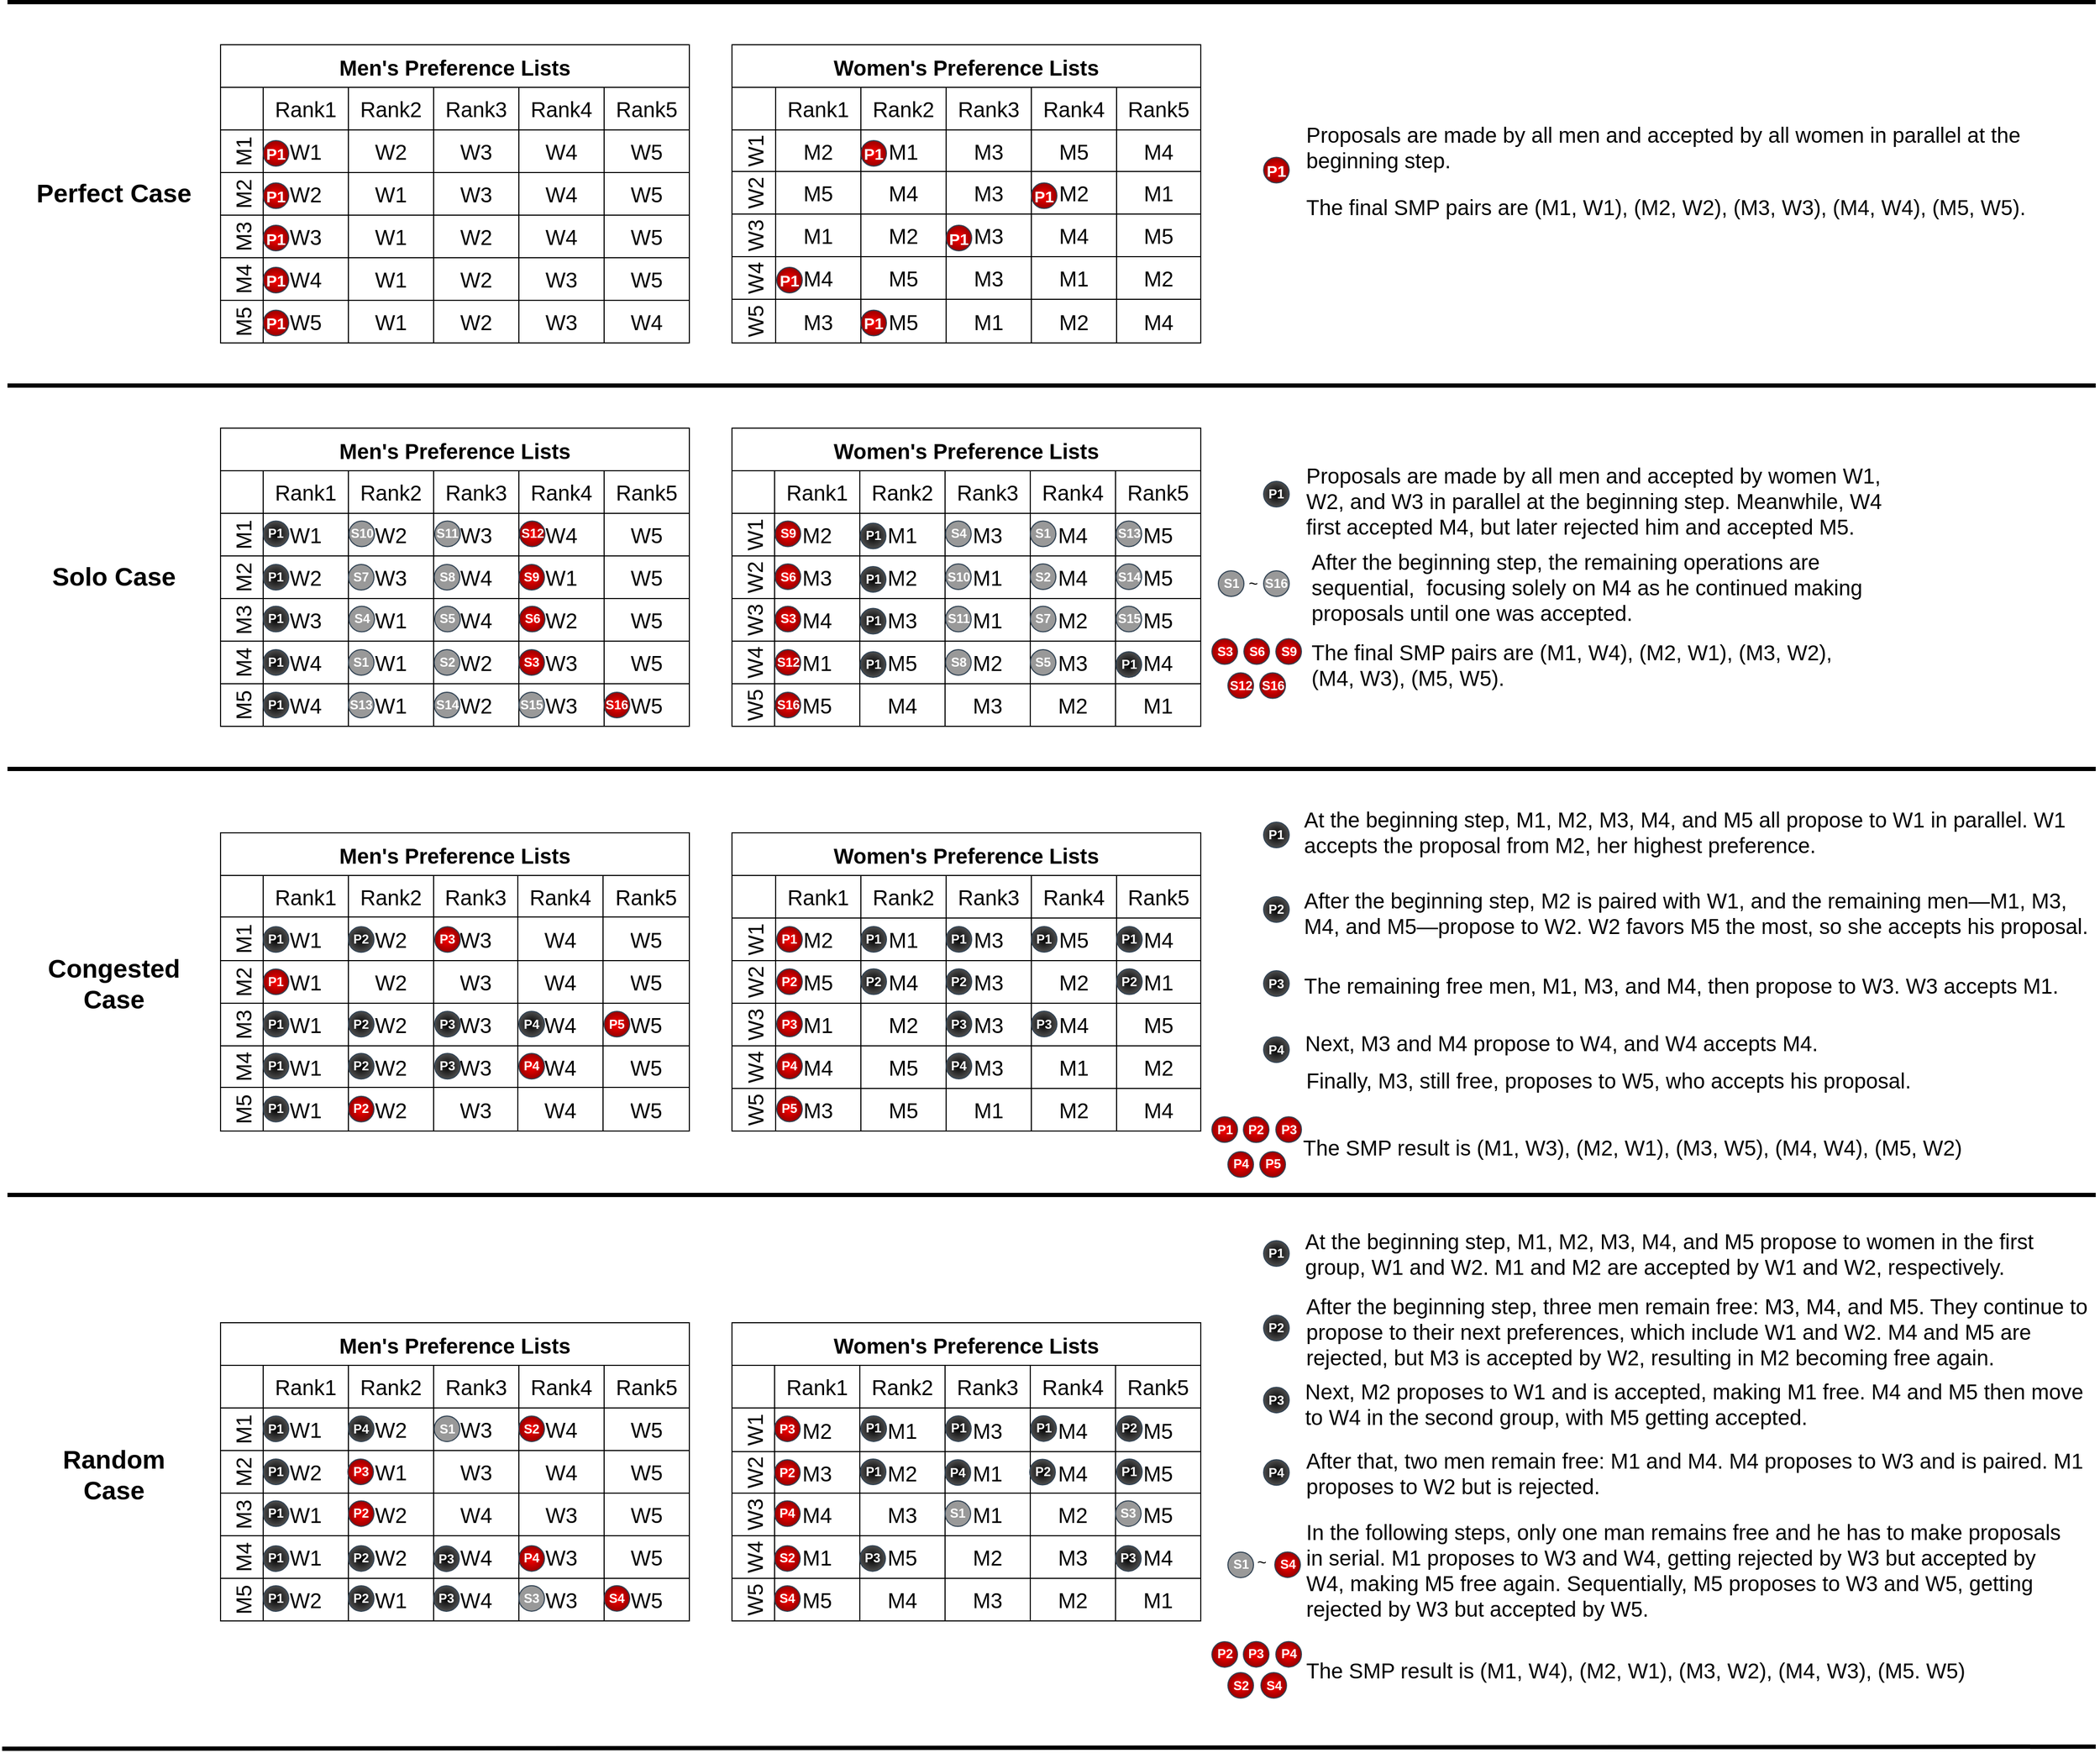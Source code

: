 <mxfile version="24.6.4" type="github">
  <diagram name="Page-1" id="m4M4dx9sahxK60scS4Uc">
    <mxGraphModel dx="2996" dy="1988" grid="1" gridSize="10" guides="1" tooltips="1" connect="1" arrows="1" fold="1" page="1" pageScale="1" pageWidth="827" pageHeight="1169" math="0" shadow="0">
      <root>
        <mxCell id="0" />
        <mxCell id="1" parent="0" />
        <mxCell id="bMmOZz2Fe1JZl3nIrY-0-1" value="Men&#39;s Preference Lists" style="shape=table;startSize=40;container=1;collapsible=0;childLayout=tableLayout;resizeLast=0;resizeLastRow=0;fontStyle=1;fontSize=20;" vertex="1" parent="1">
          <mxGeometry x="-280" y="-20" width="440" height="280.0" as="geometry" />
        </mxCell>
        <mxCell id="bMmOZz2Fe1JZl3nIrY-0-2" value="" style="shape=tableRow;horizontal=0;startSize=40;swimlaneHead=0;swimlaneBody=0;strokeColor=inherit;top=0;left=0;bottom=0;right=0;collapsible=0;dropTarget=0;fillColor=none;points=[[0,0.5],[1,0.5]];portConstraint=eastwest;fontSize=20;" vertex="1" parent="bMmOZz2Fe1JZl3nIrY-0-1">
          <mxGeometry y="40" width="440" height="39" as="geometry" />
        </mxCell>
        <mxCell id="bMmOZz2Fe1JZl3nIrY-0-3" value="Rank1" style="shape=partialRectangle;html=1;whiteSpace=wrap;connectable=0;strokeColor=inherit;overflow=hidden;fillColor=none;top=0;left=0;bottom=0;right=0;pointerEvents=1;fontSize=20;" vertex="1" parent="bMmOZz2Fe1JZl3nIrY-0-2">
          <mxGeometry x="40" width="80" height="39" as="geometry">
            <mxRectangle width="80" height="39" as="alternateBounds" />
          </mxGeometry>
        </mxCell>
        <mxCell id="bMmOZz2Fe1JZl3nIrY-0-4" value="Rank2" style="shape=partialRectangle;html=1;whiteSpace=wrap;connectable=0;strokeColor=inherit;overflow=hidden;fillColor=none;top=0;left=0;bottom=0;right=0;pointerEvents=1;fontSize=20;" vertex="1" parent="bMmOZz2Fe1JZl3nIrY-0-2">
          <mxGeometry x="120" width="80" height="39" as="geometry">
            <mxRectangle width="80" height="39" as="alternateBounds" />
          </mxGeometry>
        </mxCell>
        <mxCell id="bMmOZz2Fe1JZl3nIrY-0-5" value="Rank3" style="shape=partialRectangle;html=1;whiteSpace=wrap;connectable=0;strokeColor=inherit;overflow=hidden;fillColor=none;top=0;left=0;bottom=0;right=0;pointerEvents=1;strokeWidth=1;resizeWidth=1;resizeHeight=1;fontSize=20;" vertex="1" parent="bMmOZz2Fe1JZl3nIrY-0-2">
          <mxGeometry x="200" width="79" height="39" as="geometry">
            <mxRectangle width="79" height="39" as="alternateBounds" />
          </mxGeometry>
        </mxCell>
        <mxCell id="bMmOZz2Fe1JZl3nIrY-0-6" value="Rank4" style="shape=partialRectangle;html=1;whiteSpace=wrap;connectable=0;strokeColor=inherit;overflow=hidden;fillColor=none;top=0;left=0;bottom=0;right=0;pointerEvents=1;strokeWidth=1;resizeWidth=1;resizeHeight=1;fontSize=20;" vertex="1" parent="bMmOZz2Fe1JZl3nIrY-0-2">
          <mxGeometry x="279" width="80" height="39" as="geometry">
            <mxRectangle width="80" height="39" as="alternateBounds" />
          </mxGeometry>
        </mxCell>
        <mxCell id="bMmOZz2Fe1JZl3nIrY-0-7" value="Rank5" style="shape=partialRectangle;html=1;whiteSpace=wrap;connectable=0;strokeColor=inherit;overflow=hidden;fillColor=none;top=0;left=0;bottom=0;right=0;pointerEvents=1;strokeWidth=1;resizeWidth=1;resizeHeight=1;fontSize=20;" vertex="1" parent="bMmOZz2Fe1JZl3nIrY-0-2">
          <mxGeometry x="359" width="81" height="39" as="geometry">
            <mxRectangle width="81" height="39" as="alternateBounds" />
          </mxGeometry>
        </mxCell>
        <mxCell id="bMmOZz2Fe1JZl3nIrY-0-8" value="M1" style="shape=tableRow;horizontal=0;startSize=40;swimlaneHead=0;swimlaneBody=0;strokeColor=inherit;top=0;left=0;bottom=0;right=0;collapsible=0;dropTarget=0;fillColor=none;points=[[0,0.5],[1,0.5]];portConstraint=eastwest;fontSize=20;" vertex="1" parent="bMmOZz2Fe1JZl3nIrY-0-1">
          <mxGeometry y="79" width="440" height="41" as="geometry" />
        </mxCell>
        <mxCell id="bMmOZz2Fe1JZl3nIrY-0-9" value="W1" style="shape=partialRectangle;html=1;whiteSpace=wrap;connectable=0;overflow=hidden;top=0;left=0;bottom=0;right=0;pointerEvents=1;strokeColor=default;fillColor=none;fontSize=20;" vertex="1" parent="bMmOZz2Fe1JZl3nIrY-0-8">
          <mxGeometry x="40" width="80" height="41" as="geometry">
            <mxRectangle width="80" height="41" as="alternateBounds" />
          </mxGeometry>
        </mxCell>
        <mxCell id="bMmOZz2Fe1JZl3nIrY-0-10" value="W2" style="shape=partialRectangle;html=1;whiteSpace=wrap;connectable=0;overflow=hidden;top=0;left=0;bottom=0;right=0;pointerEvents=1;fillColor=none;labelBackgroundColor=none;labelBorderColor=none;strokeColor=default;shadow=0;resizable=1;resizeWidth=0;metaEdit=0;backgroundOutline=0;fontSize=20;" vertex="1" parent="bMmOZz2Fe1JZl3nIrY-0-8">
          <mxGeometry x="120" width="80" height="41" as="geometry">
            <mxRectangle width="80" height="41" as="alternateBounds" />
          </mxGeometry>
        </mxCell>
        <mxCell id="bMmOZz2Fe1JZl3nIrY-0-11" value="W3" style="shape=partialRectangle;html=1;whiteSpace=wrap;connectable=0;overflow=hidden;top=0;left=0;bottom=0;right=0;pointerEvents=1;fillColor=none;fontSize=20;" vertex="1" parent="bMmOZz2Fe1JZl3nIrY-0-8">
          <mxGeometry x="200" width="79" height="41" as="geometry">
            <mxRectangle width="79" height="41" as="alternateBounds" />
          </mxGeometry>
        </mxCell>
        <mxCell id="bMmOZz2Fe1JZl3nIrY-0-12" value="W4" style="shape=partialRectangle;html=1;whiteSpace=wrap;connectable=0;overflow=hidden;top=0;left=0;bottom=0;right=0;pointerEvents=1;fillColor=none;fontSize=20;" vertex="1" parent="bMmOZz2Fe1JZl3nIrY-0-8">
          <mxGeometry x="279" width="80" height="41" as="geometry">
            <mxRectangle width="80" height="41" as="alternateBounds" />
          </mxGeometry>
        </mxCell>
        <mxCell id="bMmOZz2Fe1JZl3nIrY-0-13" value="W5" style="shape=partialRectangle;html=1;whiteSpace=wrap;connectable=0;overflow=hidden;top=0;left=0;bottom=0;right=0;pointerEvents=1;fillColor=none;fontSize=20;" vertex="1" parent="bMmOZz2Fe1JZl3nIrY-0-8">
          <mxGeometry x="359" width="81" height="41" as="geometry">
            <mxRectangle width="81" height="41" as="alternateBounds" />
          </mxGeometry>
        </mxCell>
        <mxCell id="bMmOZz2Fe1JZl3nIrY-0-14" value="M2" style="shape=tableRow;horizontal=0;startSize=40;swimlaneHead=0;swimlaneBody=0;strokeColor=inherit;top=0;left=0;bottom=0;right=0;collapsible=0;dropTarget=0;fillColor=none;points=[[0,0.5],[1,0.5]];portConstraint=eastwest;fontSize=20;" vertex="1" parent="bMmOZz2Fe1JZl3nIrY-0-1">
          <mxGeometry y="120" width="440" height="40" as="geometry" />
        </mxCell>
        <mxCell id="bMmOZz2Fe1JZl3nIrY-0-15" value="W1" style="shape=partialRectangle;html=1;whiteSpace=wrap;connectable=0;overflow=hidden;top=0;left=0;bottom=0;right=0;pointerEvents=1;strokeOpacity=100;fillColor=none;fontSize=20;" vertex="1" parent="bMmOZz2Fe1JZl3nIrY-0-14">
          <mxGeometry x="40" width="80" height="40" as="geometry">
            <mxRectangle width="80" height="40" as="alternateBounds" />
          </mxGeometry>
        </mxCell>
        <mxCell id="bMmOZz2Fe1JZl3nIrY-0-16" value="W2" style="shape=partialRectangle;html=1;whiteSpace=wrap;connectable=0;strokeColor=inherit;overflow=hidden;fillColor=none;top=0;left=0;bottom=0;right=0;pointerEvents=1;fontSize=20;" vertex="1" parent="bMmOZz2Fe1JZl3nIrY-0-14">
          <mxGeometry x="120" width="80" height="40" as="geometry">
            <mxRectangle width="80" height="40" as="alternateBounds" />
          </mxGeometry>
        </mxCell>
        <mxCell id="bMmOZz2Fe1JZl3nIrY-0-17" value="W3" style="shape=partialRectangle;html=1;whiteSpace=wrap;connectable=0;strokeColor=inherit;overflow=hidden;fillColor=none;top=0;left=0;bottom=0;right=0;pointerEvents=1;fontSize=20;" vertex="1" parent="bMmOZz2Fe1JZl3nIrY-0-14">
          <mxGeometry x="200" width="79" height="40" as="geometry">
            <mxRectangle width="79" height="40" as="alternateBounds" />
          </mxGeometry>
        </mxCell>
        <mxCell id="bMmOZz2Fe1JZl3nIrY-0-18" value="W4" style="shape=partialRectangle;html=1;whiteSpace=wrap;connectable=0;strokeColor=inherit;overflow=hidden;fillColor=none;top=0;left=0;bottom=0;right=0;pointerEvents=1;fontSize=20;" vertex="1" parent="bMmOZz2Fe1JZl3nIrY-0-14">
          <mxGeometry x="279" width="80" height="40" as="geometry">
            <mxRectangle width="80" height="40" as="alternateBounds" />
          </mxGeometry>
        </mxCell>
        <mxCell id="bMmOZz2Fe1JZl3nIrY-0-19" value="W5" style="shape=partialRectangle;html=1;whiteSpace=wrap;connectable=0;strokeColor=inherit;overflow=hidden;fillColor=none;top=0;left=0;bottom=0;right=0;pointerEvents=1;fontSize=20;" vertex="1" parent="bMmOZz2Fe1JZl3nIrY-0-14">
          <mxGeometry x="359" width="81" height="40" as="geometry">
            <mxRectangle width="81" height="40" as="alternateBounds" />
          </mxGeometry>
        </mxCell>
        <mxCell id="bMmOZz2Fe1JZl3nIrY-0-20" value="M3" style="shape=tableRow;horizontal=0;startSize=40;swimlaneHead=0;swimlaneBody=0;strokeColor=inherit;top=0;left=0;bottom=0;right=0;collapsible=0;dropTarget=0;fillColor=none;points=[[0,0.5],[1,0.5]];portConstraint=eastwest;fontSize=20;" vertex="1" parent="bMmOZz2Fe1JZl3nIrY-0-1">
          <mxGeometry y="160" width="440" height="40" as="geometry" />
        </mxCell>
        <mxCell id="bMmOZz2Fe1JZl3nIrY-0-21" value="W1" style="shape=partialRectangle;html=1;whiteSpace=wrap;connectable=0;overflow=hidden;top=0;left=0;bottom=0;right=0;pointerEvents=1;fillColor=none;fontSize=20;" vertex="1" parent="bMmOZz2Fe1JZl3nIrY-0-20">
          <mxGeometry x="40" width="80" height="40" as="geometry">
            <mxRectangle width="80" height="40" as="alternateBounds" />
          </mxGeometry>
        </mxCell>
        <mxCell id="bMmOZz2Fe1JZl3nIrY-0-22" value="W2" style="shape=partialRectangle;html=1;whiteSpace=wrap;connectable=0;overflow=hidden;top=0;left=0;bottom=0;right=0;pointerEvents=1;fillColor=none;fontSize=20;" vertex="1" parent="bMmOZz2Fe1JZl3nIrY-0-20">
          <mxGeometry x="120" width="80" height="40" as="geometry">
            <mxRectangle width="80" height="40" as="alternateBounds" />
          </mxGeometry>
        </mxCell>
        <mxCell id="bMmOZz2Fe1JZl3nIrY-0-23" value="W3" style="shape=partialRectangle;html=1;whiteSpace=wrap;connectable=0;strokeColor=inherit;overflow=hidden;fillColor=none;top=0;left=0;bottom=0;right=0;pointerEvents=1;fontSize=20;" vertex="1" parent="bMmOZz2Fe1JZl3nIrY-0-20">
          <mxGeometry x="200" width="79" height="40" as="geometry">
            <mxRectangle width="79" height="40" as="alternateBounds" />
          </mxGeometry>
        </mxCell>
        <mxCell id="bMmOZz2Fe1JZl3nIrY-0-24" value="W4" style="shape=partialRectangle;html=1;whiteSpace=wrap;connectable=0;strokeColor=inherit;overflow=hidden;fillColor=none;top=0;left=0;bottom=0;right=0;pointerEvents=1;fontSize=20;" vertex="1" parent="bMmOZz2Fe1JZl3nIrY-0-20">
          <mxGeometry x="279" width="80" height="40" as="geometry">
            <mxRectangle width="80" height="40" as="alternateBounds" />
          </mxGeometry>
        </mxCell>
        <mxCell id="bMmOZz2Fe1JZl3nIrY-0-25" value="W5" style="shape=partialRectangle;html=1;whiteSpace=wrap;connectable=0;strokeColor=inherit;overflow=hidden;fillColor=none;top=0;left=0;bottom=0;right=0;pointerEvents=1;fontSize=20;" vertex="1" parent="bMmOZz2Fe1JZl3nIrY-0-20">
          <mxGeometry x="359" width="81" height="40" as="geometry">
            <mxRectangle width="81" height="40" as="alternateBounds" />
          </mxGeometry>
        </mxCell>
        <mxCell id="bMmOZz2Fe1JZl3nIrY-0-26" value="M4" style="shape=tableRow;horizontal=0;startSize=40;swimlaneHead=0;swimlaneBody=0;strokeColor=inherit;top=0;left=0;bottom=0;right=0;collapsible=0;dropTarget=0;fillColor=none;points=[[0,0.5],[1,0.5]];portConstraint=eastwest;fontSize=20;" vertex="1" parent="bMmOZz2Fe1JZl3nIrY-0-1">
          <mxGeometry y="200" width="440" height="39" as="geometry" />
        </mxCell>
        <mxCell id="bMmOZz2Fe1JZl3nIrY-0-27" value="W1" style="shape=partialRectangle;html=1;whiteSpace=wrap;connectable=0;overflow=hidden;top=0;left=0;bottom=0;right=0;pointerEvents=1;fillColor=none;fontSize=20;" vertex="1" parent="bMmOZz2Fe1JZl3nIrY-0-26">
          <mxGeometry x="40" width="80" height="39" as="geometry">
            <mxRectangle width="80" height="39" as="alternateBounds" />
          </mxGeometry>
        </mxCell>
        <mxCell id="bMmOZz2Fe1JZl3nIrY-0-28" value="W2" style="shape=partialRectangle;html=1;whiteSpace=wrap;connectable=0;overflow=hidden;top=0;left=0;bottom=0;right=0;pointerEvents=1;fillColor=none;fontSize=20;" vertex="1" parent="bMmOZz2Fe1JZl3nIrY-0-26">
          <mxGeometry x="120" width="80" height="39" as="geometry">
            <mxRectangle width="80" height="39" as="alternateBounds" />
          </mxGeometry>
        </mxCell>
        <mxCell id="bMmOZz2Fe1JZl3nIrY-0-29" value="W3" style="shape=partialRectangle;html=1;whiteSpace=wrap;connectable=0;strokeColor=inherit;overflow=hidden;fillColor=none;top=0;left=0;bottom=0;right=0;pointerEvents=1;fontSize=20;" vertex="1" parent="bMmOZz2Fe1JZl3nIrY-0-26">
          <mxGeometry x="200" width="79" height="39" as="geometry">
            <mxRectangle width="79" height="39" as="alternateBounds" />
          </mxGeometry>
        </mxCell>
        <mxCell id="bMmOZz2Fe1JZl3nIrY-0-30" value="W4" style="shape=partialRectangle;html=1;whiteSpace=wrap;connectable=0;strokeColor=inherit;overflow=hidden;fillColor=none;top=0;left=0;bottom=0;right=0;pointerEvents=1;fontSize=20;" vertex="1" parent="bMmOZz2Fe1JZl3nIrY-0-26">
          <mxGeometry x="279" width="80" height="39" as="geometry">
            <mxRectangle width="80" height="39" as="alternateBounds" />
          </mxGeometry>
        </mxCell>
        <mxCell id="bMmOZz2Fe1JZl3nIrY-0-31" value="W5" style="shape=partialRectangle;html=1;whiteSpace=wrap;connectable=0;strokeColor=inherit;overflow=hidden;fillColor=none;top=0;left=0;bottom=0;right=0;pointerEvents=1;fontSize=20;" vertex="1" parent="bMmOZz2Fe1JZl3nIrY-0-26">
          <mxGeometry x="359" width="81" height="39" as="geometry">
            <mxRectangle width="81" height="39" as="alternateBounds" />
          </mxGeometry>
        </mxCell>
        <mxCell id="bMmOZz2Fe1JZl3nIrY-0-32" value="M5" style="shape=tableRow;horizontal=0;startSize=40;swimlaneHead=0;swimlaneBody=0;strokeColor=inherit;top=0;left=0;bottom=0;right=0;collapsible=0;dropTarget=0;fillColor=none;points=[[0,0.5],[1,0.5]];portConstraint=eastwest;fontSize=20;" vertex="1" parent="bMmOZz2Fe1JZl3nIrY-0-1">
          <mxGeometry y="239" width="440" height="41" as="geometry" />
        </mxCell>
        <mxCell id="bMmOZz2Fe1JZl3nIrY-0-33" value="W1" style="shape=partialRectangle;html=1;whiteSpace=wrap;connectable=0;overflow=hidden;top=0;left=0;bottom=0;right=0;pointerEvents=1;fillColor=none;fontSize=20;" vertex="1" parent="bMmOZz2Fe1JZl3nIrY-0-32">
          <mxGeometry x="40" width="80" height="41" as="geometry">
            <mxRectangle width="80" height="41" as="alternateBounds" />
          </mxGeometry>
        </mxCell>
        <mxCell id="bMmOZz2Fe1JZl3nIrY-0-34" value="W2" style="shape=partialRectangle;html=1;whiteSpace=wrap;connectable=0;overflow=hidden;top=0;left=0;bottom=0;right=0;pointerEvents=1;fillColor=none;fontSize=20;" vertex="1" parent="bMmOZz2Fe1JZl3nIrY-0-32">
          <mxGeometry x="120" width="80" height="41" as="geometry">
            <mxRectangle width="80" height="41" as="alternateBounds" />
          </mxGeometry>
        </mxCell>
        <mxCell id="bMmOZz2Fe1JZl3nIrY-0-35" value="W3" style="shape=partialRectangle;html=1;whiteSpace=wrap;connectable=0;strokeColor=inherit;overflow=hidden;fillColor=none;top=0;left=0;bottom=0;right=0;pointerEvents=1;fontSize=20;" vertex="1" parent="bMmOZz2Fe1JZl3nIrY-0-32">
          <mxGeometry x="200" width="79" height="41" as="geometry">
            <mxRectangle width="79" height="41" as="alternateBounds" />
          </mxGeometry>
        </mxCell>
        <mxCell id="bMmOZz2Fe1JZl3nIrY-0-36" value="W4" style="shape=partialRectangle;html=1;whiteSpace=wrap;connectable=0;strokeColor=inherit;overflow=hidden;fillColor=none;top=0;left=0;bottom=0;right=0;pointerEvents=1;fontSize=20;" vertex="1" parent="bMmOZz2Fe1JZl3nIrY-0-32">
          <mxGeometry x="279" width="80" height="41" as="geometry">
            <mxRectangle width="80" height="41" as="alternateBounds" />
          </mxGeometry>
        </mxCell>
        <mxCell id="bMmOZz2Fe1JZl3nIrY-0-37" value="W5" style="shape=partialRectangle;html=1;whiteSpace=wrap;connectable=0;strokeColor=inherit;overflow=hidden;fillColor=none;top=0;left=0;bottom=0;right=0;pointerEvents=1;fontSize=20;" vertex="1" parent="bMmOZz2Fe1JZl3nIrY-0-32">
          <mxGeometry x="359" width="81" height="41" as="geometry">
            <mxRectangle width="81" height="41" as="alternateBounds" />
          </mxGeometry>
        </mxCell>
        <mxCell id="bMmOZz2Fe1JZl3nIrY-0-38" value="&lt;p style=&quot;font-size: 20px;&quot;&gt;At the beginning step, M1, M2, M3, M4, and M5 all propose to W1 in parallel. W1 accepts the proposal from M2, her highest preference.&lt;br style=&quot;font-size: 20px;&quot;&gt;&lt;/p&gt;" style="text;strokeColor=none;align=left;fillColor=none;html=1;verticalAlign=middle;whiteSpace=wrap;rounded=0;fontFamily=Helvetica;fontSize=20;fontColor=default;" vertex="1" parent="1">
          <mxGeometry x="734.5" y="-36" width="737.5" height="30" as="geometry" />
        </mxCell>
        <mxCell id="bMmOZz2Fe1JZl3nIrY-0-39" value="&lt;p style=&quot;font-size: 20px;&quot;&gt;After the beginning step, M2 is paired with W1, and the remaining men—M1, M3, M4, and M5—propose to W2. W2 favors M5 the most, so she accepts his proposal.&lt;br style=&quot;font-size: 20px;&quot;&gt;&lt;/p&gt;" style="text;strokeColor=none;align=left;fillColor=none;html=1;verticalAlign=middle;whiteSpace=wrap;rounded=0;fontFamily=Helvetica;fontSize=20;fontColor=default;" vertex="1" parent="1">
          <mxGeometry x="734.5" y="40" width="747.5" height="30" as="geometry" />
        </mxCell>
        <mxCell id="bMmOZz2Fe1JZl3nIrY-0-40" value="&lt;p style=&quot;font-size: 20px;&quot;&gt;The remaining free men, M1, M3, and M4, then propose to W3. W3 accepts M1.&lt;br style=&quot;font-size: 20px;&quot;&gt;&lt;/p&gt;" style="text;strokeColor=none;align=left;fillColor=none;html=1;verticalAlign=middle;whiteSpace=wrap;rounded=0;fontFamily=Helvetica;fontSize=20;fontColor=default;" vertex="1" parent="1">
          <mxGeometry x="734.5" y="107.76" width="727.5" height="30" as="geometry" />
        </mxCell>
        <mxCell id="bMmOZz2Fe1JZl3nIrY-0-41" value="&lt;p style=&quot;font-size: 20px;&quot;&gt;Next, M3 and M4 propose to W4, and W4 accepts M4.&lt;br style=&quot;font-size: 20px;&quot;&gt;&lt;/p&gt;" style="text;strokeColor=none;align=left;fillColor=none;html=1;verticalAlign=middle;whiteSpace=wrap;rounded=0;fontFamily=Helvetica;fontSize=20;fontColor=default;" vertex="1" parent="1">
          <mxGeometry x="736" y="161.5" width="577.5" height="30" as="geometry" />
        </mxCell>
        <mxCell id="bMmOZz2Fe1JZl3nIrY-0-42" value="&lt;p style=&quot;font-size: 20px;&quot;&gt;Finally, M3, still free, proposes to W5, who accepts his proposal.&lt;br style=&quot;font-size: 20px;&quot;&gt;&lt;/p&gt;" style="text;strokeColor=none;align=left;fillColor=none;html=1;verticalAlign=middle;whiteSpace=wrap;rounded=0;fontFamily=Helvetica;fontSize=20;fontColor=default;" vertex="1" parent="1">
          <mxGeometry x="736.75" y="197.38" width="578.5" height="30" as="geometry" />
        </mxCell>
        <mxCell id="bMmOZz2Fe1JZl3nIrY-0-43" value="Men&#39;s Preference Lists" style="shape=table;startSize=40;container=1;collapsible=0;childLayout=tableLayout;resizeLast=0;resizeLastRow=0;fontStyle=1;fontSize=20;" vertex="1" parent="1">
          <mxGeometry x="-280" y="-400" width="440" height="280.0" as="geometry" />
        </mxCell>
        <mxCell id="bMmOZz2Fe1JZl3nIrY-0-44" value="" style="shape=tableRow;horizontal=0;startSize=40;swimlaneHead=0;swimlaneBody=0;strokeColor=inherit;top=0;left=0;bottom=0;right=0;collapsible=0;dropTarget=0;fillColor=none;points=[[0,0.5],[1,0.5]];portConstraint=eastwest;fontSize=20;" vertex="1" parent="bMmOZz2Fe1JZl3nIrY-0-43">
          <mxGeometry y="40" width="440" height="40" as="geometry" />
        </mxCell>
        <mxCell id="bMmOZz2Fe1JZl3nIrY-0-45" value="Rank1" style="shape=partialRectangle;html=1;whiteSpace=wrap;connectable=0;strokeColor=inherit;overflow=hidden;fillColor=none;top=0;left=0;bottom=0;right=0;pointerEvents=1;fontSize=20;" vertex="1" parent="bMmOZz2Fe1JZl3nIrY-0-44">
          <mxGeometry x="40" width="80" height="40" as="geometry">
            <mxRectangle width="80" height="40" as="alternateBounds" />
          </mxGeometry>
        </mxCell>
        <mxCell id="bMmOZz2Fe1JZl3nIrY-0-46" value="Rank2" style="shape=partialRectangle;html=1;whiteSpace=wrap;connectable=0;strokeColor=inherit;overflow=hidden;fillColor=none;top=0;left=0;bottom=0;right=0;pointerEvents=1;fontSize=20;" vertex="1" parent="bMmOZz2Fe1JZl3nIrY-0-44">
          <mxGeometry x="120" width="80" height="40" as="geometry">
            <mxRectangle width="80" height="40" as="alternateBounds" />
          </mxGeometry>
        </mxCell>
        <mxCell id="bMmOZz2Fe1JZl3nIrY-0-47" value="Rank3" style="shape=partialRectangle;html=1;whiteSpace=wrap;connectable=0;strokeColor=inherit;overflow=hidden;fillColor=none;top=0;left=0;bottom=0;right=0;pointerEvents=1;strokeWidth=1;resizeWidth=1;resizeHeight=1;fontSize=20;" vertex="1" parent="bMmOZz2Fe1JZl3nIrY-0-44">
          <mxGeometry x="200" width="80" height="40" as="geometry">
            <mxRectangle width="80" height="40" as="alternateBounds" />
          </mxGeometry>
        </mxCell>
        <mxCell id="bMmOZz2Fe1JZl3nIrY-0-48" value="Rank4" style="shape=partialRectangle;html=1;whiteSpace=wrap;connectable=0;strokeColor=inherit;overflow=hidden;fillColor=none;top=0;left=0;bottom=0;right=0;pointerEvents=1;strokeWidth=1;resizeWidth=1;resizeHeight=1;fontSize=20;" vertex="1" parent="bMmOZz2Fe1JZl3nIrY-0-44">
          <mxGeometry x="280" width="80" height="40" as="geometry">
            <mxRectangle width="80" height="40" as="alternateBounds" />
          </mxGeometry>
        </mxCell>
        <mxCell id="bMmOZz2Fe1JZl3nIrY-0-49" value="Rank5" style="shape=partialRectangle;html=1;whiteSpace=wrap;connectable=0;strokeColor=inherit;overflow=hidden;fillColor=none;top=0;left=0;bottom=0;right=0;pointerEvents=1;strokeWidth=1;resizeWidth=1;resizeHeight=1;fontSize=20;" vertex="1" parent="bMmOZz2Fe1JZl3nIrY-0-44">
          <mxGeometry x="360" width="80" height="40" as="geometry">
            <mxRectangle width="80" height="40" as="alternateBounds" />
          </mxGeometry>
        </mxCell>
        <mxCell id="bMmOZz2Fe1JZl3nIrY-0-50" value="M1" style="shape=tableRow;horizontal=0;startSize=40;swimlaneHead=0;swimlaneBody=0;strokeColor=inherit;top=0;left=0;bottom=0;right=0;collapsible=0;dropTarget=0;fillColor=none;points=[[0,0.5],[1,0.5]];portConstraint=eastwest;fontSize=20;" vertex="1" parent="bMmOZz2Fe1JZl3nIrY-0-43">
          <mxGeometry y="80" width="440" height="40" as="geometry" />
        </mxCell>
        <mxCell id="bMmOZz2Fe1JZl3nIrY-0-51" value="W1" style="shape=partialRectangle;html=1;whiteSpace=wrap;connectable=0;overflow=hidden;top=0;left=0;bottom=0;right=0;pointerEvents=1;strokeColor=default;fillColor=none;fontSize=20;" vertex="1" parent="bMmOZz2Fe1JZl3nIrY-0-50">
          <mxGeometry x="40" width="80" height="40" as="geometry">
            <mxRectangle width="80" height="40" as="alternateBounds" />
          </mxGeometry>
        </mxCell>
        <mxCell id="bMmOZz2Fe1JZl3nIrY-0-52" value="W2" style="shape=partialRectangle;html=1;whiteSpace=wrap;connectable=0;overflow=hidden;top=0;left=0;bottom=0;right=0;pointerEvents=1;fillColor=none;labelBackgroundColor=none;labelBorderColor=none;strokeColor=default;shadow=0;resizable=1;resizeWidth=0;metaEdit=0;backgroundOutline=0;fontSize=20;" vertex="1" parent="bMmOZz2Fe1JZl3nIrY-0-50">
          <mxGeometry x="120" width="80" height="40" as="geometry">
            <mxRectangle width="80" height="40" as="alternateBounds" />
          </mxGeometry>
        </mxCell>
        <mxCell id="bMmOZz2Fe1JZl3nIrY-0-53" value="W3" style="shape=partialRectangle;html=1;whiteSpace=wrap;connectable=0;overflow=hidden;top=0;left=0;bottom=0;right=0;pointerEvents=1;fillColor=none;fontSize=20;" vertex="1" parent="bMmOZz2Fe1JZl3nIrY-0-50">
          <mxGeometry x="200" width="80" height="40" as="geometry">
            <mxRectangle width="80" height="40" as="alternateBounds" />
          </mxGeometry>
        </mxCell>
        <mxCell id="bMmOZz2Fe1JZl3nIrY-0-54" value="W4" style="shape=partialRectangle;html=1;whiteSpace=wrap;connectable=0;overflow=hidden;top=0;left=0;bottom=0;right=0;pointerEvents=1;fillColor=none;fontSize=20;" vertex="1" parent="bMmOZz2Fe1JZl3nIrY-0-50">
          <mxGeometry x="280" width="80" height="40" as="geometry">
            <mxRectangle width="80" height="40" as="alternateBounds" />
          </mxGeometry>
        </mxCell>
        <mxCell id="bMmOZz2Fe1JZl3nIrY-0-55" value="W5" style="shape=partialRectangle;html=1;whiteSpace=wrap;connectable=0;overflow=hidden;top=0;left=0;bottom=0;right=0;pointerEvents=1;fillColor=none;fontSize=20;" vertex="1" parent="bMmOZz2Fe1JZl3nIrY-0-50">
          <mxGeometry x="360" width="80" height="40" as="geometry">
            <mxRectangle width="80" height="40" as="alternateBounds" />
          </mxGeometry>
        </mxCell>
        <mxCell id="bMmOZz2Fe1JZl3nIrY-0-56" value="M2" style="shape=tableRow;horizontal=0;startSize=40;swimlaneHead=0;swimlaneBody=0;strokeColor=inherit;top=0;left=0;bottom=0;right=0;collapsible=0;dropTarget=0;fillColor=none;points=[[0,0.5],[1,0.5]];portConstraint=eastwest;fontSize=20;" vertex="1" parent="bMmOZz2Fe1JZl3nIrY-0-43">
          <mxGeometry y="120" width="440" height="40" as="geometry" />
        </mxCell>
        <mxCell id="bMmOZz2Fe1JZl3nIrY-0-57" value="W2" style="shape=partialRectangle;html=1;whiteSpace=wrap;connectable=0;overflow=hidden;top=0;left=0;bottom=0;right=0;pointerEvents=1;strokeOpacity=100;fillColor=none;fontSize=20;" vertex="1" parent="bMmOZz2Fe1JZl3nIrY-0-56">
          <mxGeometry x="40" width="80" height="40" as="geometry">
            <mxRectangle width="80" height="40" as="alternateBounds" />
          </mxGeometry>
        </mxCell>
        <mxCell id="bMmOZz2Fe1JZl3nIrY-0-58" value="W3" style="shape=partialRectangle;html=1;whiteSpace=wrap;connectable=0;strokeColor=inherit;overflow=hidden;fillColor=none;top=0;left=0;bottom=0;right=0;pointerEvents=1;fontSize=20;" vertex="1" parent="bMmOZz2Fe1JZl3nIrY-0-56">
          <mxGeometry x="120" width="80" height="40" as="geometry">
            <mxRectangle width="80" height="40" as="alternateBounds" />
          </mxGeometry>
        </mxCell>
        <mxCell id="bMmOZz2Fe1JZl3nIrY-0-59" value="W4" style="shape=partialRectangle;html=1;whiteSpace=wrap;connectable=0;strokeColor=inherit;overflow=hidden;fillColor=none;top=0;left=0;bottom=0;right=0;pointerEvents=1;fontSize=20;" vertex="1" parent="bMmOZz2Fe1JZl3nIrY-0-56">
          <mxGeometry x="200" width="80" height="40" as="geometry">
            <mxRectangle width="80" height="40" as="alternateBounds" />
          </mxGeometry>
        </mxCell>
        <mxCell id="bMmOZz2Fe1JZl3nIrY-0-60" value="W1" style="shape=partialRectangle;html=1;whiteSpace=wrap;connectable=0;strokeColor=inherit;overflow=hidden;fillColor=none;top=0;left=0;bottom=0;right=0;pointerEvents=1;fontSize=20;" vertex="1" parent="bMmOZz2Fe1JZl3nIrY-0-56">
          <mxGeometry x="280" width="80" height="40" as="geometry">
            <mxRectangle width="80" height="40" as="alternateBounds" />
          </mxGeometry>
        </mxCell>
        <mxCell id="bMmOZz2Fe1JZl3nIrY-0-61" value="W5" style="shape=partialRectangle;html=1;whiteSpace=wrap;connectable=0;strokeColor=inherit;overflow=hidden;fillColor=none;top=0;left=0;bottom=0;right=0;pointerEvents=1;fontSize=20;" vertex="1" parent="bMmOZz2Fe1JZl3nIrY-0-56">
          <mxGeometry x="360" width="80" height="40" as="geometry">
            <mxRectangle width="80" height="40" as="alternateBounds" />
          </mxGeometry>
        </mxCell>
        <mxCell id="bMmOZz2Fe1JZl3nIrY-0-62" value="M3" style="shape=tableRow;horizontal=0;startSize=40;swimlaneHead=0;swimlaneBody=0;strokeColor=inherit;top=0;left=0;bottom=0;right=0;collapsible=0;dropTarget=0;fillColor=none;points=[[0,0.5],[1,0.5]];portConstraint=eastwest;fontSize=20;" vertex="1" parent="bMmOZz2Fe1JZl3nIrY-0-43">
          <mxGeometry y="160" width="440" height="40" as="geometry" />
        </mxCell>
        <mxCell id="bMmOZz2Fe1JZl3nIrY-0-63" value="W3" style="shape=partialRectangle;html=1;whiteSpace=wrap;connectable=0;overflow=hidden;top=0;left=0;bottom=0;right=0;pointerEvents=1;fillColor=none;fontSize=20;" vertex="1" parent="bMmOZz2Fe1JZl3nIrY-0-62">
          <mxGeometry x="40" width="80" height="40" as="geometry">
            <mxRectangle width="80" height="40" as="alternateBounds" />
          </mxGeometry>
        </mxCell>
        <mxCell id="bMmOZz2Fe1JZl3nIrY-0-64" value="W1" style="shape=partialRectangle;html=1;whiteSpace=wrap;connectable=0;overflow=hidden;top=0;left=0;bottom=0;right=0;pointerEvents=1;fillColor=none;fontSize=20;" vertex="1" parent="bMmOZz2Fe1JZl3nIrY-0-62">
          <mxGeometry x="120" width="80" height="40" as="geometry">
            <mxRectangle width="80" height="40" as="alternateBounds" />
          </mxGeometry>
        </mxCell>
        <mxCell id="bMmOZz2Fe1JZl3nIrY-0-65" value="W4" style="shape=partialRectangle;html=1;whiteSpace=wrap;connectable=0;strokeColor=inherit;overflow=hidden;fillColor=none;top=0;left=0;bottom=0;right=0;pointerEvents=1;fontSize=20;" vertex="1" parent="bMmOZz2Fe1JZl3nIrY-0-62">
          <mxGeometry x="200" width="80" height="40" as="geometry">
            <mxRectangle width="80" height="40" as="alternateBounds" />
          </mxGeometry>
        </mxCell>
        <mxCell id="bMmOZz2Fe1JZl3nIrY-0-66" value="W2" style="shape=partialRectangle;html=1;whiteSpace=wrap;connectable=0;strokeColor=inherit;overflow=hidden;fillColor=none;top=0;left=0;bottom=0;right=0;pointerEvents=1;fontSize=20;" vertex="1" parent="bMmOZz2Fe1JZl3nIrY-0-62">
          <mxGeometry x="280" width="80" height="40" as="geometry">
            <mxRectangle width="80" height="40" as="alternateBounds" />
          </mxGeometry>
        </mxCell>
        <mxCell id="bMmOZz2Fe1JZl3nIrY-0-67" value="W5" style="shape=partialRectangle;html=1;whiteSpace=wrap;connectable=0;strokeColor=inherit;overflow=hidden;fillColor=none;top=0;left=0;bottom=0;right=0;pointerEvents=1;fontSize=20;" vertex="1" parent="bMmOZz2Fe1JZl3nIrY-0-62">
          <mxGeometry x="360" width="80" height="40" as="geometry">
            <mxRectangle width="80" height="40" as="alternateBounds" />
          </mxGeometry>
        </mxCell>
        <mxCell id="bMmOZz2Fe1JZl3nIrY-0-68" value="M4" style="shape=tableRow;horizontal=0;startSize=40;swimlaneHead=0;swimlaneBody=0;strokeColor=inherit;top=0;left=0;bottom=0;right=0;collapsible=0;dropTarget=0;fillColor=none;points=[[0,0.5],[1,0.5]];portConstraint=eastwest;fontSize=20;" vertex="1" parent="bMmOZz2Fe1JZl3nIrY-0-43">
          <mxGeometry y="200" width="440" height="40" as="geometry" />
        </mxCell>
        <mxCell id="bMmOZz2Fe1JZl3nIrY-0-69" value="W4" style="shape=partialRectangle;html=1;whiteSpace=wrap;connectable=0;overflow=hidden;top=0;left=0;bottom=0;right=0;pointerEvents=1;fillColor=none;fontSize=20;" vertex="1" parent="bMmOZz2Fe1JZl3nIrY-0-68">
          <mxGeometry x="40" width="80" height="40" as="geometry">
            <mxRectangle width="80" height="40" as="alternateBounds" />
          </mxGeometry>
        </mxCell>
        <mxCell id="bMmOZz2Fe1JZl3nIrY-0-70" value="W1" style="shape=partialRectangle;html=1;whiteSpace=wrap;connectable=0;overflow=hidden;top=0;left=0;bottom=0;right=0;pointerEvents=1;fillColor=none;fontSize=20;" vertex="1" parent="bMmOZz2Fe1JZl3nIrY-0-68">
          <mxGeometry x="120" width="80" height="40" as="geometry">
            <mxRectangle width="80" height="40" as="alternateBounds" />
          </mxGeometry>
        </mxCell>
        <mxCell id="bMmOZz2Fe1JZl3nIrY-0-71" value="W2" style="shape=partialRectangle;html=1;whiteSpace=wrap;connectable=0;strokeColor=inherit;overflow=hidden;fillColor=none;top=0;left=0;bottom=0;right=0;pointerEvents=1;fontSize=20;" vertex="1" parent="bMmOZz2Fe1JZl3nIrY-0-68">
          <mxGeometry x="200" width="80" height="40" as="geometry">
            <mxRectangle width="80" height="40" as="alternateBounds" />
          </mxGeometry>
        </mxCell>
        <mxCell id="bMmOZz2Fe1JZl3nIrY-0-72" value="W3" style="shape=partialRectangle;html=1;whiteSpace=wrap;connectable=0;strokeColor=inherit;overflow=hidden;fillColor=none;top=0;left=0;bottom=0;right=0;pointerEvents=1;fontSize=20;" vertex="1" parent="bMmOZz2Fe1JZl3nIrY-0-68">
          <mxGeometry x="280" width="80" height="40" as="geometry">
            <mxRectangle width="80" height="40" as="alternateBounds" />
          </mxGeometry>
        </mxCell>
        <mxCell id="bMmOZz2Fe1JZl3nIrY-0-73" value="W5" style="shape=partialRectangle;html=1;whiteSpace=wrap;connectable=0;strokeColor=inherit;overflow=hidden;fillColor=none;top=0;left=0;bottom=0;right=0;pointerEvents=1;fontSize=20;" vertex="1" parent="bMmOZz2Fe1JZl3nIrY-0-68">
          <mxGeometry x="360" width="80" height="40" as="geometry">
            <mxRectangle width="80" height="40" as="alternateBounds" />
          </mxGeometry>
        </mxCell>
        <mxCell id="bMmOZz2Fe1JZl3nIrY-0-74" value="M5" style="shape=tableRow;horizontal=0;startSize=40;swimlaneHead=0;swimlaneBody=0;strokeColor=inherit;top=0;left=0;bottom=0;right=0;collapsible=0;dropTarget=0;fillColor=none;points=[[0,0.5],[1,0.5]];portConstraint=eastwest;fontSize=20;" vertex="1" parent="bMmOZz2Fe1JZl3nIrY-0-43">
          <mxGeometry y="240" width="440" height="40" as="geometry" />
        </mxCell>
        <mxCell id="bMmOZz2Fe1JZl3nIrY-0-75" value="W4" style="shape=partialRectangle;html=1;whiteSpace=wrap;connectable=0;overflow=hidden;top=0;left=0;bottom=0;right=0;pointerEvents=1;fillColor=none;fontSize=20;" vertex="1" parent="bMmOZz2Fe1JZl3nIrY-0-74">
          <mxGeometry x="40" width="80" height="40" as="geometry">
            <mxRectangle width="80" height="40" as="alternateBounds" />
          </mxGeometry>
        </mxCell>
        <mxCell id="bMmOZz2Fe1JZl3nIrY-0-76" value="W1" style="shape=partialRectangle;html=1;whiteSpace=wrap;connectable=0;overflow=hidden;top=0;left=0;bottom=0;right=0;pointerEvents=1;fillColor=none;fontSize=20;" vertex="1" parent="bMmOZz2Fe1JZl3nIrY-0-74">
          <mxGeometry x="120" width="80" height="40" as="geometry">
            <mxRectangle width="80" height="40" as="alternateBounds" />
          </mxGeometry>
        </mxCell>
        <mxCell id="bMmOZz2Fe1JZl3nIrY-0-77" value="W2" style="shape=partialRectangle;html=1;whiteSpace=wrap;connectable=0;strokeColor=inherit;overflow=hidden;fillColor=none;top=0;left=0;bottom=0;right=0;pointerEvents=1;fontSize=20;" vertex="1" parent="bMmOZz2Fe1JZl3nIrY-0-74">
          <mxGeometry x="200" width="80" height="40" as="geometry">
            <mxRectangle width="80" height="40" as="alternateBounds" />
          </mxGeometry>
        </mxCell>
        <mxCell id="bMmOZz2Fe1JZl3nIrY-0-78" value="W3" style="shape=partialRectangle;html=1;whiteSpace=wrap;connectable=0;strokeColor=inherit;overflow=hidden;fillColor=none;top=0;left=0;bottom=0;right=0;pointerEvents=1;fontSize=20;" vertex="1" parent="bMmOZz2Fe1JZl3nIrY-0-74">
          <mxGeometry x="280" width="80" height="40" as="geometry">
            <mxRectangle width="80" height="40" as="alternateBounds" />
          </mxGeometry>
        </mxCell>
        <mxCell id="bMmOZz2Fe1JZl3nIrY-0-79" value="W5" style="shape=partialRectangle;html=1;whiteSpace=wrap;connectable=0;strokeColor=inherit;overflow=hidden;fillColor=none;top=0;left=0;bottom=0;right=0;pointerEvents=1;fontSize=20;" vertex="1" parent="bMmOZz2Fe1JZl3nIrY-0-74">
          <mxGeometry x="360" width="80" height="40" as="geometry">
            <mxRectangle width="80" height="40" as="alternateBounds" />
          </mxGeometry>
        </mxCell>
        <mxCell id="bMmOZz2Fe1JZl3nIrY-0-80" value="" style="endArrow=none;html=1;rounded=0;strokeWidth=4;" edge="1" parent="1">
          <mxGeometry width="50" height="50" relative="1" as="geometry">
            <mxPoint x="-480" y="-440" as="sourcePoint" />
            <mxPoint x="1480" y="-440" as="targetPoint" />
          </mxGeometry>
        </mxCell>
        <mxCell id="bMmOZz2Fe1JZl3nIrY-0-81" value="Men&#39;s Preference Lists" style="shape=table;startSize=40;container=1;collapsible=0;childLayout=tableLayout;resizeLast=0;resizeLastRow=0;fontStyle=1;fontSize=20;" vertex="1" parent="1">
          <mxGeometry x="-280" y="-760" width="440" height="280" as="geometry" />
        </mxCell>
        <mxCell id="bMmOZz2Fe1JZl3nIrY-0-82" value="" style="shape=tableRow;horizontal=0;startSize=40;swimlaneHead=0;swimlaneBody=0;strokeColor=inherit;top=0;left=0;bottom=0;right=0;collapsible=0;dropTarget=0;fillColor=none;points=[[0,0.5],[1,0.5]];portConstraint=eastwest;fontSize=20;" vertex="1" parent="bMmOZz2Fe1JZl3nIrY-0-81">
          <mxGeometry y="40" width="440" height="40" as="geometry" />
        </mxCell>
        <mxCell id="bMmOZz2Fe1JZl3nIrY-0-83" value="Rank1" style="shape=partialRectangle;html=1;whiteSpace=wrap;connectable=0;strokeColor=inherit;overflow=hidden;fillColor=none;top=0;left=0;bottom=0;right=0;pointerEvents=1;fontSize=20;" vertex="1" parent="bMmOZz2Fe1JZl3nIrY-0-82">
          <mxGeometry x="40" width="80" height="40" as="geometry">
            <mxRectangle width="80" height="40" as="alternateBounds" />
          </mxGeometry>
        </mxCell>
        <mxCell id="bMmOZz2Fe1JZl3nIrY-0-84" value="Rank2" style="shape=partialRectangle;html=1;whiteSpace=wrap;connectable=0;strokeColor=inherit;overflow=hidden;fillColor=none;top=0;left=0;bottom=0;right=0;pointerEvents=1;fontSize=20;" vertex="1" parent="bMmOZz2Fe1JZl3nIrY-0-82">
          <mxGeometry x="120" width="80" height="40" as="geometry">
            <mxRectangle width="80" height="40" as="alternateBounds" />
          </mxGeometry>
        </mxCell>
        <mxCell id="bMmOZz2Fe1JZl3nIrY-0-85" value="Rank3" style="shape=partialRectangle;html=1;whiteSpace=wrap;connectable=0;strokeColor=inherit;overflow=hidden;fillColor=none;top=0;left=0;bottom=0;right=0;pointerEvents=1;strokeWidth=1;resizeWidth=1;resizeHeight=1;fontSize=20;" vertex="1" parent="bMmOZz2Fe1JZl3nIrY-0-82">
          <mxGeometry x="200" width="80" height="40" as="geometry">
            <mxRectangle width="80" height="40" as="alternateBounds" />
          </mxGeometry>
        </mxCell>
        <mxCell id="bMmOZz2Fe1JZl3nIrY-0-86" value="Rank4" style="shape=partialRectangle;html=1;whiteSpace=wrap;connectable=0;strokeColor=inherit;overflow=hidden;fillColor=none;top=0;left=0;bottom=0;right=0;pointerEvents=1;strokeWidth=1;resizeWidth=1;resizeHeight=1;fontSize=20;" vertex="1" parent="bMmOZz2Fe1JZl3nIrY-0-82">
          <mxGeometry x="280" width="80" height="40" as="geometry">
            <mxRectangle width="80" height="40" as="alternateBounds" />
          </mxGeometry>
        </mxCell>
        <mxCell id="bMmOZz2Fe1JZl3nIrY-0-87" value="Rank5" style="shape=partialRectangle;html=1;whiteSpace=wrap;connectable=0;strokeColor=inherit;overflow=hidden;fillColor=none;top=0;left=0;bottom=0;right=0;pointerEvents=1;strokeWidth=1;resizeWidth=1;resizeHeight=1;fontSize=20;" vertex="1" parent="bMmOZz2Fe1JZl3nIrY-0-82">
          <mxGeometry x="360" width="80" height="40" as="geometry">
            <mxRectangle width="80" height="40" as="alternateBounds" />
          </mxGeometry>
        </mxCell>
        <mxCell id="bMmOZz2Fe1JZl3nIrY-0-88" value="M1" style="shape=tableRow;horizontal=0;startSize=40;swimlaneHead=0;swimlaneBody=0;strokeColor=inherit;top=0;left=0;bottom=0;right=0;collapsible=0;dropTarget=0;fillColor=none;points=[[0,0.5],[1,0.5]];portConstraint=eastwest;fontSize=20;" vertex="1" parent="bMmOZz2Fe1JZl3nIrY-0-81">
          <mxGeometry y="80" width="440" height="40" as="geometry" />
        </mxCell>
        <mxCell id="bMmOZz2Fe1JZl3nIrY-0-89" value="W1" style="shape=partialRectangle;html=1;whiteSpace=wrap;connectable=0;overflow=hidden;top=0;left=0;bottom=0;right=0;pointerEvents=1;strokeColor=default;fillColor=none;fontSize=20;" vertex="1" parent="bMmOZz2Fe1JZl3nIrY-0-88">
          <mxGeometry x="40" width="80" height="40" as="geometry">
            <mxRectangle width="80" height="40" as="alternateBounds" />
          </mxGeometry>
        </mxCell>
        <mxCell id="bMmOZz2Fe1JZl3nIrY-0-90" value="W2" style="shape=partialRectangle;html=1;whiteSpace=wrap;connectable=0;overflow=hidden;top=0;left=0;bottom=0;right=0;pointerEvents=1;fillColor=none;labelBackgroundColor=none;labelBorderColor=none;strokeColor=default;shadow=0;resizable=1;resizeWidth=0;metaEdit=0;backgroundOutline=0;fontSize=20;" vertex="1" parent="bMmOZz2Fe1JZl3nIrY-0-88">
          <mxGeometry x="120" width="80" height="40" as="geometry">
            <mxRectangle width="80" height="40" as="alternateBounds" />
          </mxGeometry>
        </mxCell>
        <mxCell id="bMmOZz2Fe1JZl3nIrY-0-91" value="W3" style="shape=partialRectangle;html=1;whiteSpace=wrap;connectable=0;overflow=hidden;top=0;left=0;bottom=0;right=0;pointerEvents=1;fillColor=none;fontSize=20;" vertex="1" parent="bMmOZz2Fe1JZl3nIrY-0-88">
          <mxGeometry x="200" width="80" height="40" as="geometry">
            <mxRectangle width="80" height="40" as="alternateBounds" />
          </mxGeometry>
        </mxCell>
        <mxCell id="bMmOZz2Fe1JZl3nIrY-0-92" value="W4" style="shape=partialRectangle;html=1;whiteSpace=wrap;connectable=0;overflow=hidden;top=0;left=0;bottom=0;right=0;pointerEvents=1;fillColor=none;fontSize=20;" vertex="1" parent="bMmOZz2Fe1JZl3nIrY-0-88">
          <mxGeometry x="280" width="80" height="40" as="geometry">
            <mxRectangle width="80" height="40" as="alternateBounds" />
          </mxGeometry>
        </mxCell>
        <mxCell id="bMmOZz2Fe1JZl3nIrY-0-93" value="W5" style="shape=partialRectangle;html=1;whiteSpace=wrap;connectable=0;overflow=hidden;top=0;left=0;bottom=0;right=0;pointerEvents=1;fillColor=none;fontSize=20;" vertex="1" parent="bMmOZz2Fe1JZl3nIrY-0-88">
          <mxGeometry x="360" width="80" height="40" as="geometry">
            <mxRectangle width="80" height="40" as="alternateBounds" />
          </mxGeometry>
        </mxCell>
        <mxCell id="bMmOZz2Fe1JZl3nIrY-0-94" value="M2" style="shape=tableRow;horizontal=0;startSize=40;swimlaneHead=0;swimlaneBody=0;strokeColor=inherit;top=0;left=0;bottom=0;right=0;collapsible=0;dropTarget=0;fillColor=none;points=[[0,0.5],[1,0.5]];portConstraint=eastwest;fontSize=20;" vertex="1" parent="bMmOZz2Fe1JZl3nIrY-0-81">
          <mxGeometry y="120" width="440" height="40" as="geometry" />
        </mxCell>
        <mxCell id="bMmOZz2Fe1JZl3nIrY-0-95" value="W2" style="shape=partialRectangle;html=1;whiteSpace=wrap;connectable=0;overflow=hidden;top=0;left=0;bottom=0;right=0;pointerEvents=1;strokeOpacity=100;fillColor=none;fontSize=20;" vertex="1" parent="bMmOZz2Fe1JZl3nIrY-0-94">
          <mxGeometry x="40" width="80" height="40" as="geometry">
            <mxRectangle width="80" height="40" as="alternateBounds" />
          </mxGeometry>
        </mxCell>
        <mxCell id="bMmOZz2Fe1JZl3nIrY-0-96" value="W1" style="shape=partialRectangle;html=1;whiteSpace=wrap;connectable=0;strokeColor=inherit;overflow=hidden;fillColor=none;top=0;left=0;bottom=0;right=0;pointerEvents=1;fontSize=20;" vertex="1" parent="bMmOZz2Fe1JZl3nIrY-0-94">
          <mxGeometry x="120" width="80" height="40" as="geometry">
            <mxRectangle width="80" height="40" as="alternateBounds" />
          </mxGeometry>
        </mxCell>
        <mxCell id="bMmOZz2Fe1JZl3nIrY-0-97" value="W3" style="shape=partialRectangle;html=1;whiteSpace=wrap;connectable=0;strokeColor=inherit;overflow=hidden;fillColor=none;top=0;left=0;bottom=0;right=0;pointerEvents=1;fontSize=20;" vertex="1" parent="bMmOZz2Fe1JZl3nIrY-0-94">
          <mxGeometry x="200" width="80" height="40" as="geometry">
            <mxRectangle width="80" height="40" as="alternateBounds" />
          </mxGeometry>
        </mxCell>
        <mxCell id="bMmOZz2Fe1JZl3nIrY-0-98" value="W4" style="shape=partialRectangle;html=1;whiteSpace=wrap;connectable=0;strokeColor=inherit;overflow=hidden;fillColor=none;top=0;left=0;bottom=0;right=0;pointerEvents=1;fontSize=20;" vertex="1" parent="bMmOZz2Fe1JZl3nIrY-0-94">
          <mxGeometry x="280" width="80" height="40" as="geometry">
            <mxRectangle width="80" height="40" as="alternateBounds" />
          </mxGeometry>
        </mxCell>
        <mxCell id="bMmOZz2Fe1JZl3nIrY-0-99" value="W5" style="shape=partialRectangle;html=1;whiteSpace=wrap;connectable=0;strokeColor=inherit;overflow=hidden;fillColor=none;top=0;left=0;bottom=0;right=0;pointerEvents=1;fontSize=20;" vertex="1" parent="bMmOZz2Fe1JZl3nIrY-0-94">
          <mxGeometry x="360" width="80" height="40" as="geometry">
            <mxRectangle width="80" height="40" as="alternateBounds" />
          </mxGeometry>
        </mxCell>
        <mxCell id="bMmOZz2Fe1JZl3nIrY-0-100" value="M3" style="shape=tableRow;horizontal=0;startSize=40;swimlaneHead=0;swimlaneBody=0;strokeColor=inherit;top=0;left=0;bottom=0;right=0;collapsible=0;dropTarget=0;fillColor=none;points=[[0,0.5],[1,0.5]];portConstraint=eastwest;fontSize=20;" vertex="1" parent="bMmOZz2Fe1JZl3nIrY-0-81">
          <mxGeometry y="160" width="440" height="40" as="geometry" />
        </mxCell>
        <mxCell id="bMmOZz2Fe1JZl3nIrY-0-101" value="W3" style="shape=partialRectangle;html=1;whiteSpace=wrap;connectable=0;overflow=hidden;top=0;left=0;bottom=0;right=0;pointerEvents=1;fillColor=none;fontSize=20;" vertex="1" parent="bMmOZz2Fe1JZl3nIrY-0-100">
          <mxGeometry x="40" width="80" height="40" as="geometry">
            <mxRectangle width="80" height="40" as="alternateBounds" />
          </mxGeometry>
        </mxCell>
        <mxCell id="bMmOZz2Fe1JZl3nIrY-0-102" value="W1" style="shape=partialRectangle;html=1;whiteSpace=wrap;connectable=0;overflow=hidden;top=0;left=0;bottom=0;right=0;pointerEvents=1;fillColor=none;fontSize=20;" vertex="1" parent="bMmOZz2Fe1JZl3nIrY-0-100">
          <mxGeometry x="120" width="80" height="40" as="geometry">
            <mxRectangle width="80" height="40" as="alternateBounds" />
          </mxGeometry>
        </mxCell>
        <mxCell id="bMmOZz2Fe1JZl3nIrY-0-103" value="W2" style="shape=partialRectangle;html=1;whiteSpace=wrap;connectable=0;strokeColor=inherit;overflow=hidden;fillColor=none;top=0;left=0;bottom=0;right=0;pointerEvents=1;fontSize=20;" vertex="1" parent="bMmOZz2Fe1JZl3nIrY-0-100">
          <mxGeometry x="200" width="80" height="40" as="geometry">
            <mxRectangle width="80" height="40" as="alternateBounds" />
          </mxGeometry>
        </mxCell>
        <mxCell id="bMmOZz2Fe1JZl3nIrY-0-104" value="W4" style="shape=partialRectangle;html=1;whiteSpace=wrap;connectable=0;strokeColor=inherit;overflow=hidden;fillColor=none;top=0;left=0;bottom=0;right=0;pointerEvents=1;fontSize=20;" vertex="1" parent="bMmOZz2Fe1JZl3nIrY-0-100">
          <mxGeometry x="280" width="80" height="40" as="geometry">
            <mxRectangle width="80" height="40" as="alternateBounds" />
          </mxGeometry>
        </mxCell>
        <mxCell id="bMmOZz2Fe1JZl3nIrY-0-105" value="W5" style="shape=partialRectangle;html=1;whiteSpace=wrap;connectable=0;strokeColor=inherit;overflow=hidden;fillColor=none;top=0;left=0;bottom=0;right=0;pointerEvents=1;fontSize=20;" vertex="1" parent="bMmOZz2Fe1JZl3nIrY-0-100">
          <mxGeometry x="360" width="80" height="40" as="geometry">
            <mxRectangle width="80" height="40" as="alternateBounds" />
          </mxGeometry>
        </mxCell>
        <mxCell id="bMmOZz2Fe1JZl3nIrY-0-106" value="M4" style="shape=tableRow;horizontal=0;startSize=40;swimlaneHead=0;swimlaneBody=0;strokeColor=inherit;top=0;left=0;bottom=0;right=0;collapsible=0;dropTarget=0;fillColor=none;points=[[0,0.5],[1,0.5]];portConstraint=eastwest;fontSize=20;" vertex="1" parent="bMmOZz2Fe1JZl3nIrY-0-81">
          <mxGeometry y="200" width="440" height="40" as="geometry" />
        </mxCell>
        <mxCell id="bMmOZz2Fe1JZl3nIrY-0-107" value="W4" style="shape=partialRectangle;html=1;whiteSpace=wrap;connectable=0;overflow=hidden;top=0;left=0;bottom=0;right=0;pointerEvents=1;fillColor=none;fontSize=20;" vertex="1" parent="bMmOZz2Fe1JZl3nIrY-0-106">
          <mxGeometry x="40" width="80" height="40" as="geometry">
            <mxRectangle width="80" height="40" as="alternateBounds" />
          </mxGeometry>
        </mxCell>
        <mxCell id="bMmOZz2Fe1JZl3nIrY-0-108" value="W1" style="shape=partialRectangle;html=1;whiteSpace=wrap;connectable=0;overflow=hidden;top=0;left=0;bottom=0;right=0;pointerEvents=1;fillColor=none;fontSize=20;" vertex="1" parent="bMmOZz2Fe1JZl3nIrY-0-106">
          <mxGeometry x="120" width="80" height="40" as="geometry">
            <mxRectangle width="80" height="40" as="alternateBounds" />
          </mxGeometry>
        </mxCell>
        <mxCell id="bMmOZz2Fe1JZl3nIrY-0-109" value="W2" style="shape=partialRectangle;html=1;whiteSpace=wrap;connectable=0;strokeColor=inherit;overflow=hidden;fillColor=none;top=0;left=0;bottom=0;right=0;pointerEvents=1;fontSize=20;" vertex="1" parent="bMmOZz2Fe1JZl3nIrY-0-106">
          <mxGeometry x="200" width="80" height="40" as="geometry">
            <mxRectangle width="80" height="40" as="alternateBounds" />
          </mxGeometry>
        </mxCell>
        <mxCell id="bMmOZz2Fe1JZl3nIrY-0-110" value="W3" style="shape=partialRectangle;html=1;whiteSpace=wrap;connectable=0;strokeColor=inherit;overflow=hidden;fillColor=none;top=0;left=0;bottom=0;right=0;pointerEvents=1;fontSize=20;" vertex="1" parent="bMmOZz2Fe1JZl3nIrY-0-106">
          <mxGeometry x="280" width="80" height="40" as="geometry">
            <mxRectangle width="80" height="40" as="alternateBounds" />
          </mxGeometry>
        </mxCell>
        <mxCell id="bMmOZz2Fe1JZl3nIrY-0-111" value="W5" style="shape=partialRectangle;html=1;whiteSpace=wrap;connectable=0;strokeColor=inherit;overflow=hidden;fillColor=none;top=0;left=0;bottom=0;right=0;pointerEvents=1;fontSize=20;" vertex="1" parent="bMmOZz2Fe1JZl3nIrY-0-106">
          <mxGeometry x="360" width="80" height="40" as="geometry">
            <mxRectangle width="80" height="40" as="alternateBounds" />
          </mxGeometry>
        </mxCell>
        <mxCell id="bMmOZz2Fe1JZl3nIrY-0-112" value="M5" style="shape=tableRow;horizontal=0;startSize=40;swimlaneHead=0;swimlaneBody=0;strokeColor=inherit;top=0;left=0;bottom=0;right=0;collapsible=0;dropTarget=0;fillColor=none;points=[[0,0.5],[1,0.5]];portConstraint=eastwest;fontSize=20;" vertex="1" parent="bMmOZz2Fe1JZl3nIrY-0-81">
          <mxGeometry y="240" width="440" height="40" as="geometry" />
        </mxCell>
        <mxCell id="bMmOZz2Fe1JZl3nIrY-0-113" value="W5" style="shape=partialRectangle;html=1;whiteSpace=wrap;connectable=0;overflow=hidden;top=0;left=0;bottom=0;right=0;pointerEvents=1;fillColor=none;fontSize=20;" vertex="1" parent="bMmOZz2Fe1JZl3nIrY-0-112">
          <mxGeometry x="40" width="80" height="40" as="geometry">
            <mxRectangle width="80" height="40" as="alternateBounds" />
          </mxGeometry>
        </mxCell>
        <mxCell id="bMmOZz2Fe1JZl3nIrY-0-114" value="W1" style="shape=partialRectangle;html=1;whiteSpace=wrap;connectable=0;overflow=hidden;top=0;left=0;bottom=0;right=0;pointerEvents=1;fillColor=none;fontSize=20;" vertex="1" parent="bMmOZz2Fe1JZl3nIrY-0-112">
          <mxGeometry x="120" width="80" height="40" as="geometry">
            <mxRectangle width="80" height="40" as="alternateBounds" />
          </mxGeometry>
        </mxCell>
        <mxCell id="bMmOZz2Fe1JZl3nIrY-0-115" value="W2" style="shape=partialRectangle;html=1;whiteSpace=wrap;connectable=0;strokeColor=inherit;overflow=hidden;fillColor=none;top=0;left=0;bottom=0;right=0;pointerEvents=1;fontSize=20;" vertex="1" parent="bMmOZz2Fe1JZl3nIrY-0-112">
          <mxGeometry x="200" width="80" height="40" as="geometry">
            <mxRectangle width="80" height="40" as="alternateBounds" />
          </mxGeometry>
        </mxCell>
        <mxCell id="bMmOZz2Fe1JZl3nIrY-0-116" value="W3" style="shape=partialRectangle;html=1;whiteSpace=wrap;connectable=0;strokeColor=inherit;overflow=hidden;fillColor=none;top=0;left=0;bottom=0;right=0;pointerEvents=1;fontSize=20;" vertex="1" parent="bMmOZz2Fe1JZl3nIrY-0-112">
          <mxGeometry x="280" width="80" height="40" as="geometry">
            <mxRectangle width="80" height="40" as="alternateBounds" />
          </mxGeometry>
        </mxCell>
        <mxCell id="bMmOZz2Fe1JZl3nIrY-0-117" value="W4" style="shape=partialRectangle;html=1;whiteSpace=wrap;connectable=0;strokeColor=inherit;overflow=hidden;fillColor=none;top=0;left=0;bottom=0;right=0;pointerEvents=1;fontSize=20;" vertex="1" parent="bMmOZz2Fe1JZl3nIrY-0-112">
          <mxGeometry x="360" width="80" height="40" as="geometry">
            <mxRectangle width="80" height="40" as="alternateBounds" />
          </mxGeometry>
        </mxCell>
        <mxCell id="bMmOZz2Fe1JZl3nIrY-0-118" value="Women&#39;s Preference Lists" style="shape=table;startSize=40;container=1;collapsible=0;childLayout=tableLayout;resizeLast=0;resizeLastRow=0;fontStyle=1;fontSize=20;" vertex="1" parent="1">
          <mxGeometry x="200" y="-20" width="440" height="280" as="geometry" />
        </mxCell>
        <mxCell id="bMmOZz2Fe1JZl3nIrY-0-119" value="" style="shape=tableRow;horizontal=0;startSize=41;swimlaneHead=0;swimlaneBody=0;strokeColor=inherit;top=0;left=0;bottom=0;right=0;collapsible=0;dropTarget=0;fillColor=none;points=[[0,0.5],[1,0.5]];portConstraint=eastwest;fontSize=20;" vertex="1" parent="bMmOZz2Fe1JZl3nIrY-0-118">
          <mxGeometry y="40" width="440" height="40" as="geometry" />
        </mxCell>
        <mxCell id="bMmOZz2Fe1JZl3nIrY-0-120" value="Rank1" style="shape=partialRectangle;html=1;whiteSpace=wrap;connectable=0;strokeColor=inherit;overflow=hidden;fillColor=none;top=0;left=0;bottom=0;right=0;pointerEvents=1;fontSize=20;" vertex="1" parent="bMmOZz2Fe1JZl3nIrY-0-119">
          <mxGeometry x="41" width="80" height="40" as="geometry">
            <mxRectangle width="80" height="40" as="alternateBounds" />
          </mxGeometry>
        </mxCell>
        <mxCell id="bMmOZz2Fe1JZl3nIrY-0-121" value="Rank2" style="shape=partialRectangle;html=1;whiteSpace=wrap;connectable=0;strokeColor=inherit;overflow=hidden;fillColor=none;top=0;left=0;bottom=0;right=0;pointerEvents=1;fontSize=20;" vertex="1" parent="bMmOZz2Fe1JZl3nIrY-0-119">
          <mxGeometry x="121" width="80" height="40" as="geometry">
            <mxRectangle width="80" height="40" as="alternateBounds" />
          </mxGeometry>
        </mxCell>
        <mxCell id="bMmOZz2Fe1JZl3nIrY-0-122" value="Rank3" style="shape=partialRectangle;html=1;whiteSpace=wrap;connectable=0;strokeColor=inherit;overflow=hidden;fillColor=none;top=0;left=0;bottom=0;right=0;pointerEvents=1;strokeWidth=1;resizeWidth=1;resizeHeight=1;fontSize=20;" vertex="1" parent="bMmOZz2Fe1JZl3nIrY-0-119">
          <mxGeometry x="201" width="80" height="40" as="geometry">
            <mxRectangle width="80" height="40" as="alternateBounds" />
          </mxGeometry>
        </mxCell>
        <mxCell id="bMmOZz2Fe1JZl3nIrY-0-123" value="Rank4" style="shape=partialRectangle;html=1;whiteSpace=wrap;connectable=0;strokeColor=inherit;overflow=hidden;fillColor=none;top=0;left=0;bottom=0;right=0;pointerEvents=1;strokeWidth=1;resizeWidth=1;resizeHeight=1;fontSize=20;" vertex="1" parent="bMmOZz2Fe1JZl3nIrY-0-119">
          <mxGeometry x="281" width="80" height="40" as="geometry">
            <mxRectangle width="80" height="40" as="alternateBounds" />
          </mxGeometry>
        </mxCell>
        <mxCell id="bMmOZz2Fe1JZl3nIrY-0-124" value="Rank5" style="shape=partialRectangle;html=1;whiteSpace=wrap;connectable=0;strokeColor=inherit;overflow=hidden;fillColor=none;top=0;left=0;bottom=0;right=0;pointerEvents=1;strokeWidth=1;resizeWidth=1;resizeHeight=1;fontSize=20;" vertex="1" parent="bMmOZz2Fe1JZl3nIrY-0-119">
          <mxGeometry x="361" width="79" height="40" as="geometry">
            <mxRectangle width="79" height="40" as="alternateBounds" />
          </mxGeometry>
        </mxCell>
        <mxCell id="bMmOZz2Fe1JZl3nIrY-0-125" value="W1" style="shape=tableRow;horizontal=0;startSize=41;swimlaneHead=0;swimlaneBody=0;strokeColor=inherit;top=0;left=0;bottom=0;right=0;collapsible=0;dropTarget=0;fillColor=none;points=[[0,0.5],[1,0.5]];portConstraint=eastwest;fontSize=20;" vertex="1" parent="bMmOZz2Fe1JZl3nIrY-0-118">
          <mxGeometry y="80" width="440" height="40" as="geometry" />
        </mxCell>
        <mxCell id="bMmOZz2Fe1JZl3nIrY-0-126" value="M2" style="shape=partialRectangle;html=1;whiteSpace=wrap;connectable=0;overflow=hidden;top=0;left=0;bottom=0;right=0;pointerEvents=1;strokeColor=default;fillColor=none;fontSize=20;" vertex="1" parent="bMmOZz2Fe1JZl3nIrY-0-125">
          <mxGeometry x="41" width="80" height="40" as="geometry">
            <mxRectangle width="80" height="40" as="alternateBounds" />
          </mxGeometry>
        </mxCell>
        <mxCell id="bMmOZz2Fe1JZl3nIrY-0-127" value="M1" style="shape=partialRectangle;html=1;whiteSpace=wrap;connectable=0;overflow=hidden;top=0;left=0;bottom=0;right=0;pointerEvents=1;fillColor=none;labelBackgroundColor=none;labelBorderColor=none;strokeColor=default;shadow=0;resizable=1;resizeWidth=0;metaEdit=0;backgroundOutline=0;fontSize=20;" vertex="1" parent="bMmOZz2Fe1JZl3nIrY-0-125">
          <mxGeometry x="121" width="80" height="40" as="geometry">
            <mxRectangle width="80" height="40" as="alternateBounds" />
          </mxGeometry>
        </mxCell>
        <mxCell id="bMmOZz2Fe1JZl3nIrY-0-128" value="M3" style="shape=partialRectangle;html=1;whiteSpace=wrap;connectable=0;overflow=hidden;top=0;left=0;bottom=0;right=0;pointerEvents=1;fillColor=none;fontSize=20;" vertex="1" parent="bMmOZz2Fe1JZl3nIrY-0-125">
          <mxGeometry x="201" width="80" height="40" as="geometry">
            <mxRectangle width="80" height="40" as="alternateBounds" />
          </mxGeometry>
        </mxCell>
        <mxCell id="bMmOZz2Fe1JZl3nIrY-0-129" value="M5" style="shape=partialRectangle;html=1;whiteSpace=wrap;connectable=0;overflow=hidden;top=0;left=0;bottom=0;right=0;pointerEvents=1;fillColor=none;fontSize=20;" vertex="1" parent="bMmOZz2Fe1JZl3nIrY-0-125">
          <mxGeometry x="281" width="80" height="40" as="geometry">
            <mxRectangle width="80" height="40" as="alternateBounds" />
          </mxGeometry>
        </mxCell>
        <mxCell id="bMmOZz2Fe1JZl3nIrY-0-130" value="M4" style="shape=partialRectangle;html=1;whiteSpace=wrap;connectable=0;overflow=hidden;top=0;left=0;bottom=0;right=0;pointerEvents=1;fillColor=none;fontSize=20;" vertex="1" parent="bMmOZz2Fe1JZl3nIrY-0-125">
          <mxGeometry x="361" width="79" height="40" as="geometry">
            <mxRectangle width="79" height="40" as="alternateBounds" />
          </mxGeometry>
        </mxCell>
        <mxCell id="bMmOZz2Fe1JZl3nIrY-0-131" value="W2" style="shape=tableRow;horizontal=0;startSize=41;swimlaneHead=0;swimlaneBody=0;strokeColor=inherit;top=0;left=0;bottom=0;right=0;collapsible=0;dropTarget=0;fillColor=none;points=[[0,0.5],[1,0.5]];portConstraint=eastwest;fontSize=20;" vertex="1" parent="bMmOZz2Fe1JZl3nIrY-0-118">
          <mxGeometry y="120" width="440" height="40" as="geometry" />
        </mxCell>
        <mxCell id="bMmOZz2Fe1JZl3nIrY-0-132" value="M5" style="shape=partialRectangle;html=1;whiteSpace=wrap;connectable=0;overflow=hidden;top=0;left=0;bottom=0;right=0;pointerEvents=1;strokeOpacity=100;fillColor=none;fontSize=20;" vertex="1" parent="bMmOZz2Fe1JZl3nIrY-0-131">
          <mxGeometry x="41" width="80" height="40" as="geometry">
            <mxRectangle width="80" height="40" as="alternateBounds" />
          </mxGeometry>
        </mxCell>
        <mxCell id="bMmOZz2Fe1JZl3nIrY-0-133" value="M4" style="shape=partialRectangle;html=1;whiteSpace=wrap;connectable=0;strokeColor=inherit;overflow=hidden;fillColor=none;top=0;left=0;bottom=0;right=0;pointerEvents=1;fontSize=20;" vertex="1" parent="bMmOZz2Fe1JZl3nIrY-0-131">
          <mxGeometry x="121" width="80" height="40" as="geometry">
            <mxRectangle width="80" height="40" as="alternateBounds" />
          </mxGeometry>
        </mxCell>
        <mxCell id="bMmOZz2Fe1JZl3nIrY-0-134" value="M3" style="shape=partialRectangle;html=1;whiteSpace=wrap;connectable=0;strokeColor=inherit;overflow=hidden;fillColor=none;top=0;left=0;bottom=0;right=0;pointerEvents=1;fontSize=20;" vertex="1" parent="bMmOZz2Fe1JZl3nIrY-0-131">
          <mxGeometry x="201" width="80" height="40" as="geometry">
            <mxRectangle width="80" height="40" as="alternateBounds" />
          </mxGeometry>
        </mxCell>
        <mxCell id="bMmOZz2Fe1JZl3nIrY-0-135" value="M2" style="shape=partialRectangle;html=1;whiteSpace=wrap;connectable=0;strokeColor=inherit;overflow=hidden;fillColor=none;top=0;left=0;bottom=0;right=0;pointerEvents=1;fontSize=20;" vertex="1" parent="bMmOZz2Fe1JZl3nIrY-0-131">
          <mxGeometry x="281" width="80" height="40" as="geometry">
            <mxRectangle width="80" height="40" as="alternateBounds" />
          </mxGeometry>
        </mxCell>
        <mxCell id="bMmOZz2Fe1JZl3nIrY-0-136" value="M1" style="shape=partialRectangle;html=1;whiteSpace=wrap;connectable=0;strokeColor=inherit;overflow=hidden;fillColor=none;top=0;left=0;bottom=0;right=0;pointerEvents=1;fontSize=20;" vertex="1" parent="bMmOZz2Fe1JZl3nIrY-0-131">
          <mxGeometry x="361" width="79" height="40" as="geometry">
            <mxRectangle width="79" height="40" as="alternateBounds" />
          </mxGeometry>
        </mxCell>
        <mxCell id="bMmOZz2Fe1JZl3nIrY-0-137" value="W3" style="shape=tableRow;horizontal=0;startSize=41;swimlaneHead=0;swimlaneBody=0;strokeColor=inherit;top=0;left=0;bottom=0;right=0;collapsible=0;dropTarget=0;fillColor=none;points=[[0,0.5],[1,0.5]];portConstraint=eastwest;fontSize=20;" vertex="1" parent="bMmOZz2Fe1JZl3nIrY-0-118">
          <mxGeometry y="160" width="440" height="40" as="geometry" />
        </mxCell>
        <mxCell id="bMmOZz2Fe1JZl3nIrY-0-138" value="M1" style="shape=partialRectangle;html=1;whiteSpace=wrap;connectable=0;overflow=hidden;top=0;left=0;bottom=0;right=0;pointerEvents=1;fillColor=none;fontSize=20;" vertex="1" parent="bMmOZz2Fe1JZl3nIrY-0-137">
          <mxGeometry x="41" width="80" height="40" as="geometry">
            <mxRectangle width="80" height="40" as="alternateBounds" />
          </mxGeometry>
        </mxCell>
        <mxCell id="bMmOZz2Fe1JZl3nIrY-0-139" value="M2" style="shape=partialRectangle;html=1;whiteSpace=wrap;connectable=0;overflow=hidden;top=0;left=0;bottom=0;right=0;pointerEvents=1;fillColor=none;fontSize=20;" vertex="1" parent="bMmOZz2Fe1JZl3nIrY-0-137">
          <mxGeometry x="121" width="80" height="40" as="geometry">
            <mxRectangle width="80" height="40" as="alternateBounds" />
          </mxGeometry>
        </mxCell>
        <mxCell id="bMmOZz2Fe1JZl3nIrY-0-140" value="M3" style="shape=partialRectangle;html=1;whiteSpace=wrap;connectable=0;strokeColor=inherit;overflow=hidden;fillColor=none;top=0;left=0;bottom=0;right=0;pointerEvents=1;fontSize=20;" vertex="1" parent="bMmOZz2Fe1JZl3nIrY-0-137">
          <mxGeometry x="201" width="80" height="40" as="geometry">
            <mxRectangle width="80" height="40" as="alternateBounds" />
          </mxGeometry>
        </mxCell>
        <mxCell id="bMmOZz2Fe1JZl3nIrY-0-141" value="M4" style="shape=partialRectangle;html=1;whiteSpace=wrap;connectable=0;strokeColor=inherit;overflow=hidden;fillColor=none;top=0;left=0;bottom=0;right=0;pointerEvents=1;fontSize=20;" vertex="1" parent="bMmOZz2Fe1JZl3nIrY-0-137">
          <mxGeometry x="281" width="80" height="40" as="geometry">
            <mxRectangle width="80" height="40" as="alternateBounds" />
          </mxGeometry>
        </mxCell>
        <mxCell id="bMmOZz2Fe1JZl3nIrY-0-142" value="M5" style="shape=partialRectangle;html=1;whiteSpace=wrap;connectable=0;strokeColor=inherit;overflow=hidden;fillColor=none;top=0;left=0;bottom=0;right=0;pointerEvents=1;fontSize=20;" vertex="1" parent="bMmOZz2Fe1JZl3nIrY-0-137">
          <mxGeometry x="361" width="79" height="40" as="geometry">
            <mxRectangle width="79" height="40" as="alternateBounds" />
          </mxGeometry>
        </mxCell>
        <mxCell id="bMmOZz2Fe1JZl3nIrY-0-143" value="W4" style="shape=tableRow;horizontal=0;startSize=41;swimlaneHead=0;swimlaneBody=0;strokeColor=inherit;top=0;left=0;bottom=0;right=0;collapsible=0;dropTarget=0;fillColor=none;points=[[0,0.5],[1,0.5]];portConstraint=eastwest;fontSize=20;" vertex="1" parent="bMmOZz2Fe1JZl3nIrY-0-118">
          <mxGeometry y="200" width="440" height="40" as="geometry" />
        </mxCell>
        <mxCell id="bMmOZz2Fe1JZl3nIrY-0-144" value="M4" style="shape=partialRectangle;html=1;whiteSpace=wrap;connectable=0;overflow=hidden;top=0;left=0;bottom=0;right=0;pointerEvents=1;fillColor=none;fontSize=20;" vertex="1" parent="bMmOZz2Fe1JZl3nIrY-0-143">
          <mxGeometry x="41" width="80" height="40" as="geometry">
            <mxRectangle width="80" height="40" as="alternateBounds" />
          </mxGeometry>
        </mxCell>
        <mxCell id="bMmOZz2Fe1JZl3nIrY-0-145" value="M5" style="shape=partialRectangle;html=1;whiteSpace=wrap;connectable=0;overflow=hidden;top=0;left=0;bottom=0;right=0;pointerEvents=1;fillColor=none;fontSize=20;" vertex="1" parent="bMmOZz2Fe1JZl3nIrY-0-143">
          <mxGeometry x="121" width="80" height="40" as="geometry">
            <mxRectangle width="80" height="40" as="alternateBounds" />
          </mxGeometry>
        </mxCell>
        <mxCell id="bMmOZz2Fe1JZl3nIrY-0-146" value="M3" style="shape=partialRectangle;html=1;whiteSpace=wrap;connectable=0;strokeColor=inherit;overflow=hidden;fillColor=none;top=0;left=0;bottom=0;right=0;pointerEvents=1;fontSize=20;" vertex="1" parent="bMmOZz2Fe1JZl3nIrY-0-143">
          <mxGeometry x="201" width="80" height="40" as="geometry">
            <mxRectangle width="80" height="40" as="alternateBounds" />
          </mxGeometry>
        </mxCell>
        <mxCell id="bMmOZz2Fe1JZl3nIrY-0-147" value="M1" style="shape=partialRectangle;html=1;whiteSpace=wrap;connectable=0;strokeColor=inherit;overflow=hidden;fillColor=none;top=0;left=0;bottom=0;right=0;pointerEvents=1;fontSize=20;" vertex="1" parent="bMmOZz2Fe1JZl3nIrY-0-143">
          <mxGeometry x="281" width="80" height="40" as="geometry">
            <mxRectangle width="80" height="40" as="alternateBounds" />
          </mxGeometry>
        </mxCell>
        <mxCell id="bMmOZz2Fe1JZl3nIrY-0-148" value="M2" style="shape=partialRectangle;html=1;whiteSpace=wrap;connectable=0;strokeColor=inherit;overflow=hidden;fillColor=none;top=0;left=0;bottom=0;right=0;pointerEvents=1;fontSize=20;" vertex="1" parent="bMmOZz2Fe1JZl3nIrY-0-143">
          <mxGeometry x="361" width="79" height="40" as="geometry">
            <mxRectangle width="79" height="40" as="alternateBounds" />
          </mxGeometry>
        </mxCell>
        <mxCell id="bMmOZz2Fe1JZl3nIrY-0-149" value="W5" style="shape=tableRow;horizontal=0;startSize=41;swimlaneHead=0;swimlaneBody=0;strokeColor=inherit;top=0;left=0;bottom=0;right=0;collapsible=0;dropTarget=0;fillColor=none;points=[[0,0.5],[1,0.5]];portConstraint=eastwest;fontSize=20;" vertex="1" parent="bMmOZz2Fe1JZl3nIrY-0-118">
          <mxGeometry y="240" width="440" height="40" as="geometry" />
        </mxCell>
        <mxCell id="bMmOZz2Fe1JZl3nIrY-0-150" value="M3" style="shape=partialRectangle;html=1;whiteSpace=wrap;connectable=0;overflow=hidden;top=0;left=0;bottom=0;right=0;pointerEvents=1;fillColor=none;fontSize=20;" vertex="1" parent="bMmOZz2Fe1JZl3nIrY-0-149">
          <mxGeometry x="41" width="80" height="40" as="geometry">
            <mxRectangle width="80" height="40" as="alternateBounds" />
          </mxGeometry>
        </mxCell>
        <mxCell id="bMmOZz2Fe1JZl3nIrY-0-151" value="M5" style="shape=partialRectangle;html=1;whiteSpace=wrap;connectable=0;overflow=hidden;top=0;left=0;bottom=0;right=0;pointerEvents=1;fillColor=none;fontSize=20;" vertex="1" parent="bMmOZz2Fe1JZl3nIrY-0-149">
          <mxGeometry x="121" width="80" height="40" as="geometry">
            <mxRectangle width="80" height="40" as="alternateBounds" />
          </mxGeometry>
        </mxCell>
        <mxCell id="bMmOZz2Fe1JZl3nIrY-0-152" value="M1" style="shape=partialRectangle;html=1;whiteSpace=wrap;connectable=0;strokeColor=inherit;overflow=hidden;fillColor=none;top=0;left=0;bottom=0;right=0;pointerEvents=1;fontSize=20;" vertex="1" parent="bMmOZz2Fe1JZl3nIrY-0-149">
          <mxGeometry x="201" width="80" height="40" as="geometry">
            <mxRectangle width="80" height="40" as="alternateBounds" />
          </mxGeometry>
        </mxCell>
        <mxCell id="bMmOZz2Fe1JZl3nIrY-0-153" value="M2" style="shape=partialRectangle;html=1;whiteSpace=wrap;connectable=0;strokeColor=inherit;overflow=hidden;fillColor=none;top=0;left=0;bottom=0;right=0;pointerEvents=1;fontSize=20;" vertex="1" parent="bMmOZz2Fe1JZl3nIrY-0-149">
          <mxGeometry x="281" width="80" height="40" as="geometry">
            <mxRectangle width="80" height="40" as="alternateBounds" />
          </mxGeometry>
        </mxCell>
        <mxCell id="bMmOZz2Fe1JZl3nIrY-0-154" value="M4" style="shape=partialRectangle;html=1;whiteSpace=wrap;connectable=0;strokeColor=inherit;overflow=hidden;fillColor=none;top=0;left=0;bottom=0;right=0;pointerEvents=1;fontSize=20;" vertex="1" parent="bMmOZz2Fe1JZl3nIrY-0-149">
          <mxGeometry x="361" width="79" height="40" as="geometry">
            <mxRectangle width="79" height="40" as="alternateBounds" />
          </mxGeometry>
        </mxCell>
        <mxCell id="bMmOZz2Fe1JZl3nIrY-0-155" value="P1" style="ellipse;whiteSpace=wrap;html=1;aspect=fixed;strokeColor=#314354;align=center;verticalAlign=middle;fontFamily=Helvetica;fontSize=12;fillColor=#FF0000;fontColor=#FFFFFF;fillStyle=solid;strokeWidth=1;fontStyle=1;gradientColor=#990000;gradientDirection=radial;" vertex="1" parent="1">
          <mxGeometry x="242" y="68.01" width="24" height="24" as="geometry" />
        </mxCell>
        <mxCell id="bMmOZz2Fe1JZl3nIrY-0-156" value="P2" style="ellipse;whiteSpace=wrap;html=1;aspect=fixed;strokeColor=#314354;align=center;verticalAlign=middle;fontFamily=Helvetica;fontSize=12;fillColor=#FF0000;fontColor=#FFFFFF;fillStyle=solid;strokeWidth=1;fontStyle=1;gradientColor=#990000;gradientDirection=radial;" vertex="1" parent="1">
          <mxGeometry x="242" y="107.76" width="24" height="24" as="geometry" />
        </mxCell>
        <mxCell id="bMmOZz2Fe1JZl3nIrY-0-157" value="P3" style="ellipse;whiteSpace=wrap;html=1;aspect=fixed;strokeColor=#314354;align=center;verticalAlign=middle;fontFamily=Helvetica;fontSize=12;fillColor=#FF0000;fontColor=#FFFFFF;fillStyle=solid;strokeWidth=1;fontStyle=1;gradientColor=#990000;gradientDirection=radial;" vertex="1" parent="1">
          <mxGeometry x="242" y="147.51" width="24" height="24" as="geometry" />
        </mxCell>
        <mxCell id="bMmOZz2Fe1JZl3nIrY-0-158" value="P4" style="ellipse;whiteSpace=wrap;html=1;aspect=fixed;strokeColor=#314354;align=center;verticalAlign=middle;fontFamily=Helvetica;fontSize=12;fillColor=#FF0000;fontColor=#FFFFFF;fillStyle=solid;strokeWidth=1;fontStyle=1;gradientColor=#990000;gradientDirection=radial;" vertex="1" parent="1">
          <mxGeometry x="242" y="187.01" width="24" height="24" as="geometry" />
        </mxCell>
        <mxCell id="bMmOZz2Fe1JZl3nIrY-0-159" value="P5" style="ellipse;whiteSpace=wrap;html=1;aspect=fixed;strokeColor=#314354;align=center;verticalAlign=middle;fontFamily=Helvetica;fontSize=12;fillColor=#FF0000;fontColor=#FFFFFF;fillStyle=solid;strokeWidth=1;fontStyle=1;gradientColor=#990000;gradientDirection=radial;" vertex="1" parent="1">
          <mxGeometry x="242" y="227.26" width="24" height="24" as="geometry" />
        </mxCell>
        <mxCell id="bMmOZz2Fe1JZl3nIrY-0-160" value="&lt;p style=&quot;font-size: 20px;&quot;&gt;&lt;span style=&quot;font-size: 20px; font-weight: 400;&quot;&gt;At the beginning step, M1, M2, M3, M4, and M5 propose to women in the first group, W1 and W2. M1 and M2 are accepted by W1 and W2, respectively.&lt;/span&gt;&lt;/p&gt;" style="text;strokeColor=none;align=left;fillColor=none;html=1;verticalAlign=middle;whiteSpace=wrap;rounded=0;fontFamily=Helvetica;fontSize=20;fontColor=default;" vertex="1" parent="1">
          <mxGeometry x="736" y="360" width="738.5" height="30" as="geometry" />
        </mxCell>
        <mxCell id="bMmOZz2Fe1JZl3nIrY-0-161" value="&lt;p style=&quot;font-size: 20px;&quot;&gt;After the beginning step, three men remain free: M3, M4, and M5. They continue to propose to their next preferences, which include W1 and W2. M4 and M5 are rejected, but M3 is accepted by W2, resulting in M2 becoming free again.&lt;br style=&quot;font-size: 20px;&quot;&gt;&lt;/p&gt;" style="text;strokeColor=none;align=left;fillColor=none;html=1;verticalAlign=middle;whiteSpace=wrap;rounded=0;fontFamily=Helvetica;fontSize=20;fontColor=default;" vertex="1" parent="1">
          <mxGeometry x="736.75" y="433" width="738.5" height="30" as="geometry" />
        </mxCell>
        <mxCell id="bMmOZz2Fe1JZl3nIrY-0-162" value="&lt;p style=&quot;font-size: 20px;&quot;&gt;After that, two men remain free: M1 and M4. M4 proposes to W3 and is paired. M1 proposes to W2 but is rejected.&lt;br style=&quot;font-size: 20px;&quot;&gt;&lt;/p&gt;" style="text;strokeColor=none;align=left;fillColor=none;html=1;verticalAlign=middle;whiteSpace=wrap;rounded=0;fontFamily=Helvetica;fontSize=20;fontColor=default;" vertex="1" parent="1">
          <mxGeometry x="736.75" y="565.62" width="738.5" height="30" as="geometry" />
        </mxCell>
        <mxCell id="bMmOZz2Fe1JZl3nIrY-0-163" value="&lt;font style=&quot;font-size: 24px;&quot;&gt;&lt;b style=&quot;font-size: 24px;&quot;&gt;Perfect Case&lt;/b&gt;&lt;/font&gt;" style="text;strokeColor=none;align=center;fillColor=none;html=1;verticalAlign=middle;whiteSpace=wrap;rounded=0;fontSize=24;" vertex="1" parent="1">
          <mxGeometry x="-460" y="-660.25" width="160" height="80" as="geometry" />
        </mxCell>
        <mxCell id="bMmOZz2Fe1JZl3nIrY-0-164" value="&lt;font style=&quot;font-size: 24px;&quot;&gt;&lt;b style=&quot;font-size: 24px;&quot;&gt;Solo Case&lt;/b&gt;&lt;/font&gt;" style="text;strokeColor=none;align=center;fillColor=none;html=1;verticalAlign=middle;whiteSpace=wrap;rounded=0;fontSize=24;" vertex="1" parent="1">
          <mxGeometry x="-460" y="-300.5" width="160" height="80" as="geometry" />
        </mxCell>
        <mxCell id="bMmOZz2Fe1JZl3nIrY-0-165" value="&lt;font style=&quot;font-size: 24px;&quot;&gt;&lt;b style=&quot;font-size: 24px;&quot;&gt;Congested Case&lt;/b&gt;&lt;/font&gt;" style="text;strokeColor=none;align=center;fillColor=none;html=1;verticalAlign=middle;whiteSpace=wrap;rounded=0;fontSize=24;" vertex="1" parent="1">
          <mxGeometry x="-460" y="81.5" width="160" height="80" as="geometry" />
        </mxCell>
        <mxCell id="bMmOZz2Fe1JZl3nIrY-0-166" value="P1" style="ellipse;whiteSpace=wrap;html=1;aspect=fixed;strokeColor=#314354;align=center;verticalAlign=middle;fontFamily=Helvetica;fontSize=12;fillColor=#000000;fontColor=#ffffff;gradientColor=#4D4D4D;gradientDirection=radial;fontStyle=1" vertex="1" parent="1">
          <mxGeometry x="-240" y="147.63" width="24" height="24" as="geometry" />
        </mxCell>
        <mxCell id="bMmOZz2Fe1JZl3nIrY-0-167" value="P1" style="ellipse;whiteSpace=wrap;html=1;aspect=fixed;strokeColor=#314354;align=center;verticalAlign=middle;fontFamily=Helvetica;fontSize=12;fillColor=#FF0000;fontColor=#FFFFFF;fillStyle=solid;strokeWidth=1;fontStyle=1;gradientColor=#990000;gradientDirection=radial;" vertex="1" parent="1">
          <mxGeometry x="-240" y="107.88" width="24" height="24" as="geometry" />
        </mxCell>
        <mxCell id="bMmOZz2Fe1JZl3nIrY-0-168" value="P1" style="ellipse;whiteSpace=wrap;html=1;aspect=fixed;strokeColor=#314354;align=center;verticalAlign=middle;fontFamily=Helvetica;fontSize=12;fillColor=#000000;fontColor=#ffffff;strokeWidth=1;perimeterSpacing=1;gradientColor=#4D4D4D;gradientDirection=radial;fontStyle=1" vertex="1" parent="1">
          <mxGeometry x="-240" y="68.13" width="24" height="24" as="geometry" />
        </mxCell>
        <mxCell id="bMmOZz2Fe1JZl3nIrY-0-169" value="P1" style="ellipse;whiteSpace=wrap;html=1;aspect=fixed;strokeColor=#314354;align=center;verticalAlign=middle;fontFamily=Helvetica;fontSize=12;fillColor=#000000;fontColor=#ffffff;gradientColor=#4D4D4D;gradientDirection=radial;fontStyle=1" vertex="1" parent="1">
          <mxGeometry x="-240" y="187.13" width="24" height="24" as="geometry" />
        </mxCell>
        <mxCell id="bMmOZz2Fe1JZl3nIrY-0-170" value="P1" style="ellipse;whiteSpace=wrap;html=1;aspect=fixed;strokeColor=#314354;align=center;verticalAlign=middle;fontFamily=Helvetica;fontSize=12;fillColor=#000000;fontColor=#ffffff;gradientColor=#4D4D4D;gradientDirection=radial;fontStyle=1" vertex="1" parent="1">
          <mxGeometry x="-240" y="227.38" width="24" height="24" as="geometry" />
        </mxCell>
        <mxCell id="bMmOZz2Fe1JZl3nIrY-0-171" value="" style="endArrow=none;html=1;rounded=0;strokeWidth=4;" edge="1" parent="1">
          <mxGeometry width="50" height="50" relative="1" as="geometry">
            <mxPoint x="-480" y="-80" as="sourcePoint" />
            <mxPoint x="1480" y="-80" as="targetPoint" />
          </mxGeometry>
        </mxCell>
        <mxCell id="bMmOZz2Fe1JZl3nIrY-0-172" value="P2" style="ellipse;whiteSpace=wrap;html=1;aspect=fixed;strokeColor=#314354;align=center;verticalAlign=middle;fontFamily=Helvetica;fontSize=12;fillColor=#000000;fontColor=#ffffff;strokeWidth=1;perimeterSpacing=1;gradientColor=#4D4D4D;gradientDirection=radial;fontStyle=1" vertex="1" parent="1">
          <mxGeometry x="-160" y="68.13" width="24" height="24" as="geometry" />
        </mxCell>
        <mxCell id="bMmOZz2Fe1JZl3nIrY-0-173" value="P2" style="ellipse;whiteSpace=wrap;html=1;aspect=fixed;strokeColor=#314354;align=center;verticalAlign=middle;fontFamily=Helvetica;fontSize=12;fillColor=#000000;fontColor=#ffffff;strokeWidth=1;perimeterSpacing=1;gradientColor=#4D4D4D;gradientDirection=radial;fontStyle=1" vertex="1" parent="1">
          <mxGeometry x="-160" y="147.63" width="24" height="24" as="geometry" />
        </mxCell>
        <mxCell id="bMmOZz2Fe1JZl3nIrY-0-174" value="P2" style="ellipse;whiteSpace=wrap;html=1;aspect=fixed;strokeColor=#314354;align=center;verticalAlign=middle;fontFamily=Helvetica;fontSize=12;fillColor=#000000;fontColor=#ffffff;strokeWidth=1;perimeterSpacing=1;gradientColor=#4D4D4D;gradientDirection=radial;fontStyle=1" vertex="1" parent="1">
          <mxGeometry x="-160" y="187.13" width="24" height="24" as="geometry" />
        </mxCell>
        <mxCell id="bMmOZz2Fe1JZl3nIrY-0-175" value="P2" style="ellipse;whiteSpace=wrap;html=1;aspect=fixed;strokeColor=#314354;align=center;verticalAlign=middle;fontFamily=Helvetica;fontSize=12;fillColor=#FF0000;fontColor=#FFFFFF;strokeWidth=1;perimeterSpacing=1;fillStyle=solid;fontStyle=1;gradientColor=#990000;gradientDirection=radial;" vertex="1" parent="1">
          <mxGeometry x="-160" y="227.38" width="24" height="24" as="geometry" />
        </mxCell>
        <mxCell id="bMmOZz2Fe1JZl3nIrY-0-176" value="P3" style="ellipse;whiteSpace=wrap;html=1;aspect=fixed;strokeColor=#314354;align=center;verticalAlign=middle;fontFamily=Helvetica;fontSize=12;fillColor=#FF0000;fontColor=#FFFFFF;strokeWidth=1;perimeterSpacing=1;fillStyle=solid;fontStyle=1;gradientColor=#990000;gradientDirection=radial;" vertex="1" parent="1">
          <mxGeometry x="-79" y="68.13" width="24" height="24" as="geometry" />
        </mxCell>
        <mxCell id="bMmOZz2Fe1JZl3nIrY-0-177" value="P3" style="ellipse;whiteSpace=wrap;html=1;aspect=fixed;strokeColor=#314354;align=center;verticalAlign=middle;fontFamily=Helvetica;fontSize=12;fillColor=#000000;fontColor=#ffffff;strokeWidth=1;perimeterSpacing=1;gradientColor=#4D4D4D;gradientDirection=radial;fontStyle=1" vertex="1" parent="1">
          <mxGeometry x="-79" y="147.63" width="24" height="24" as="geometry" />
        </mxCell>
        <mxCell id="bMmOZz2Fe1JZl3nIrY-0-178" value="P3" style="ellipse;whiteSpace=wrap;html=1;aspect=fixed;strokeColor=#314354;align=center;verticalAlign=middle;fontFamily=Helvetica;fontSize=12;fillColor=#000000;fontColor=#ffffff;strokeWidth=1;perimeterSpacing=1;gradientColor=#4D4D4D;gradientDirection=radial;fontStyle=1" vertex="1" parent="1">
          <mxGeometry x="-79" y="187.13" width="24" height="24" as="geometry" />
        </mxCell>
        <mxCell id="bMmOZz2Fe1JZl3nIrY-0-179" value="P4" style="ellipse;whiteSpace=wrap;html=1;aspect=fixed;strokeColor=#314354;align=center;verticalAlign=middle;fontFamily=Helvetica;fontSize=12;fillColor=#000000;fontColor=#ffffff;strokeWidth=1;perimeterSpacing=1;gradientColor=#4D4D4D;gradientDirection=radial;fontStyle=1" vertex="1" parent="1">
          <mxGeometry y="147.63" width="24" height="24" as="geometry" />
        </mxCell>
        <mxCell id="bMmOZz2Fe1JZl3nIrY-0-180" value="P4" style="ellipse;whiteSpace=wrap;html=1;aspect=fixed;strokeColor=#314354;align=center;verticalAlign=middle;fontFamily=Helvetica;fontSize=12;fillColor=#FF0000;fontColor=#FFFFFF;strokeWidth=1;perimeterSpacing=1;fillStyle=solid;fontStyle=1;gradientColor=#990000;gradientDirection=radial;" vertex="1" parent="1">
          <mxGeometry y="187.13" width="24" height="24" as="geometry" />
        </mxCell>
        <mxCell id="bMmOZz2Fe1JZl3nIrY-0-181" value="P5" style="ellipse;whiteSpace=wrap;html=1;aspect=fixed;strokeColor=#314354;align=center;verticalAlign=middle;fontFamily=Helvetica;fontSize=12;fillColor=#FF0000;fontColor=#FFFFFF;strokeWidth=1;perimeterSpacing=1;fillStyle=solid;fontStyle=1;gradientColor=#990000;gradientDirection=radial;" vertex="1" parent="1">
          <mxGeometry x="80" y="147.63" width="24" height="24" as="geometry" />
        </mxCell>
        <mxCell id="bMmOZz2Fe1JZl3nIrY-0-182" value="P1" style="ellipse;whiteSpace=wrap;html=1;aspect=fixed;strokeColor=#314354;align=center;verticalAlign=middle;fontFamily=Helvetica;fontSize=12;fillColor=#000000;fontColor=#ffffff;gradientColor=#4D4D4D;gradientDirection=radial;fontStyle=1" vertex="1" parent="1">
          <mxGeometry x="321" y="68.01" width="24" height="24" as="geometry" />
        </mxCell>
        <mxCell id="bMmOZz2Fe1JZl3nIrY-0-183" value="P1" style="ellipse;whiteSpace=wrap;html=1;aspect=fixed;strokeColor=#314354;align=center;verticalAlign=middle;fontFamily=Helvetica;fontSize=12;fillColor=#000000;fontColor=#ffffff;gradientColor=#4D4D4D;gradientDirection=radial;fontStyle=1" vertex="1" parent="1">
          <mxGeometry x="401" y="68.01" width="24" height="24" as="geometry" />
        </mxCell>
        <mxCell id="bMmOZz2Fe1JZl3nIrY-0-184" value="P1" style="ellipse;whiteSpace=wrap;html=1;aspect=fixed;strokeColor=#314354;align=center;verticalAlign=middle;fontFamily=Helvetica;fontSize=12;fillColor=#000000;fontColor=#ffffff;gradientColor=#4D4D4D;gradientDirection=radial;fontStyle=1" vertex="1" parent="1">
          <mxGeometry x="481" y="68.01" width="24" height="24" as="geometry" />
        </mxCell>
        <mxCell id="bMmOZz2Fe1JZl3nIrY-0-185" value="P1" style="ellipse;whiteSpace=wrap;html=1;aspect=fixed;strokeColor=#314354;align=center;verticalAlign=middle;fontFamily=Helvetica;fontSize=12;fillColor=#000000;fontColor=#ffffff;gradientColor=#4D4D4D;gradientDirection=radial;fontStyle=1" vertex="1" parent="1">
          <mxGeometry x="561" y="68.01" width="24" height="24" as="geometry" />
        </mxCell>
        <mxCell id="bMmOZz2Fe1JZl3nIrY-0-186" value="P2" style="ellipse;whiteSpace=wrap;html=1;aspect=fixed;strokeColor=#314354;align=center;verticalAlign=middle;fontFamily=Helvetica;fontSize=12;fillColor=#000000;fontColor=#ffffff;gradientColor=#4D4D4D;gradientDirection=radial;fontStyle=1" vertex="1" parent="1">
          <mxGeometry x="321" y="107.76" width="24" height="24" as="geometry" />
        </mxCell>
        <mxCell id="bMmOZz2Fe1JZl3nIrY-0-187" value="P2" style="ellipse;whiteSpace=wrap;html=1;aspect=fixed;strokeColor=#314354;align=center;verticalAlign=middle;fontFamily=Helvetica;fontSize=12;fillColor=#000000;fontColor=#ffffff;gradientColor=#4D4D4D;gradientDirection=radial;fontStyle=1" vertex="1" parent="1">
          <mxGeometry x="401" y="107.76" width="24" height="24" as="geometry" />
        </mxCell>
        <mxCell id="bMmOZz2Fe1JZl3nIrY-0-188" value="P2" style="ellipse;whiteSpace=wrap;html=1;aspect=fixed;strokeColor=#314354;align=center;verticalAlign=middle;fontFamily=Helvetica;fontSize=12;fillColor=#000000;fontColor=#ffffff;gradientColor=#4D4D4D;gradientDirection=radial;fontStyle=1" vertex="1" parent="1">
          <mxGeometry x="561" y="107.76" width="24" height="24" as="geometry" />
        </mxCell>
        <mxCell id="bMmOZz2Fe1JZl3nIrY-0-189" value="P3" style="ellipse;whiteSpace=wrap;html=1;aspect=fixed;strokeColor=#314354;align=center;verticalAlign=middle;fontFamily=Helvetica;fontSize=12;fillColor=#000000;fontColor=#ffffff;gradientColor=#4D4D4D;gradientDirection=radial;fontStyle=1" vertex="1" parent="1">
          <mxGeometry x="401" y="147.51" width="24" height="24" as="geometry" />
        </mxCell>
        <mxCell id="bMmOZz2Fe1JZl3nIrY-0-190" value="P3" style="ellipse;whiteSpace=wrap;html=1;aspect=fixed;strokeColor=#314354;align=center;verticalAlign=middle;fontFamily=Helvetica;fontSize=12;fillColor=#000000;fontColor=#ffffff;gradientColor=#4D4D4D;gradientDirection=radial;fontStyle=1" vertex="1" parent="1">
          <mxGeometry x="481" y="147.51" width="24" height="24" as="geometry" />
        </mxCell>
        <mxCell id="bMmOZz2Fe1JZl3nIrY-0-191" value="P4" style="ellipse;whiteSpace=wrap;html=1;aspect=fixed;strokeColor=#314354;align=center;verticalAlign=middle;fontFamily=Helvetica;fontSize=12;fillColor=#000000;fontColor=#ffffff;gradientColor=#4D4D4D;gradientDirection=radial;fontStyle=1" vertex="1" parent="1">
          <mxGeometry x="401" y="187.01" width="24" height="24" as="geometry" />
        </mxCell>
        <mxCell id="bMmOZz2Fe1JZl3nIrY-0-192" value="Women&#39;s Preference Lists" style="shape=table;startSize=40;container=1;collapsible=0;childLayout=tableLayout;resizeLast=0;resizeLastRow=0;fontStyle=1;fontSize=20;" vertex="1" parent="1">
          <mxGeometry x="200" y="-760" width="440" height="280.0" as="geometry" />
        </mxCell>
        <mxCell id="bMmOZz2Fe1JZl3nIrY-0-193" value="" style="shape=tableRow;horizontal=0;startSize=41;swimlaneHead=0;swimlaneBody=0;strokeColor=inherit;top=0;left=0;bottom=0;right=0;collapsible=0;dropTarget=0;fillColor=none;points=[[0,0.5],[1,0.5]];portConstraint=eastwest;fontSize=20;" vertex="1" parent="bMmOZz2Fe1JZl3nIrY-0-192">
          <mxGeometry y="40" width="440" height="40" as="geometry" />
        </mxCell>
        <mxCell id="bMmOZz2Fe1JZl3nIrY-0-194" value="Rank1" style="shape=partialRectangle;html=1;whiteSpace=wrap;connectable=0;strokeColor=inherit;overflow=hidden;fillColor=none;top=0;left=0;bottom=0;right=0;pointerEvents=1;fontSize=20;" vertex="1" parent="bMmOZz2Fe1JZl3nIrY-0-193">
          <mxGeometry x="41" width="80" height="40" as="geometry">
            <mxRectangle width="80" height="40" as="alternateBounds" />
          </mxGeometry>
        </mxCell>
        <mxCell id="bMmOZz2Fe1JZl3nIrY-0-195" value="Rank2" style="shape=partialRectangle;html=1;whiteSpace=wrap;connectable=0;strokeColor=inherit;overflow=hidden;fillColor=none;top=0;left=0;bottom=0;right=0;pointerEvents=1;fontSize=20;" vertex="1" parent="bMmOZz2Fe1JZl3nIrY-0-193">
          <mxGeometry x="121" width="80" height="40" as="geometry">
            <mxRectangle width="80" height="40" as="alternateBounds" />
          </mxGeometry>
        </mxCell>
        <mxCell id="bMmOZz2Fe1JZl3nIrY-0-196" value="Rank3" style="shape=partialRectangle;html=1;whiteSpace=wrap;connectable=0;strokeColor=inherit;overflow=hidden;fillColor=none;top=0;left=0;bottom=0;right=0;pointerEvents=1;strokeWidth=1;resizeWidth=1;resizeHeight=1;fontSize=20;" vertex="1" parent="bMmOZz2Fe1JZl3nIrY-0-193">
          <mxGeometry x="201" width="80" height="40" as="geometry">
            <mxRectangle width="80" height="40" as="alternateBounds" />
          </mxGeometry>
        </mxCell>
        <mxCell id="bMmOZz2Fe1JZl3nIrY-0-197" value="Rank4" style="shape=partialRectangle;html=1;whiteSpace=wrap;connectable=0;strokeColor=inherit;overflow=hidden;fillColor=none;top=0;left=0;bottom=0;right=0;pointerEvents=1;strokeWidth=1;resizeWidth=1;resizeHeight=1;fontSize=20;" vertex="1" parent="bMmOZz2Fe1JZl3nIrY-0-193">
          <mxGeometry x="281" width="80" height="40" as="geometry">
            <mxRectangle width="80" height="40" as="alternateBounds" />
          </mxGeometry>
        </mxCell>
        <mxCell id="bMmOZz2Fe1JZl3nIrY-0-198" value="Rank5" style="shape=partialRectangle;html=1;whiteSpace=wrap;connectable=0;strokeColor=inherit;overflow=hidden;fillColor=none;top=0;left=0;bottom=0;right=0;pointerEvents=1;strokeWidth=1;resizeWidth=1;resizeHeight=1;fontSize=20;" vertex="1" parent="bMmOZz2Fe1JZl3nIrY-0-193">
          <mxGeometry x="361" width="79" height="40" as="geometry">
            <mxRectangle width="79" height="40" as="alternateBounds" />
          </mxGeometry>
        </mxCell>
        <mxCell id="bMmOZz2Fe1JZl3nIrY-0-199" value="W1" style="shape=tableRow;horizontal=0;startSize=41;swimlaneHead=0;swimlaneBody=0;strokeColor=inherit;top=0;left=0;bottom=0;right=0;collapsible=0;dropTarget=0;fillColor=none;points=[[0,0.5],[1,0.5]];portConstraint=eastwest;fontSize=20;" vertex="1" parent="bMmOZz2Fe1JZl3nIrY-0-192">
          <mxGeometry y="80" width="440" height="39" as="geometry" />
        </mxCell>
        <mxCell id="bMmOZz2Fe1JZl3nIrY-0-200" value="M2" style="shape=partialRectangle;html=1;whiteSpace=wrap;connectable=0;overflow=hidden;top=0;left=0;bottom=0;right=0;pointerEvents=1;strokeColor=default;fillColor=none;fontSize=20;" vertex="1" parent="bMmOZz2Fe1JZl3nIrY-0-199">
          <mxGeometry x="41" width="80" height="39" as="geometry">
            <mxRectangle width="80" height="39" as="alternateBounds" />
          </mxGeometry>
        </mxCell>
        <mxCell id="bMmOZz2Fe1JZl3nIrY-0-201" value="M1" style="shape=partialRectangle;html=1;whiteSpace=wrap;connectable=0;overflow=hidden;top=0;left=0;bottom=0;right=0;pointerEvents=1;fillColor=none;labelBackgroundColor=none;labelBorderColor=none;strokeColor=default;shadow=0;resizable=1;resizeWidth=0;metaEdit=0;backgroundOutline=0;fontSize=20;" vertex="1" parent="bMmOZz2Fe1JZl3nIrY-0-199">
          <mxGeometry x="121" width="80" height="39" as="geometry">
            <mxRectangle width="80" height="39" as="alternateBounds" />
          </mxGeometry>
        </mxCell>
        <mxCell id="bMmOZz2Fe1JZl3nIrY-0-202" value="M3" style="shape=partialRectangle;html=1;whiteSpace=wrap;connectable=0;overflow=hidden;top=0;left=0;bottom=0;right=0;pointerEvents=1;fillColor=none;fontSize=20;" vertex="1" parent="bMmOZz2Fe1JZl3nIrY-0-199">
          <mxGeometry x="201" width="80" height="39" as="geometry">
            <mxRectangle width="80" height="39" as="alternateBounds" />
          </mxGeometry>
        </mxCell>
        <mxCell id="bMmOZz2Fe1JZl3nIrY-0-203" value="M5" style="shape=partialRectangle;html=1;whiteSpace=wrap;connectable=0;overflow=hidden;top=0;left=0;bottom=0;right=0;pointerEvents=1;fillColor=none;fontSize=20;" vertex="1" parent="bMmOZz2Fe1JZl3nIrY-0-199">
          <mxGeometry x="281" width="80" height="39" as="geometry">
            <mxRectangle width="80" height="39" as="alternateBounds" />
          </mxGeometry>
        </mxCell>
        <mxCell id="bMmOZz2Fe1JZl3nIrY-0-204" value="M4" style="shape=partialRectangle;html=1;whiteSpace=wrap;connectable=0;overflow=hidden;top=0;left=0;bottom=0;right=0;pointerEvents=1;fillColor=none;fontSize=20;" vertex="1" parent="bMmOZz2Fe1JZl3nIrY-0-199">
          <mxGeometry x="361" width="79" height="39" as="geometry">
            <mxRectangle width="79" height="39" as="alternateBounds" />
          </mxGeometry>
        </mxCell>
        <mxCell id="bMmOZz2Fe1JZl3nIrY-0-205" value="W2" style="shape=tableRow;horizontal=0;startSize=41;swimlaneHead=0;swimlaneBody=0;strokeColor=inherit;top=0;left=0;bottom=0;right=0;collapsible=0;dropTarget=0;fillColor=none;points=[[0,0.5],[1,0.5]];portConstraint=eastwest;fontSize=20;" vertex="1" parent="bMmOZz2Fe1JZl3nIrY-0-192">
          <mxGeometry y="119" width="440" height="40" as="geometry" />
        </mxCell>
        <mxCell id="bMmOZz2Fe1JZl3nIrY-0-206" value="M5" style="shape=partialRectangle;html=1;whiteSpace=wrap;connectable=0;overflow=hidden;top=0;left=0;bottom=0;right=0;pointerEvents=1;strokeOpacity=100;fillColor=none;fontSize=20;" vertex="1" parent="bMmOZz2Fe1JZl3nIrY-0-205">
          <mxGeometry x="41" width="80" height="40" as="geometry">
            <mxRectangle width="80" height="40" as="alternateBounds" />
          </mxGeometry>
        </mxCell>
        <mxCell id="bMmOZz2Fe1JZl3nIrY-0-207" value="M4" style="shape=partialRectangle;html=1;whiteSpace=wrap;connectable=0;strokeColor=inherit;overflow=hidden;fillColor=none;top=0;left=0;bottom=0;right=0;pointerEvents=1;fontSize=20;" vertex="1" parent="bMmOZz2Fe1JZl3nIrY-0-205">
          <mxGeometry x="121" width="80" height="40" as="geometry">
            <mxRectangle width="80" height="40" as="alternateBounds" />
          </mxGeometry>
        </mxCell>
        <mxCell id="bMmOZz2Fe1JZl3nIrY-0-208" value="M3" style="shape=partialRectangle;html=1;whiteSpace=wrap;connectable=0;strokeColor=inherit;overflow=hidden;fillColor=none;top=0;left=0;bottom=0;right=0;pointerEvents=1;fontSize=20;" vertex="1" parent="bMmOZz2Fe1JZl3nIrY-0-205">
          <mxGeometry x="201" width="80" height="40" as="geometry">
            <mxRectangle width="80" height="40" as="alternateBounds" />
          </mxGeometry>
        </mxCell>
        <mxCell id="bMmOZz2Fe1JZl3nIrY-0-209" value="M2" style="shape=partialRectangle;html=1;whiteSpace=wrap;connectable=0;strokeColor=inherit;overflow=hidden;fillColor=none;top=0;left=0;bottom=0;right=0;pointerEvents=1;fontSize=20;" vertex="1" parent="bMmOZz2Fe1JZl3nIrY-0-205">
          <mxGeometry x="281" width="80" height="40" as="geometry">
            <mxRectangle width="80" height="40" as="alternateBounds" />
          </mxGeometry>
        </mxCell>
        <mxCell id="bMmOZz2Fe1JZl3nIrY-0-210" value="M1" style="shape=partialRectangle;html=1;whiteSpace=wrap;connectable=0;strokeColor=inherit;overflow=hidden;fillColor=none;top=0;left=0;bottom=0;right=0;pointerEvents=1;fontSize=20;" vertex="1" parent="bMmOZz2Fe1JZl3nIrY-0-205">
          <mxGeometry x="361" width="79" height="40" as="geometry">
            <mxRectangle width="79" height="40" as="alternateBounds" />
          </mxGeometry>
        </mxCell>
        <mxCell id="bMmOZz2Fe1JZl3nIrY-0-211" value="W3" style="shape=tableRow;horizontal=0;startSize=41;swimlaneHead=0;swimlaneBody=0;strokeColor=inherit;top=0;left=0;bottom=0;right=0;collapsible=0;dropTarget=0;fillColor=none;points=[[0,0.5],[1,0.5]];portConstraint=eastwest;fontSize=20;" vertex="1" parent="bMmOZz2Fe1JZl3nIrY-0-192">
          <mxGeometry y="159" width="440" height="40" as="geometry" />
        </mxCell>
        <mxCell id="bMmOZz2Fe1JZl3nIrY-0-212" value="M1" style="shape=partialRectangle;html=1;whiteSpace=wrap;connectable=0;overflow=hidden;top=0;left=0;bottom=0;right=0;pointerEvents=1;fillColor=none;fontSize=20;" vertex="1" parent="bMmOZz2Fe1JZl3nIrY-0-211">
          <mxGeometry x="41" width="80" height="40" as="geometry">
            <mxRectangle width="80" height="40" as="alternateBounds" />
          </mxGeometry>
        </mxCell>
        <mxCell id="bMmOZz2Fe1JZl3nIrY-0-213" value="M2" style="shape=partialRectangle;html=1;whiteSpace=wrap;connectable=0;overflow=hidden;top=0;left=0;bottom=0;right=0;pointerEvents=1;fillColor=none;fontSize=20;" vertex="1" parent="bMmOZz2Fe1JZl3nIrY-0-211">
          <mxGeometry x="121" width="80" height="40" as="geometry">
            <mxRectangle width="80" height="40" as="alternateBounds" />
          </mxGeometry>
        </mxCell>
        <mxCell id="bMmOZz2Fe1JZl3nIrY-0-214" value="M3" style="shape=partialRectangle;html=1;whiteSpace=wrap;connectable=0;strokeColor=inherit;overflow=hidden;fillColor=none;top=0;left=0;bottom=0;right=0;pointerEvents=1;fontSize=20;" vertex="1" parent="bMmOZz2Fe1JZl3nIrY-0-211">
          <mxGeometry x="201" width="80" height="40" as="geometry">
            <mxRectangle width="80" height="40" as="alternateBounds" />
          </mxGeometry>
        </mxCell>
        <mxCell id="bMmOZz2Fe1JZl3nIrY-0-215" value="M4" style="shape=partialRectangle;html=1;whiteSpace=wrap;connectable=0;strokeColor=inherit;overflow=hidden;fillColor=none;top=0;left=0;bottom=0;right=0;pointerEvents=1;fontSize=20;" vertex="1" parent="bMmOZz2Fe1JZl3nIrY-0-211">
          <mxGeometry x="281" width="80" height="40" as="geometry">
            <mxRectangle width="80" height="40" as="alternateBounds" />
          </mxGeometry>
        </mxCell>
        <mxCell id="bMmOZz2Fe1JZl3nIrY-0-216" value="M5" style="shape=partialRectangle;html=1;whiteSpace=wrap;connectable=0;strokeColor=inherit;overflow=hidden;fillColor=none;top=0;left=0;bottom=0;right=0;pointerEvents=1;fontSize=20;" vertex="1" parent="bMmOZz2Fe1JZl3nIrY-0-211">
          <mxGeometry x="361" width="79" height="40" as="geometry">
            <mxRectangle width="79" height="40" as="alternateBounds" />
          </mxGeometry>
        </mxCell>
        <mxCell id="bMmOZz2Fe1JZl3nIrY-0-217" value="W4" style="shape=tableRow;horizontal=0;startSize=41;swimlaneHead=0;swimlaneBody=0;strokeColor=inherit;top=0;left=0;bottom=0;right=0;collapsible=0;dropTarget=0;fillColor=none;points=[[0,0.5],[1,0.5]];portConstraint=eastwest;fontSize=20;" vertex="1" parent="bMmOZz2Fe1JZl3nIrY-0-192">
          <mxGeometry y="199" width="440" height="40" as="geometry" />
        </mxCell>
        <mxCell id="bMmOZz2Fe1JZl3nIrY-0-218" value="M4" style="shape=partialRectangle;html=1;whiteSpace=wrap;connectable=0;overflow=hidden;top=0;left=0;bottom=0;right=0;pointerEvents=1;fillColor=none;fontSize=20;" vertex="1" parent="bMmOZz2Fe1JZl3nIrY-0-217">
          <mxGeometry x="41" width="80" height="40" as="geometry">
            <mxRectangle width="80" height="40" as="alternateBounds" />
          </mxGeometry>
        </mxCell>
        <mxCell id="bMmOZz2Fe1JZl3nIrY-0-219" value="M5" style="shape=partialRectangle;html=1;whiteSpace=wrap;connectable=0;overflow=hidden;top=0;left=0;bottom=0;right=0;pointerEvents=1;fillColor=none;fontSize=20;" vertex="1" parent="bMmOZz2Fe1JZl3nIrY-0-217">
          <mxGeometry x="121" width="80" height="40" as="geometry">
            <mxRectangle width="80" height="40" as="alternateBounds" />
          </mxGeometry>
        </mxCell>
        <mxCell id="bMmOZz2Fe1JZl3nIrY-0-220" value="M3" style="shape=partialRectangle;html=1;whiteSpace=wrap;connectable=0;strokeColor=inherit;overflow=hidden;fillColor=none;top=0;left=0;bottom=0;right=0;pointerEvents=1;fontSize=20;" vertex="1" parent="bMmOZz2Fe1JZl3nIrY-0-217">
          <mxGeometry x="201" width="80" height="40" as="geometry">
            <mxRectangle width="80" height="40" as="alternateBounds" />
          </mxGeometry>
        </mxCell>
        <mxCell id="bMmOZz2Fe1JZl3nIrY-0-221" value="M1" style="shape=partialRectangle;html=1;whiteSpace=wrap;connectable=0;strokeColor=inherit;overflow=hidden;fillColor=none;top=0;left=0;bottom=0;right=0;pointerEvents=1;fontSize=20;" vertex="1" parent="bMmOZz2Fe1JZl3nIrY-0-217">
          <mxGeometry x="281" width="80" height="40" as="geometry">
            <mxRectangle width="80" height="40" as="alternateBounds" />
          </mxGeometry>
        </mxCell>
        <mxCell id="bMmOZz2Fe1JZl3nIrY-0-222" value="M2" style="shape=partialRectangle;html=1;whiteSpace=wrap;connectable=0;strokeColor=inherit;overflow=hidden;fillColor=none;top=0;left=0;bottom=0;right=0;pointerEvents=1;fontSize=20;" vertex="1" parent="bMmOZz2Fe1JZl3nIrY-0-217">
          <mxGeometry x="361" width="79" height="40" as="geometry">
            <mxRectangle width="79" height="40" as="alternateBounds" />
          </mxGeometry>
        </mxCell>
        <mxCell id="bMmOZz2Fe1JZl3nIrY-0-223" value="W5" style="shape=tableRow;horizontal=0;startSize=41;swimlaneHead=0;swimlaneBody=0;strokeColor=inherit;top=0;left=0;bottom=0;right=0;collapsible=0;dropTarget=0;fillColor=none;points=[[0,0.5],[1,0.5]];portConstraint=eastwest;fontSize=20;" vertex="1" parent="bMmOZz2Fe1JZl3nIrY-0-192">
          <mxGeometry y="239" width="440" height="41" as="geometry" />
        </mxCell>
        <mxCell id="bMmOZz2Fe1JZl3nIrY-0-224" value="M3" style="shape=partialRectangle;html=1;whiteSpace=wrap;connectable=0;overflow=hidden;top=0;left=0;bottom=0;right=0;pointerEvents=1;fillColor=none;fontSize=20;" vertex="1" parent="bMmOZz2Fe1JZl3nIrY-0-223">
          <mxGeometry x="41" width="80" height="41" as="geometry">
            <mxRectangle width="80" height="41" as="alternateBounds" />
          </mxGeometry>
        </mxCell>
        <mxCell id="bMmOZz2Fe1JZl3nIrY-0-225" value="M5" style="shape=partialRectangle;html=1;whiteSpace=wrap;connectable=0;overflow=hidden;top=0;left=0;bottom=0;right=0;pointerEvents=1;fillColor=none;fontSize=20;" vertex="1" parent="bMmOZz2Fe1JZl3nIrY-0-223">
          <mxGeometry x="121" width="80" height="41" as="geometry">
            <mxRectangle width="80" height="41" as="alternateBounds" />
          </mxGeometry>
        </mxCell>
        <mxCell id="bMmOZz2Fe1JZl3nIrY-0-226" value="M1" style="shape=partialRectangle;html=1;whiteSpace=wrap;connectable=0;strokeColor=inherit;overflow=hidden;fillColor=none;top=0;left=0;bottom=0;right=0;pointerEvents=1;fontSize=20;" vertex="1" parent="bMmOZz2Fe1JZl3nIrY-0-223">
          <mxGeometry x="201" width="80" height="41" as="geometry">
            <mxRectangle width="80" height="41" as="alternateBounds" />
          </mxGeometry>
        </mxCell>
        <mxCell id="bMmOZz2Fe1JZl3nIrY-0-227" value="M2" style="shape=partialRectangle;html=1;whiteSpace=wrap;connectable=0;strokeColor=inherit;overflow=hidden;fillColor=none;top=0;left=0;bottom=0;right=0;pointerEvents=1;fontSize=20;" vertex="1" parent="bMmOZz2Fe1JZl3nIrY-0-223">
          <mxGeometry x="281" width="80" height="41" as="geometry">
            <mxRectangle width="80" height="41" as="alternateBounds" />
          </mxGeometry>
        </mxCell>
        <mxCell id="bMmOZz2Fe1JZl3nIrY-0-228" value="M4" style="shape=partialRectangle;html=1;whiteSpace=wrap;connectable=0;strokeColor=inherit;overflow=hidden;fillColor=none;top=0;left=0;bottom=0;right=0;pointerEvents=1;fontSize=20;" vertex="1" parent="bMmOZz2Fe1JZl3nIrY-0-223">
          <mxGeometry x="361" width="79" height="41" as="geometry">
            <mxRectangle width="79" height="41" as="alternateBounds" />
          </mxGeometry>
        </mxCell>
        <mxCell id="bMmOZz2Fe1JZl3nIrY-0-229" value="P1" style="ellipse;whiteSpace=wrap;html=1;aspect=fixed;strokeColor=#314354;align=center;verticalAlign=middle;fontFamily=Helvetica;fontSize=15;fillColor=#FF0000;fontColor=#FFFFFF;fillStyle=solid;strokeWidth=1;fontStyle=1;gradientColor=#990000;gradientDirection=radial;" vertex="1" parent="1">
          <mxGeometry x="-240" y="-590.5" width="24" height="24" as="geometry" />
        </mxCell>
        <mxCell id="bMmOZz2Fe1JZl3nIrY-0-230" value="P1" style="ellipse;whiteSpace=wrap;html=1;aspect=fixed;strokeColor=#314354;align=center;verticalAlign=middle;fontFamily=Helvetica;fontSize=15;fillColor=#FF0000;fontColor=#FFFFFF;fillStyle=solid;strokeWidth=1;fontStyle=1;gradientColor=#990000;gradientDirection=radial;" vertex="1" parent="1">
          <mxGeometry x="-240" y="-630.25" width="24" height="24" as="geometry" />
        </mxCell>
        <mxCell id="bMmOZz2Fe1JZl3nIrY-0-231" value="P1" style="ellipse;whiteSpace=wrap;html=1;aspect=fixed;strokeColor=#314354;align=center;verticalAlign=middle;fontFamily=Helvetica;fontSize=15;fillColor=#FF0000;fontColor=#FFFFFF;strokeWidth=1;perimeterSpacing=1;fillStyle=solid;fontStyle=1;gradientColor=#990000;gradientDirection=radial;" vertex="1" parent="1">
          <mxGeometry x="-240" y="-670" width="24" height="24" as="geometry" />
        </mxCell>
        <mxCell id="bMmOZz2Fe1JZl3nIrY-0-232" value="P1" style="ellipse;whiteSpace=wrap;html=1;aspect=fixed;strokeColor=#314354;align=center;verticalAlign=middle;fontFamily=Helvetica;fontSize=15;fillColor=#FF0000;fontColor=#FFFFFF;fillStyle=solid;strokeWidth=1;fontStyle=1;gradientColor=#990000;gradientDirection=radial;" vertex="1" parent="1">
          <mxGeometry x="-240" y="-551" width="24" height="24" as="geometry" />
        </mxCell>
        <mxCell id="bMmOZz2Fe1JZl3nIrY-0-233" value="P1" style="ellipse;whiteSpace=wrap;html=1;aspect=fixed;strokeColor=#314354;align=center;verticalAlign=middle;fontFamily=Helvetica;fontSize=15;fillColor=#FF0000;fontColor=#FFFFFF;fillStyle=solid;strokeWidth=1;fontStyle=1;gradientColor=#990000;gradientDirection=radial;" vertex="1" parent="1">
          <mxGeometry x="-240" y="-510.75" width="24" height="24" as="geometry" />
        </mxCell>
        <mxCell id="bMmOZz2Fe1JZl3nIrY-0-234" value="P1" style="ellipse;whiteSpace=wrap;html=1;aspect=fixed;strokeColor=#314354;align=center;verticalAlign=middle;fontFamily=Helvetica;fontSize=15;fillColor=#FF0000;fontColor=#FFFFFF;strokeWidth=1;perimeterSpacing=1;fillStyle=solid;gradientColor=#990000;fontStyle=1;gradientDirection=radial;" vertex="1" parent="1">
          <mxGeometry x="321" y="-670" width="24" height="24" as="geometry" />
        </mxCell>
        <mxCell id="bMmOZz2Fe1JZl3nIrY-0-235" value="P1" style="ellipse;whiteSpace=wrap;html=1;aspect=fixed;strokeColor=#314354;align=center;verticalAlign=middle;fontFamily=Helvetica;fontSize=15;fillColor=#FF0000;fontColor=#FFFFFF;strokeWidth=1;perimeterSpacing=1;fillStyle=solid;fontStyle=1;gradientColor=#990000;gradientDirection=radial;" vertex="1" parent="1">
          <mxGeometry x="481" y="-630.25" width="24" height="24" as="geometry" />
        </mxCell>
        <mxCell id="bMmOZz2Fe1JZl3nIrY-0-236" value="P1" style="ellipse;whiteSpace=wrap;html=1;aspect=fixed;strokeColor=#314354;align=center;verticalAlign=middle;fontFamily=Helvetica;fontSize=15;fillColor=#FF0000;fontColor=#FFFFFF;strokeWidth=1;perimeterSpacing=1;fillStyle=solid;fontStyle=1;gradientColor=#990000;gradientDirection=radial;" vertex="1" parent="1">
          <mxGeometry x="401" y="-590.5" width="24" height="24" as="geometry" />
        </mxCell>
        <mxCell id="bMmOZz2Fe1JZl3nIrY-0-237" value="P1" style="ellipse;whiteSpace=wrap;html=1;aspect=fixed;strokeColor=#314354;align=center;verticalAlign=middle;fontFamily=Helvetica;fontSize=15;fillColor=#FF0000;fontColor=#FFFFFF;strokeWidth=1;perimeterSpacing=1;fillStyle=solid;fontStyle=1;gradientColor=#990000;gradientDirection=radial;" vertex="1" parent="1">
          <mxGeometry x="242" y="-551" width="24" height="24" as="geometry" />
        </mxCell>
        <mxCell id="bMmOZz2Fe1JZl3nIrY-0-238" value="P1" style="ellipse;whiteSpace=wrap;html=1;aspect=fixed;strokeColor=#314354;align=center;verticalAlign=middle;fontFamily=Helvetica;fontSize=15;fillColor=#FF0000;fontColor=#FFFFFF;strokeWidth=1;perimeterSpacing=1;fillStyle=solid;fontStyle=1;gradientColor=#990000;gradientDirection=radial;" vertex="1" parent="1">
          <mxGeometry x="321" y="-510.75" width="24" height="24" as="geometry" />
        </mxCell>
        <mxCell id="bMmOZz2Fe1JZl3nIrY-0-239" value="P1" style="ellipse;whiteSpace=wrap;html=1;aspect=fixed;strokeColor=#314354;align=center;verticalAlign=middle;fontFamily=Helvetica;fontSize=12;fillColor=#000000;fontColor=#ffffff;fontStyle=1;gradientColor=#4D4D4D;gradientDirection=radial;" vertex="1" parent="1">
          <mxGeometry x="-240" y="-312.75" width="24" height="24" as="geometry" />
        </mxCell>
        <mxCell id="bMmOZz2Fe1JZl3nIrY-0-240" value="P1" style="ellipse;whiteSpace=wrap;html=1;aspect=fixed;strokeColor=#314354;align=center;verticalAlign=middle;fontFamily=Helvetica;fontSize=12;fillColor=#000000;fontColor=#ffffff;fontStyle=1;gradientColor=#4D4D4D;gradientDirection=radial;" vertex="1" parent="1">
          <mxGeometry x="-240" y="-272" width="24" height="24" as="geometry" />
        </mxCell>
        <mxCell id="bMmOZz2Fe1JZl3nIrY-0-241" value="P1" style="ellipse;whiteSpace=wrap;html=1;aspect=fixed;strokeColor=#314354;align=center;verticalAlign=middle;fontFamily=Helvetica;fontSize=12;fillColor=#000000;fontColor=#ffffff;fontStyle=1;gradientColor=#4D4D4D;gradientDirection=radial;" vertex="1" parent="1">
          <mxGeometry x="-240" y="-232.75" width="24" height="24" as="geometry" />
        </mxCell>
        <mxCell id="bMmOZz2Fe1JZl3nIrY-0-242" value="P1" style="ellipse;whiteSpace=wrap;html=1;aspect=fixed;strokeColor=#314354;align=center;verticalAlign=middle;fontFamily=Helvetica;fontSize=12;fillColor=#000000;fontColor=#ffffff;fontStyle=1;gradientColor=#4D4D4D;gradientDirection=radial;" vertex="1" parent="1">
          <mxGeometry x="-240" y="-192" width="24" height="24" as="geometry" />
        </mxCell>
        <mxCell id="bMmOZz2Fe1JZl3nIrY-0-243" value="P1" style="ellipse;whiteSpace=wrap;html=1;aspect=fixed;strokeColor=#314354;align=center;verticalAlign=middle;fontFamily=Helvetica;fontSize=12;fillColor=#000000;fontColor=#ffffff;fontStyle=1;gradientColor=#4D4D4D;gradientDirection=radial;" vertex="1" parent="1">
          <mxGeometry x="-240" y="-152" width="24" height="24" as="geometry" />
        </mxCell>
        <mxCell id="bMmOZz2Fe1JZl3nIrY-0-244" value="S10" style="ellipse;whiteSpace=wrap;html=1;aspect=fixed;strokeColor=#314354;align=center;verticalAlign=middle;fontFamily=Helvetica;fontSize=12;fillColor=#999999;fontColor=#ffffff;fontStyle=1;" vertex="1" parent="1">
          <mxGeometry x="-159.5" y="-312.75" width="24" height="24" as="geometry" />
        </mxCell>
        <mxCell id="bMmOZz2Fe1JZl3nIrY-0-245" value="S11" style="ellipse;whiteSpace=wrap;html=1;aspect=fixed;strokeColor=#314354;align=center;verticalAlign=middle;fontFamily=Helvetica;fontSize=12;fillColor=#999999;fontColor=#ffffff;fontStyle=1;" vertex="1" parent="1">
          <mxGeometry x="-79" y="-312.75" width="24" height="24" as="geometry" />
        </mxCell>
        <mxCell id="bMmOZz2Fe1JZl3nIrY-0-246" value="S12" style="ellipse;whiteSpace=wrap;html=1;aspect=fixed;strokeColor=#314354;align=center;verticalAlign=middle;fontFamily=Helvetica;fontSize=12;fillColor=#FF0000;fontColor=#FFFFFF;gradientColor=#990000;fillStyle=solid;strokeWidth=1;fontStyle=1;gradientDirection=radial;" vertex="1" parent="1">
          <mxGeometry x="0.5" y="-312.75" width="24" height="24" as="geometry" />
        </mxCell>
        <mxCell id="bMmOZz2Fe1JZl3nIrY-0-247" value="S7" style="ellipse;whiteSpace=wrap;html=1;aspect=fixed;strokeColor=#314354;align=center;verticalAlign=middle;fontFamily=Helvetica;fontSize=12;fillColor=#999999;fontColor=#ffffff;fontStyle=1;" vertex="1" parent="1">
          <mxGeometry x="-160" y="-272" width="24" height="24" as="geometry" />
        </mxCell>
        <mxCell id="bMmOZz2Fe1JZl3nIrY-0-248" value="S8" style="ellipse;whiteSpace=wrap;html=1;aspect=fixed;strokeColor=#314354;align=center;verticalAlign=middle;fontFamily=Helvetica;fontSize=12;fillColor=#999999;fontColor=#ffffff;fontStyle=1;" vertex="1" parent="1">
          <mxGeometry x="-79.5" y="-272" width="24" height="24" as="geometry" />
        </mxCell>
        <mxCell id="bMmOZz2Fe1JZl3nIrY-0-249" value="S9" style="ellipse;whiteSpace=wrap;html=1;aspect=fixed;strokeColor=#314354;align=center;verticalAlign=middle;fontFamily=Helvetica;fontSize=12;fillColor=#FF0000;fontColor=#FFFFFF;gradientColor=#990000;fillStyle=solid;strokeWidth=1;fontStyle=1;gradientDirection=radial;" vertex="1" parent="1">
          <mxGeometry y="-272" width="24" height="24" as="geometry" />
        </mxCell>
        <mxCell id="bMmOZz2Fe1JZl3nIrY-0-250" value="S4" style="ellipse;whiteSpace=wrap;html=1;aspect=fixed;strokeColor=#314354;align=center;verticalAlign=middle;fontFamily=Helvetica;fontSize=12;fillColor=#999999;fontColor=#ffffff;fontStyle=1;" vertex="1" parent="1">
          <mxGeometry x="-159.5" y="-232.75" width="24" height="24" as="geometry" />
        </mxCell>
        <mxCell id="bMmOZz2Fe1JZl3nIrY-0-251" value="S5" style="ellipse;whiteSpace=wrap;html=1;aspect=fixed;strokeColor=#314354;align=center;verticalAlign=middle;fontFamily=Helvetica;fontSize=12;fillColor=#999999;fontColor=#ffffff;fontStyle=1;" vertex="1" parent="1">
          <mxGeometry x="-79" y="-232.75" width="24" height="24" as="geometry" />
        </mxCell>
        <mxCell id="bMmOZz2Fe1JZl3nIrY-0-252" value="S6" style="ellipse;whiteSpace=wrap;html=1;aspect=fixed;strokeColor=#314354;align=center;verticalAlign=middle;fontFamily=Helvetica;fontSize=12;fillColor=#FF0000;fontColor=#FFFFFF;gradientColor=#990000;fillStyle=solid;strokeWidth=1;fontStyle=1;gradientDirection=radial;" vertex="1" parent="1">
          <mxGeometry x="0.5" y="-232.75" width="24" height="24" as="geometry" />
        </mxCell>
        <mxCell id="bMmOZz2Fe1JZl3nIrY-0-253" value="S1" style="ellipse;whiteSpace=wrap;html=1;aspect=fixed;strokeColor=#314354;align=center;verticalAlign=middle;fontFamily=Helvetica;fontSize=12;fillColor=#999999;fontColor=#ffffff;fontStyle=1;" vertex="1" parent="1">
          <mxGeometry x="-160" y="-192" width="24" height="24" as="geometry" />
        </mxCell>
        <mxCell id="bMmOZz2Fe1JZl3nIrY-0-254" value="S2" style="ellipse;whiteSpace=wrap;html=1;aspect=fixed;strokeColor=#314354;align=center;verticalAlign=middle;fontFamily=Helvetica;fontSize=12;fillColor=#999999;fontColor=#ffffff;fontStyle=1;" vertex="1" parent="1">
          <mxGeometry x="-79.5" y="-192" width="24" height="24" as="geometry" />
        </mxCell>
        <mxCell id="bMmOZz2Fe1JZl3nIrY-0-255" value="S3" style="ellipse;whiteSpace=wrap;html=1;aspect=fixed;strokeColor=#314354;align=center;verticalAlign=middle;fontFamily=Helvetica;fontSize=12;fillColor=#FF0000;fontColor=#FFFFFF;gradientColor=#990000;fillStyle=solid;strokeWidth=1;fontStyle=1;gradientDirection=radial;" vertex="1" parent="1">
          <mxGeometry y="-192" width="24" height="24" as="geometry" />
        </mxCell>
        <mxCell id="bMmOZz2Fe1JZl3nIrY-0-256" value="S13" style="ellipse;whiteSpace=wrap;html=1;aspect=fixed;strokeColor=#314354;align=center;verticalAlign=middle;fontFamily=Helvetica;fontSize=12;fillColor=#999999;fontColor=#ffffff;fontStyle=1;" vertex="1" parent="1">
          <mxGeometry x="-160" y="-152" width="24" height="24" as="geometry" />
        </mxCell>
        <mxCell id="bMmOZz2Fe1JZl3nIrY-0-257" value="S14" style="ellipse;whiteSpace=wrap;html=1;aspect=fixed;strokeColor=#314354;align=center;verticalAlign=middle;fontFamily=Helvetica;fontSize=12;fillColor=#999999;fontColor=#ffffff;fontStyle=1;" vertex="1" parent="1">
          <mxGeometry x="-79.5" y="-152" width="24" height="24" as="geometry" />
        </mxCell>
        <mxCell id="bMmOZz2Fe1JZl3nIrY-0-258" value="S15" style="ellipse;whiteSpace=wrap;html=1;aspect=fixed;strokeColor=#314354;align=center;verticalAlign=middle;fontFamily=Helvetica;fontSize=12;fillColor=#999999;fontColor=#ffffff;fontStyle=1;" vertex="1" parent="1">
          <mxGeometry y="-152" width="24" height="24" as="geometry" />
        </mxCell>
        <mxCell id="bMmOZz2Fe1JZl3nIrY-0-259" value="S16" style="ellipse;whiteSpace=wrap;html=1;aspect=fixed;strokeColor=#314354;align=center;verticalAlign=middle;fontFamily=Helvetica;fontSize=12;fillColor=#FF0000;fontColor=#FFFFFF;gradientColor=#990000;fillStyle=solid;strokeWidth=1;fontStyle=1;gradientDirection=radial;" vertex="1" parent="1">
          <mxGeometry x="80" y="-152" width="24" height="24" as="geometry" />
        </mxCell>
        <mxCell id="bMmOZz2Fe1JZl3nIrY-0-260" value="Women&#39;s Preference Lists" style="shape=table;startSize=40;container=1;collapsible=0;childLayout=tableLayout;resizeLast=0;resizeLastRow=0;fontStyle=1;fontSize=20;" vertex="1" parent="1">
          <mxGeometry x="200" y="-400" width="440" height="280" as="geometry" />
        </mxCell>
        <mxCell id="bMmOZz2Fe1JZl3nIrY-0-261" value="" style="shape=tableRow;horizontal=0;startSize=40;swimlaneHead=0;swimlaneBody=0;strokeColor=inherit;top=0;left=0;bottom=0;right=0;collapsible=0;dropTarget=0;fillColor=none;points=[[0,0.5],[1,0.5]];portConstraint=eastwest;fontSize=20;" vertex="1" parent="bMmOZz2Fe1JZl3nIrY-0-260">
          <mxGeometry y="40" width="440" height="40" as="geometry" />
        </mxCell>
        <mxCell id="bMmOZz2Fe1JZl3nIrY-0-262" value="Rank1" style="shape=partialRectangle;html=1;whiteSpace=wrap;connectable=0;strokeColor=inherit;overflow=hidden;fillColor=none;top=0;left=0;bottom=0;right=0;pointerEvents=1;fontSize=20;" vertex="1" parent="bMmOZz2Fe1JZl3nIrY-0-261">
          <mxGeometry x="40" width="80" height="40" as="geometry">
            <mxRectangle width="80" height="40" as="alternateBounds" />
          </mxGeometry>
        </mxCell>
        <mxCell id="bMmOZz2Fe1JZl3nIrY-0-263" value="Rank2" style="shape=partialRectangle;html=1;whiteSpace=wrap;connectable=0;strokeColor=inherit;overflow=hidden;fillColor=none;top=0;left=0;bottom=0;right=0;pointerEvents=1;fontSize=20;" vertex="1" parent="bMmOZz2Fe1JZl3nIrY-0-261">
          <mxGeometry x="120" width="80" height="40" as="geometry">
            <mxRectangle width="80" height="40" as="alternateBounds" />
          </mxGeometry>
        </mxCell>
        <mxCell id="bMmOZz2Fe1JZl3nIrY-0-264" value="Rank3" style="shape=partialRectangle;html=1;whiteSpace=wrap;connectable=0;strokeColor=inherit;overflow=hidden;fillColor=none;top=0;left=0;bottom=0;right=0;pointerEvents=1;strokeWidth=1;resizeWidth=1;resizeHeight=1;fontSize=20;" vertex="1" parent="bMmOZz2Fe1JZl3nIrY-0-261">
          <mxGeometry x="200" width="80" height="40" as="geometry">
            <mxRectangle width="80" height="40" as="alternateBounds" />
          </mxGeometry>
        </mxCell>
        <mxCell id="bMmOZz2Fe1JZl3nIrY-0-265" value="Rank4" style="shape=partialRectangle;html=1;whiteSpace=wrap;connectable=0;strokeColor=inherit;overflow=hidden;fillColor=none;top=0;left=0;bottom=0;right=0;pointerEvents=1;strokeWidth=1;resizeWidth=1;resizeHeight=1;fontSize=20;" vertex="1" parent="bMmOZz2Fe1JZl3nIrY-0-261">
          <mxGeometry x="280" width="80" height="40" as="geometry">
            <mxRectangle width="80" height="40" as="alternateBounds" />
          </mxGeometry>
        </mxCell>
        <mxCell id="bMmOZz2Fe1JZl3nIrY-0-266" value="Rank5" style="shape=partialRectangle;html=1;whiteSpace=wrap;connectable=0;strokeColor=inherit;overflow=hidden;fillColor=none;top=0;left=0;bottom=0;right=0;pointerEvents=1;strokeWidth=1;resizeWidth=1;resizeHeight=1;fontSize=20;" vertex="1" parent="bMmOZz2Fe1JZl3nIrY-0-261">
          <mxGeometry x="360" width="80" height="40" as="geometry">
            <mxRectangle width="80" height="40" as="alternateBounds" />
          </mxGeometry>
        </mxCell>
        <mxCell id="bMmOZz2Fe1JZl3nIrY-0-267" value="W1" style="shape=tableRow;horizontal=0;startSize=40;swimlaneHead=0;swimlaneBody=0;strokeColor=inherit;top=0;left=0;bottom=0;right=0;collapsible=0;dropTarget=0;fillColor=none;points=[[0,0.5],[1,0.5]];portConstraint=eastwest;fontSize=20;" vertex="1" parent="bMmOZz2Fe1JZl3nIrY-0-260">
          <mxGeometry y="80" width="440" height="40" as="geometry" />
        </mxCell>
        <mxCell id="bMmOZz2Fe1JZl3nIrY-0-268" value="M2" style="shape=partialRectangle;html=1;whiteSpace=wrap;connectable=0;overflow=hidden;top=0;left=0;bottom=0;right=0;pointerEvents=1;strokeColor=default;fillColor=none;fontSize=20;" vertex="1" parent="bMmOZz2Fe1JZl3nIrY-0-267">
          <mxGeometry x="40" width="80" height="40" as="geometry">
            <mxRectangle width="80" height="40" as="alternateBounds" />
          </mxGeometry>
        </mxCell>
        <mxCell id="bMmOZz2Fe1JZl3nIrY-0-269" value="M1" style="shape=partialRectangle;html=1;whiteSpace=wrap;connectable=0;overflow=hidden;top=0;left=0;bottom=0;right=0;pointerEvents=1;fillColor=none;labelBackgroundColor=none;labelBorderColor=none;strokeColor=default;shadow=0;resizable=1;resizeWidth=0;metaEdit=0;backgroundOutline=0;fontSize=20;" vertex="1" parent="bMmOZz2Fe1JZl3nIrY-0-267">
          <mxGeometry x="120" width="80" height="40" as="geometry">
            <mxRectangle width="80" height="40" as="alternateBounds" />
          </mxGeometry>
        </mxCell>
        <mxCell id="bMmOZz2Fe1JZl3nIrY-0-270" value="M3" style="shape=partialRectangle;html=1;whiteSpace=wrap;connectable=0;overflow=hidden;top=0;left=0;bottom=0;right=0;pointerEvents=1;fillColor=none;fontSize=20;" vertex="1" parent="bMmOZz2Fe1JZl3nIrY-0-267">
          <mxGeometry x="200" width="80" height="40" as="geometry">
            <mxRectangle width="80" height="40" as="alternateBounds" />
          </mxGeometry>
        </mxCell>
        <mxCell id="bMmOZz2Fe1JZl3nIrY-0-271" value="M4" style="shape=partialRectangle;html=1;whiteSpace=wrap;connectable=0;overflow=hidden;top=0;left=0;bottom=0;right=0;pointerEvents=1;fillColor=none;fontSize=20;" vertex="1" parent="bMmOZz2Fe1JZl3nIrY-0-267">
          <mxGeometry x="280" width="80" height="40" as="geometry">
            <mxRectangle width="80" height="40" as="alternateBounds" />
          </mxGeometry>
        </mxCell>
        <mxCell id="bMmOZz2Fe1JZl3nIrY-0-272" value="M5" style="shape=partialRectangle;html=1;whiteSpace=wrap;connectable=0;overflow=hidden;top=0;left=0;bottom=0;right=0;pointerEvents=1;fillColor=none;fontSize=20;" vertex="1" parent="bMmOZz2Fe1JZl3nIrY-0-267">
          <mxGeometry x="360" width="80" height="40" as="geometry">
            <mxRectangle width="80" height="40" as="alternateBounds" />
          </mxGeometry>
        </mxCell>
        <mxCell id="bMmOZz2Fe1JZl3nIrY-0-273" value="W2" style="shape=tableRow;horizontal=0;startSize=40;swimlaneHead=0;swimlaneBody=0;strokeColor=inherit;top=0;left=0;bottom=0;right=0;collapsible=0;dropTarget=0;fillColor=none;points=[[0,0.5],[1,0.5]];portConstraint=eastwest;fontSize=20;" vertex="1" parent="bMmOZz2Fe1JZl3nIrY-0-260">
          <mxGeometry y="120" width="440" height="40" as="geometry" />
        </mxCell>
        <mxCell id="bMmOZz2Fe1JZl3nIrY-0-274" value="M3" style="shape=partialRectangle;html=1;whiteSpace=wrap;connectable=0;overflow=hidden;top=0;left=0;bottom=0;right=0;pointerEvents=1;strokeOpacity=100;fillColor=none;fontSize=20;" vertex="1" parent="bMmOZz2Fe1JZl3nIrY-0-273">
          <mxGeometry x="40" width="80" height="40" as="geometry">
            <mxRectangle width="80" height="40" as="alternateBounds" />
          </mxGeometry>
        </mxCell>
        <mxCell id="bMmOZz2Fe1JZl3nIrY-0-275" value="M2" style="shape=partialRectangle;html=1;whiteSpace=wrap;connectable=0;strokeColor=inherit;overflow=hidden;fillColor=none;top=0;left=0;bottom=0;right=0;pointerEvents=1;fontSize=20;" vertex="1" parent="bMmOZz2Fe1JZl3nIrY-0-273">
          <mxGeometry x="120" width="80" height="40" as="geometry">
            <mxRectangle width="80" height="40" as="alternateBounds" />
          </mxGeometry>
        </mxCell>
        <mxCell id="bMmOZz2Fe1JZl3nIrY-0-276" value="M1" style="shape=partialRectangle;html=1;whiteSpace=wrap;connectable=0;strokeColor=inherit;overflow=hidden;fillColor=none;top=0;left=0;bottom=0;right=0;pointerEvents=1;fontSize=20;" vertex="1" parent="bMmOZz2Fe1JZl3nIrY-0-273">
          <mxGeometry x="200" width="80" height="40" as="geometry">
            <mxRectangle width="80" height="40" as="alternateBounds" />
          </mxGeometry>
        </mxCell>
        <mxCell id="bMmOZz2Fe1JZl3nIrY-0-277" value="M4" style="shape=partialRectangle;html=1;whiteSpace=wrap;connectable=0;strokeColor=inherit;overflow=hidden;fillColor=none;top=0;left=0;bottom=0;right=0;pointerEvents=1;fontSize=20;" vertex="1" parent="bMmOZz2Fe1JZl3nIrY-0-273">
          <mxGeometry x="280" width="80" height="40" as="geometry">
            <mxRectangle width="80" height="40" as="alternateBounds" />
          </mxGeometry>
        </mxCell>
        <mxCell id="bMmOZz2Fe1JZl3nIrY-0-278" value="M5" style="shape=partialRectangle;html=1;whiteSpace=wrap;connectable=0;strokeColor=inherit;overflow=hidden;fillColor=none;top=0;left=0;bottom=0;right=0;pointerEvents=1;fontSize=20;" vertex="1" parent="bMmOZz2Fe1JZl3nIrY-0-273">
          <mxGeometry x="360" width="80" height="40" as="geometry">
            <mxRectangle width="80" height="40" as="alternateBounds" />
          </mxGeometry>
        </mxCell>
        <mxCell id="bMmOZz2Fe1JZl3nIrY-0-279" value="W3" style="shape=tableRow;horizontal=0;startSize=40;swimlaneHead=0;swimlaneBody=0;strokeColor=inherit;top=0;left=0;bottom=0;right=0;collapsible=0;dropTarget=0;fillColor=none;points=[[0,0.5],[1,0.5]];portConstraint=eastwest;fontSize=20;" vertex="1" parent="bMmOZz2Fe1JZl3nIrY-0-260">
          <mxGeometry y="160" width="440" height="40" as="geometry" />
        </mxCell>
        <mxCell id="bMmOZz2Fe1JZl3nIrY-0-280" value="M4" style="shape=partialRectangle;html=1;whiteSpace=wrap;connectable=0;overflow=hidden;top=0;left=0;bottom=0;right=0;pointerEvents=1;fillColor=none;fontSize=20;" vertex="1" parent="bMmOZz2Fe1JZl3nIrY-0-279">
          <mxGeometry x="40" width="80" height="40" as="geometry">
            <mxRectangle width="80" height="40" as="alternateBounds" />
          </mxGeometry>
        </mxCell>
        <mxCell id="bMmOZz2Fe1JZl3nIrY-0-281" value="M3" style="shape=partialRectangle;html=1;whiteSpace=wrap;connectable=0;overflow=hidden;top=0;left=0;bottom=0;right=0;pointerEvents=1;fillColor=none;fontSize=20;" vertex="1" parent="bMmOZz2Fe1JZl3nIrY-0-279">
          <mxGeometry x="120" width="80" height="40" as="geometry">
            <mxRectangle width="80" height="40" as="alternateBounds" />
          </mxGeometry>
        </mxCell>
        <mxCell id="bMmOZz2Fe1JZl3nIrY-0-282" value="M1" style="shape=partialRectangle;html=1;whiteSpace=wrap;connectable=0;strokeColor=inherit;overflow=hidden;fillColor=none;top=0;left=0;bottom=0;right=0;pointerEvents=1;fontSize=20;" vertex="1" parent="bMmOZz2Fe1JZl3nIrY-0-279">
          <mxGeometry x="200" width="80" height="40" as="geometry">
            <mxRectangle width="80" height="40" as="alternateBounds" />
          </mxGeometry>
        </mxCell>
        <mxCell id="bMmOZz2Fe1JZl3nIrY-0-283" value="M2" style="shape=partialRectangle;html=1;whiteSpace=wrap;connectable=0;strokeColor=inherit;overflow=hidden;fillColor=none;top=0;left=0;bottom=0;right=0;pointerEvents=1;fontSize=20;" vertex="1" parent="bMmOZz2Fe1JZl3nIrY-0-279">
          <mxGeometry x="280" width="80" height="40" as="geometry">
            <mxRectangle width="80" height="40" as="alternateBounds" />
          </mxGeometry>
        </mxCell>
        <mxCell id="bMmOZz2Fe1JZl3nIrY-0-284" value="M5" style="shape=partialRectangle;html=1;whiteSpace=wrap;connectable=0;strokeColor=inherit;overflow=hidden;fillColor=none;top=0;left=0;bottom=0;right=0;pointerEvents=1;fontSize=20;" vertex="1" parent="bMmOZz2Fe1JZl3nIrY-0-279">
          <mxGeometry x="360" width="80" height="40" as="geometry">
            <mxRectangle width="80" height="40" as="alternateBounds" />
          </mxGeometry>
        </mxCell>
        <mxCell id="bMmOZz2Fe1JZl3nIrY-0-285" value="W4" style="shape=tableRow;horizontal=0;startSize=40;swimlaneHead=0;swimlaneBody=0;strokeColor=inherit;top=0;left=0;bottom=0;right=0;collapsible=0;dropTarget=0;fillColor=none;points=[[0,0.5],[1,0.5]];portConstraint=eastwest;fontSize=20;" vertex="1" parent="bMmOZz2Fe1JZl3nIrY-0-260">
          <mxGeometry y="200" width="440" height="40" as="geometry" />
        </mxCell>
        <mxCell id="bMmOZz2Fe1JZl3nIrY-0-286" value="M1" style="shape=partialRectangle;html=1;whiteSpace=wrap;connectable=0;overflow=hidden;top=0;left=0;bottom=0;right=0;pointerEvents=1;fillColor=none;fontSize=20;" vertex="1" parent="bMmOZz2Fe1JZl3nIrY-0-285">
          <mxGeometry x="40" width="80" height="40" as="geometry">
            <mxRectangle width="80" height="40" as="alternateBounds" />
          </mxGeometry>
        </mxCell>
        <mxCell id="bMmOZz2Fe1JZl3nIrY-0-287" value="M5" style="shape=partialRectangle;html=1;whiteSpace=wrap;connectable=0;overflow=hidden;top=0;left=0;bottom=0;right=0;pointerEvents=1;fillColor=none;fontSize=20;" vertex="1" parent="bMmOZz2Fe1JZl3nIrY-0-285">
          <mxGeometry x="120" width="80" height="40" as="geometry">
            <mxRectangle width="80" height="40" as="alternateBounds" />
          </mxGeometry>
        </mxCell>
        <mxCell id="bMmOZz2Fe1JZl3nIrY-0-288" value="M2" style="shape=partialRectangle;html=1;whiteSpace=wrap;connectable=0;strokeColor=inherit;overflow=hidden;fillColor=none;top=0;left=0;bottom=0;right=0;pointerEvents=1;fontSize=20;" vertex="1" parent="bMmOZz2Fe1JZl3nIrY-0-285">
          <mxGeometry x="200" width="80" height="40" as="geometry">
            <mxRectangle width="80" height="40" as="alternateBounds" />
          </mxGeometry>
        </mxCell>
        <mxCell id="bMmOZz2Fe1JZl3nIrY-0-289" value="M3" style="shape=partialRectangle;html=1;whiteSpace=wrap;connectable=0;strokeColor=inherit;overflow=hidden;fillColor=none;top=0;left=0;bottom=0;right=0;pointerEvents=1;fontSize=20;" vertex="1" parent="bMmOZz2Fe1JZl3nIrY-0-285">
          <mxGeometry x="280" width="80" height="40" as="geometry">
            <mxRectangle width="80" height="40" as="alternateBounds" />
          </mxGeometry>
        </mxCell>
        <mxCell id="bMmOZz2Fe1JZl3nIrY-0-290" value="M4" style="shape=partialRectangle;html=1;whiteSpace=wrap;connectable=0;strokeColor=inherit;overflow=hidden;fillColor=none;top=0;left=0;bottom=0;right=0;pointerEvents=1;fontSize=20;" vertex="1" parent="bMmOZz2Fe1JZl3nIrY-0-285">
          <mxGeometry x="360" width="80" height="40" as="geometry">
            <mxRectangle width="80" height="40" as="alternateBounds" />
          </mxGeometry>
        </mxCell>
        <mxCell id="bMmOZz2Fe1JZl3nIrY-0-291" value="W5" style="shape=tableRow;horizontal=0;startSize=40;swimlaneHead=0;swimlaneBody=0;strokeColor=inherit;top=0;left=0;bottom=0;right=0;collapsible=0;dropTarget=0;fillColor=none;points=[[0,0.5],[1,0.5]];portConstraint=eastwest;fontSize=20;" vertex="1" parent="bMmOZz2Fe1JZl3nIrY-0-260">
          <mxGeometry y="240" width="440" height="40" as="geometry" />
        </mxCell>
        <mxCell id="bMmOZz2Fe1JZl3nIrY-0-292" value="M5" style="shape=partialRectangle;html=1;whiteSpace=wrap;connectable=0;overflow=hidden;top=0;left=0;bottom=0;right=0;pointerEvents=1;fillColor=none;fontSize=20;" vertex="1" parent="bMmOZz2Fe1JZl3nIrY-0-291">
          <mxGeometry x="40" width="80" height="40" as="geometry">
            <mxRectangle width="80" height="40" as="alternateBounds" />
          </mxGeometry>
        </mxCell>
        <mxCell id="bMmOZz2Fe1JZl3nIrY-0-293" value="M4" style="shape=partialRectangle;html=1;whiteSpace=wrap;connectable=0;overflow=hidden;top=0;left=0;bottom=0;right=0;pointerEvents=1;fillColor=none;fontSize=20;" vertex="1" parent="bMmOZz2Fe1JZl3nIrY-0-291">
          <mxGeometry x="120" width="80" height="40" as="geometry">
            <mxRectangle width="80" height="40" as="alternateBounds" />
          </mxGeometry>
        </mxCell>
        <mxCell id="bMmOZz2Fe1JZl3nIrY-0-294" value="M3" style="shape=partialRectangle;html=1;whiteSpace=wrap;connectable=0;strokeColor=inherit;overflow=hidden;fillColor=none;top=0;left=0;bottom=0;right=0;pointerEvents=1;fontSize=20;" vertex="1" parent="bMmOZz2Fe1JZl3nIrY-0-291">
          <mxGeometry x="200" width="80" height="40" as="geometry">
            <mxRectangle width="80" height="40" as="alternateBounds" />
          </mxGeometry>
        </mxCell>
        <mxCell id="bMmOZz2Fe1JZl3nIrY-0-295" value="M2" style="shape=partialRectangle;html=1;whiteSpace=wrap;connectable=0;strokeColor=inherit;overflow=hidden;fillColor=none;top=0;left=0;bottom=0;right=0;pointerEvents=1;fontSize=20;" vertex="1" parent="bMmOZz2Fe1JZl3nIrY-0-291">
          <mxGeometry x="280" width="80" height="40" as="geometry">
            <mxRectangle width="80" height="40" as="alternateBounds" />
          </mxGeometry>
        </mxCell>
        <mxCell id="bMmOZz2Fe1JZl3nIrY-0-296" value="M1" style="shape=partialRectangle;html=1;whiteSpace=wrap;connectable=0;strokeColor=inherit;overflow=hidden;fillColor=none;top=0;left=0;bottom=0;right=0;pointerEvents=1;fontSize=20;" vertex="1" parent="bMmOZz2Fe1JZl3nIrY-0-291">
          <mxGeometry x="360" width="80" height="40" as="geometry">
            <mxRectangle width="80" height="40" as="alternateBounds" />
          </mxGeometry>
        </mxCell>
        <mxCell id="bMmOZz2Fe1JZl3nIrY-0-297" value="P1" style="ellipse;whiteSpace=wrap;html=1;aspect=fixed;strokeColor=#314354;align=center;verticalAlign=middle;fontFamily=Helvetica;fontSize=12;fillColor=#000000;fontColor=#ffffff;fontStyle=1;gradientColor=#4D4D4D;gradientDirection=radial;" vertex="1" parent="1">
          <mxGeometry x="320.5" y="-310.75" width="24" height="24" as="geometry" />
        </mxCell>
        <mxCell id="bMmOZz2Fe1JZl3nIrY-0-298" value="P1" style="ellipse;whiteSpace=wrap;html=1;aspect=fixed;strokeColor=#314354;align=center;verticalAlign=middle;fontFamily=Helvetica;fontSize=12;fillColor=#000000;fontColor=#ffffff;fontStyle=1;gradientColor=#4D4D4D;gradientDirection=radial;" vertex="1" parent="1">
          <mxGeometry x="320.5" y="-270" width="24" height="24" as="geometry" />
        </mxCell>
        <mxCell id="bMmOZz2Fe1JZl3nIrY-0-299" value="P1" style="ellipse;whiteSpace=wrap;html=1;aspect=fixed;strokeColor=#314354;align=center;verticalAlign=middle;fontFamily=Helvetica;fontSize=12;fillColor=#000000;fontColor=#ffffff;fontStyle=1;gradientColor=#4D4D4D;gradientDirection=radial;" vertex="1" parent="1">
          <mxGeometry x="320.5" y="-230.75" width="24" height="24" as="geometry" />
        </mxCell>
        <mxCell id="bMmOZz2Fe1JZl3nIrY-0-300" value="P1" style="ellipse;whiteSpace=wrap;html=1;aspect=fixed;strokeColor=#314354;align=center;verticalAlign=middle;fontFamily=Helvetica;fontSize=12;fillColor=#000000;fontColor=#ffffff;fontStyle=1;gradientColor=#4D4D4D;gradientDirection=radial;" vertex="1" parent="1">
          <mxGeometry x="320.5" y="-190" width="24" height="24" as="geometry" />
        </mxCell>
        <mxCell id="bMmOZz2Fe1JZl3nIrY-0-301" value="S4" style="ellipse;whiteSpace=wrap;html=1;aspect=fixed;strokeColor=#314354;align=center;verticalAlign=middle;fontFamily=Helvetica;fontSize=12;fillColor=#999999;fontColor=#ffffff;fontStyle=1;" vertex="1" parent="1">
          <mxGeometry x="400.5" y="-312.75" width="24" height="24" as="geometry" />
        </mxCell>
        <mxCell id="bMmOZz2Fe1JZl3nIrY-0-302" value="S1" style="ellipse;whiteSpace=wrap;html=1;aspect=fixed;strokeColor=#314354;align=center;verticalAlign=middle;fontFamily=Helvetica;fontSize=12;fillColor=#999999;fontColor=#ffffff;fontStyle=1;" vertex="1" parent="1">
          <mxGeometry x="480" y="-312.75" width="24" height="24" as="geometry" />
        </mxCell>
        <mxCell id="bMmOZz2Fe1JZl3nIrY-0-303" value="S13" style="ellipse;whiteSpace=wrap;html=1;aspect=fixed;strokeColor=#314354;align=center;verticalAlign=middle;fontFamily=Helvetica;fontSize=12;fillColor=#999999;fontColor=#ffffff;fontStyle=1;" vertex="1" parent="1">
          <mxGeometry x="560.5" y="-312.75" width="24" height="24" as="geometry" />
        </mxCell>
        <mxCell id="bMmOZz2Fe1JZl3nIrY-0-304" value="S9" style="ellipse;whiteSpace=wrap;html=1;aspect=fixed;strokeColor=#314354;align=center;verticalAlign=middle;fontFamily=Helvetica;fontSize=12;fillColor=#FF0000;fontColor=#FFFFFF;gradientColor=#990000;fillStyle=solid;strokeWidth=1;fontStyle=1;gradientDirection=radial;" vertex="1" parent="1">
          <mxGeometry x="240.5" y="-312.75" width="24" height="24" as="geometry" />
        </mxCell>
        <mxCell id="bMmOZz2Fe1JZl3nIrY-0-305" value="S10" style="ellipse;whiteSpace=wrap;html=1;aspect=fixed;strokeColor=#314354;align=center;verticalAlign=middle;fontFamily=Helvetica;fontSize=12;fillColor=#999999;fontColor=#ffffff;fontStyle=1;" vertex="1" parent="1">
          <mxGeometry x="400.5" y="-272.5" width="24" height="24" as="geometry" />
        </mxCell>
        <mxCell id="bMmOZz2Fe1JZl3nIrY-0-306" value="S2" style="ellipse;whiteSpace=wrap;html=1;aspect=fixed;strokeColor=#314354;align=center;verticalAlign=middle;fontFamily=Helvetica;fontSize=12;fillColor=#999999;fontColor=#ffffff;fontStyle=1;" vertex="1" parent="1">
          <mxGeometry x="480" y="-272.5" width="24" height="24" as="geometry" />
        </mxCell>
        <mxCell id="bMmOZz2Fe1JZl3nIrY-0-307" value="S14" style="ellipse;whiteSpace=wrap;html=1;aspect=fixed;strokeColor=#314354;align=center;verticalAlign=middle;fontFamily=Helvetica;fontSize=12;fillColor=#999999;fontColor=#ffffff;fontStyle=1;" vertex="1" parent="1">
          <mxGeometry x="560.5" y="-272.5" width="24" height="24" as="geometry" />
        </mxCell>
        <mxCell id="bMmOZz2Fe1JZl3nIrY-0-308" value="S6" style="ellipse;whiteSpace=wrap;html=1;aspect=fixed;strokeColor=#314354;align=center;verticalAlign=middle;fontFamily=Helvetica;fontSize=12;fillColor=#FF0000;fontColor=#FFFFFF;gradientColor=#990000;fillStyle=solid;strokeWidth=1;fontStyle=1;gradientDirection=radial;" vertex="1" parent="1">
          <mxGeometry x="240.5" y="-272.5" width="24" height="24" as="geometry" />
        </mxCell>
        <mxCell id="bMmOZz2Fe1JZl3nIrY-0-309" value="S11" style="ellipse;whiteSpace=wrap;html=1;aspect=fixed;strokeColor=#314354;align=center;verticalAlign=middle;fontFamily=Helvetica;fontSize=12;fillColor=#999999;fontColor=#ffffff;fontStyle=1;" vertex="1" parent="1">
          <mxGeometry x="400.5" y="-232.75" width="24" height="24" as="geometry" />
        </mxCell>
        <mxCell id="bMmOZz2Fe1JZl3nIrY-0-310" value="S7" style="ellipse;whiteSpace=wrap;html=1;aspect=fixed;strokeColor=#314354;align=center;verticalAlign=middle;fontFamily=Helvetica;fontSize=12;fillColor=#999999;fontColor=#ffffff;fontStyle=1;" vertex="1" parent="1">
          <mxGeometry x="480" y="-232.75" width="24" height="24" as="geometry" />
        </mxCell>
        <mxCell id="bMmOZz2Fe1JZl3nIrY-0-311" value="S15" style="ellipse;whiteSpace=wrap;html=1;aspect=fixed;strokeColor=#314354;align=center;verticalAlign=middle;fontFamily=Helvetica;fontSize=12;fillColor=#999999;fontColor=#ffffff;fontStyle=1;" vertex="1" parent="1">
          <mxGeometry x="560.5" y="-232.75" width="24" height="24" as="geometry" />
        </mxCell>
        <mxCell id="bMmOZz2Fe1JZl3nIrY-0-312" value="S3" style="ellipse;whiteSpace=wrap;html=1;aspect=fixed;strokeColor=#314354;align=center;verticalAlign=middle;fontFamily=Helvetica;fontSize=12;fillColor=#FF0000;fontColor=#FFFFFF;gradientColor=#990000;fillStyle=solid;strokeWidth=1;fontStyle=1;gradientDirection=radial;" vertex="1" parent="1">
          <mxGeometry x="240.5" y="-232.75" width="24" height="24" as="geometry" />
        </mxCell>
        <mxCell id="bMmOZz2Fe1JZl3nIrY-0-313" value="S8" style="ellipse;whiteSpace=wrap;html=1;aspect=fixed;strokeColor=#314354;align=center;verticalAlign=middle;fontFamily=Helvetica;fontSize=12;fillColor=#999999;fontColor=#ffffff;fontStyle=1;" vertex="1" parent="1">
          <mxGeometry x="400.5" y="-192" width="24" height="24" as="geometry" />
        </mxCell>
        <mxCell id="bMmOZz2Fe1JZl3nIrY-0-314" value="S5" style="ellipse;whiteSpace=wrap;html=1;aspect=fixed;strokeColor=#314354;align=center;verticalAlign=middle;fontFamily=Helvetica;fontSize=12;fillColor=#999999;fontColor=#ffffff;fontStyle=1;" vertex="1" parent="1">
          <mxGeometry x="480" y="-192" width="24" height="24" as="geometry" />
        </mxCell>
        <mxCell id="bMmOZz2Fe1JZl3nIrY-0-315" value="S12" style="ellipse;whiteSpace=wrap;html=1;aspect=fixed;strokeColor=#314354;align=center;verticalAlign=middle;fontFamily=Helvetica;fontSize=12;fillColor=#FF0000;fontColor=#FFFFFF;gradientColor=#990000;fillStyle=solid;strokeWidth=1;fontStyle=1;gradientDirection=radial;" vertex="1" parent="1">
          <mxGeometry x="240.5" y="-192" width="24" height="24" as="geometry" />
        </mxCell>
        <mxCell id="bMmOZz2Fe1JZl3nIrY-0-316" value="S16" style="ellipse;whiteSpace=wrap;html=1;aspect=fixed;strokeColor=#314354;align=center;verticalAlign=middle;fontFamily=Helvetica;fontSize=12;fillColor=#FF0000;fontColor=#FFFFFF;gradientColor=#990000;fillStyle=solid;strokeWidth=1;fontStyle=1;gradientDirection=radial;" vertex="1" parent="1">
          <mxGeometry x="240.5" y="-152" width="24" height="24" as="geometry" />
        </mxCell>
        <mxCell id="bMmOZz2Fe1JZl3nIrY-0-317" value="P1" style="ellipse;whiteSpace=wrap;html=1;aspect=fixed;strokeColor=#314354;align=center;verticalAlign=middle;fontFamily=Helvetica;fontSize=12;fillColor=#000000;fontColor=#ffffff;fontStyle=1;gradientColor=#4D4D4D;gradientDirection=radial;" vertex="1" parent="1">
          <mxGeometry x="560.5" y="-190" width="24" height="24" as="geometry" />
        </mxCell>
        <mxCell id="bMmOZz2Fe1JZl3nIrY-0-318" value="&lt;p style=&quot;font-size: 20px;&quot;&gt;&lt;span style=&quot;font-size: 20px; font-weight: 400;&quot;&gt;Proposals are made by all men and accepted by women W1, W2, and W3 in parallel at the beginning step.&amp;nbsp;&lt;/span&gt;&lt;span style=&quot;background-color: initial; font-size: 20px;&quot;&gt;Meanwhile, W4 first accepted M4, but later rejected him and accepted M5.&lt;/span&gt;&lt;/p&gt;" style="text;strokeColor=none;align=left;fillColor=none;html=1;verticalAlign=middle;whiteSpace=wrap;rounded=0;fontFamily=Helvetica;fontSize=20;fontColor=default;" vertex="1" parent="1">
          <mxGeometry x="736.75" y="-364.5" width="578.5" height="64" as="geometry" />
        </mxCell>
        <mxCell id="bMmOZz2Fe1JZl3nIrY-0-319" value="&lt;p style=&quot;font-size: 20px;&quot;&gt;&lt;span style=&quot;font-size: 20px; font-weight: 400;&quot;&gt;After the beginning step, the remaining operations are sequential,&amp;nbsp;&amp;nbsp;&lt;/span&gt;&lt;span style=&quot;background-color: initial; font-size: 20px;&quot;&gt;focusing solely on M4 as he continued making proposals until one was accepted.&amp;nbsp;&lt;/span&gt;&lt;/p&gt;" style="text;strokeColor=none;align=left;fillColor=none;html=1;verticalAlign=middle;whiteSpace=wrap;rounded=0;fontFamily=Helvetica;fontSize=20;fontColor=default;" vertex="1" parent="1">
          <mxGeometry x="741.5" y="-280" width="578.5" height="57" as="geometry" />
        </mxCell>
        <mxCell id="bMmOZz2Fe1JZl3nIrY-0-320" value="" style="endArrow=none;html=1;rounded=0;strokeWidth=4;" edge="1" parent="1">
          <mxGeometry width="50" height="50" relative="1" as="geometry">
            <mxPoint x="-480" y="320" as="sourcePoint" />
            <mxPoint x="1480" y="320" as="targetPoint" />
          </mxGeometry>
        </mxCell>
        <mxCell id="bMmOZz2Fe1JZl3nIrY-0-321" value="Men&#39;s Preference Lists" style="shape=table;startSize=40;container=1;collapsible=0;childLayout=tableLayout;resizeLast=0;resizeLastRow=0;fontStyle=1;fontSize=20;" vertex="1" parent="1">
          <mxGeometry x="-280" y="440" width="440" height="280" as="geometry" />
        </mxCell>
        <mxCell id="bMmOZz2Fe1JZl3nIrY-0-322" value="" style="shape=tableRow;horizontal=0;startSize=40;swimlaneHead=0;swimlaneBody=0;strokeColor=inherit;top=0;left=0;bottom=0;right=0;collapsible=0;dropTarget=0;fillColor=none;points=[[0,0.5],[1,0.5]];portConstraint=eastwest;fontSize=20;" vertex="1" parent="bMmOZz2Fe1JZl3nIrY-0-321">
          <mxGeometry y="40" width="440" height="40" as="geometry" />
        </mxCell>
        <mxCell id="bMmOZz2Fe1JZl3nIrY-0-323" value="Rank1" style="shape=partialRectangle;html=1;whiteSpace=wrap;connectable=0;strokeColor=inherit;overflow=hidden;fillColor=none;top=0;left=0;bottom=0;right=0;pointerEvents=1;fontSize=20;" vertex="1" parent="bMmOZz2Fe1JZl3nIrY-0-322">
          <mxGeometry x="40" width="80" height="40" as="geometry">
            <mxRectangle width="80" height="40" as="alternateBounds" />
          </mxGeometry>
        </mxCell>
        <mxCell id="bMmOZz2Fe1JZl3nIrY-0-324" value="Rank2" style="shape=partialRectangle;html=1;whiteSpace=wrap;connectable=0;strokeColor=inherit;overflow=hidden;fillColor=none;top=0;left=0;bottom=0;right=0;pointerEvents=1;fontSize=20;" vertex="1" parent="bMmOZz2Fe1JZl3nIrY-0-322">
          <mxGeometry x="120" width="80" height="40" as="geometry">
            <mxRectangle width="80" height="40" as="alternateBounds" />
          </mxGeometry>
        </mxCell>
        <mxCell id="bMmOZz2Fe1JZl3nIrY-0-325" value="Rank3" style="shape=partialRectangle;html=1;whiteSpace=wrap;connectable=0;strokeColor=inherit;overflow=hidden;fillColor=none;top=0;left=0;bottom=0;right=0;pointerEvents=1;strokeWidth=1;resizeWidth=1;resizeHeight=1;fontSize=20;" vertex="1" parent="bMmOZz2Fe1JZl3nIrY-0-322">
          <mxGeometry x="200" width="80" height="40" as="geometry">
            <mxRectangle width="80" height="40" as="alternateBounds" />
          </mxGeometry>
        </mxCell>
        <mxCell id="bMmOZz2Fe1JZl3nIrY-0-326" value="Rank4" style="shape=partialRectangle;html=1;whiteSpace=wrap;connectable=0;strokeColor=inherit;overflow=hidden;fillColor=none;top=0;left=0;bottom=0;right=0;pointerEvents=1;strokeWidth=1;resizeWidth=1;resizeHeight=1;fontSize=20;" vertex="1" parent="bMmOZz2Fe1JZl3nIrY-0-322">
          <mxGeometry x="280" width="80" height="40" as="geometry">
            <mxRectangle width="80" height="40" as="alternateBounds" />
          </mxGeometry>
        </mxCell>
        <mxCell id="bMmOZz2Fe1JZl3nIrY-0-327" value="Rank5" style="shape=partialRectangle;html=1;whiteSpace=wrap;connectable=0;strokeColor=inherit;overflow=hidden;fillColor=none;top=0;left=0;bottom=0;right=0;pointerEvents=1;strokeWidth=1;resizeWidth=1;resizeHeight=1;fontSize=20;" vertex="1" parent="bMmOZz2Fe1JZl3nIrY-0-322">
          <mxGeometry x="360" width="80" height="40" as="geometry">
            <mxRectangle width="80" height="40" as="alternateBounds" />
          </mxGeometry>
        </mxCell>
        <mxCell id="bMmOZz2Fe1JZl3nIrY-0-328" value="M1" style="shape=tableRow;horizontal=0;startSize=40;swimlaneHead=0;swimlaneBody=0;strokeColor=inherit;top=0;left=0;bottom=0;right=0;collapsible=0;dropTarget=0;fillColor=none;points=[[0,0.5],[1,0.5]];portConstraint=eastwest;fontSize=20;" vertex="1" parent="bMmOZz2Fe1JZl3nIrY-0-321">
          <mxGeometry y="80" width="440" height="40" as="geometry" />
        </mxCell>
        <mxCell id="bMmOZz2Fe1JZl3nIrY-0-329" value="W1" style="shape=partialRectangle;html=1;whiteSpace=wrap;connectable=0;overflow=hidden;top=0;left=0;bottom=0;right=0;pointerEvents=1;strokeColor=default;fillColor=none;fontSize=20;" vertex="1" parent="bMmOZz2Fe1JZl3nIrY-0-328">
          <mxGeometry x="40" width="80" height="40" as="geometry">
            <mxRectangle width="80" height="40" as="alternateBounds" />
          </mxGeometry>
        </mxCell>
        <mxCell id="bMmOZz2Fe1JZl3nIrY-0-330" value="W2" style="shape=partialRectangle;html=1;whiteSpace=wrap;connectable=0;overflow=hidden;top=0;left=0;bottom=0;right=0;pointerEvents=1;fillColor=none;labelBackgroundColor=none;labelBorderColor=none;strokeColor=default;shadow=0;resizable=1;resizeWidth=0;metaEdit=0;backgroundOutline=0;fontSize=20;" vertex="1" parent="bMmOZz2Fe1JZl3nIrY-0-328">
          <mxGeometry x="120" width="80" height="40" as="geometry">
            <mxRectangle width="80" height="40" as="alternateBounds" />
          </mxGeometry>
        </mxCell>
        <mxCell id="bMmOZz2Fe1JZl3nIrY-0-331" value="W3" style="shape=partialRectangle;html=1;whiteSpace=wrap;connectable=0;overflow=hidden;top=0;left=0;bottom=0;right=0;pointerEvents=1;fillColor=none;fontSize=20;" vertex="1" parent="bMmOZz2Fe1JZl3nIrY-0-328">
          <mxGeometry x="200" width="80" height="40" as="geometry">
            <mxRectangle width="80" height="40" as="alternateBounds" />
          </mxGeometry>
        </mxCell>
        <mxCell id="bMmOZz2Fe1JZl3nIrY-0-332" value="W4" style="shape=partialRectangle;html=1;whiteSpace=wrap;connectable=0;overflow=hidden;top=0;left=0;bottom=0;right=0;pointerEvents=1;fillColor=none;fontSize=20;" vertex="1" parent="bMmOZz2Fe1JZl3nIrY-0-328">
          <mxGeometry x="280" width="80" height="40" as="geometry">
            <mxRectangle width="80" height="40" as="alternateBounds" />
          </mxGeometry>
        </mxCell>
        <mxCell id="bMmOZz2Fe1JZl3nIrY-0-333" value="W5" style="shape=partialRectangle;html=1;whiteSpace=wrap;connectable=0;overflow=hidden;top=0;left=0;bottom=0;right=0;pointerEvents=1;fillColor=none;fontSize=20;" vertex="1" parent="bMmOZz2Fe1JZl3nIrY-0-328">
          <mxGeometry x="360" width="80" height="40" as="geometry">
            <mxRectangle width="80" height="40" as="alternateBounds" />
          </mxGeometry>
        </mxCell>
        <mxCell id="bMmOZz2Fe1JZl3nIrY-0-334" value="M2" style="shape=tableRow;horizontal=0;startSize=40;swimlaneHead=0;swimlaneBody=0;strokeColor=inherit;top=0;left=0;bottom=0;right=0;collapsible=0;dropTarget=0;fillColor=none;points=[[0,0.5],[1,0.5]];portConstraint=eastwest;fontSize=20;" vertex="1" parent="bMmOZz2Fe1JZl3nIrY-0-321">
          <mxGeometry y="120" width="440" height="40" as="geometry" />
        </mxCell>
        <mxCell id="bMmOZz2Fe1JZl3nIrY-0-335" value="W2" style="shape=partialRectangle;html=1;whiteSpace=wrap;connectable=0;overflow=hidden;top=0;left=0;bottom=0;right=0;pointerEvents=1;strokeOpacity=100;fillColor=none;fontSize=20;" vertex="1" parent="bMmOZz2Fe1JZl3nIrY-0-334">
          <mxGeometry x="40" width="80" height="40" as="geometry">
            <mxRectangle width="80" height="40" as="alternateBounds" />
          </mxGeometry>
        </mxCell>
        <mxCell id="bMmOZz2Fe1JZl3nIrY-0-336" value="W1" style="shape=partialRectangle;html=1;whiteSpace=wrap;connectable=0;strokeColor=inherit;overflow=hidden;fillColor=none;top=0;left=0;bottom=0;right=0;pointerEvents=1;fontSize=20;" vertex="1" parent="bMmOZz2Fe1JZl3nIrY-0-334">
          <mxGeometry x="120" width="80" height="40" as="geometry">
            <mxRectangle width="80" height="40" as="alternateBounds" />
          </mxGeometry>
        </mxCell>
        <mxCell id="bMmOZz2Fe1JZl3nIrY-0-337" value="W3" style="shape=partialRectangle;html=1;whiteSpace=wrap;connectable=0;strokeColor=inherit;overflow=hidden;fillColor=none;top=0;left=0;bottom=0;right=0;pointerEvents=1;fontSize=20;" vertex="1" parent="bMmOZz2Fe1JZl3nIrY-0-334">
          <mxGeometry x="200" width="80" height="40" as="geometry">
            <mxRectangle width="80" height="40" as="alternateBounds" />
          </mxGeometry>
        </mxCell>
        <mxCell id="bMmOZz2Fe1JZl3nIrY-0-338" value="W4" style="shape=partialRectangle;html=1;whiteSpace=wrap;connectable=0;strokeColor=inherit;overflow=hidden;fillColor=none;top=0;left=0;bottom=0;right=0;pointerEvents=1;fontSize=20;" vertex="1" parent="bMmOZz2Fe1JZl3nIrY-0-334">
          <mxGeometry x="280" width="80" height="40" as="geometry">
            <mxRectangle width="80" height="40" as="alternateBounds" />
          </mxGeometry>
        </mxCell>
        <mxCell id="bMmOZz2Fe1JZl3nIrY-0-339" value="W5" style="shape=partialRectangle;html=1;whiteSpace=wrap;connectable=0;strokeColor=inherit;overflow=hidden;fillColor=none;top=0;left=0;bottom=0;right=0;pointerEvents=1;fontSize=20;" vertex="1" parent="bMmOZz2Fe1JZl3nIrY-0-334">
          <mxGeometry x="360" width="80" height="40" as="geometry">
            <mxRectangle width="80" height="40" as="alternateBounds" />
          </mxGeometry>
        </mxCell>
        <mxCell id="bMmOZz2Fe1JZl3nIrY-0-340" value="M3" style="shape=tableRow;horizontal=0;startSize=40;swimlaneHead=0;swimlaneBody=0;strokeColor=inherit;top=0;left=0;bottom=0;right=0;collapsible=0;dropTarget=0;fillColor=none;points=[[0,0.5],[1,0.5]];portConstraint=eastwest;fontSize=20;" vertex="1" parent="bMmOZz2Fe1JZl3nIrY-0-321">
          <mxGeometry y="160" width="440" height="40" as="geometry" />
        </mxCell>
        <mxCell id="bMmOZz2Fe1JZl3nIrY-0-341" value="W1" style="shape=partialRectangle;html=1;whiteSpace=wrap;connectable=0;overflow=hidden;top=0;left=0;bottom=0;right=0;pointerEvents=1;fillColor=none;fontSize=20;" vertex="1" parent="bMmOZz2Fe1JZl3nIrY-0-340">
          <mxGeometry x="40" width="80" height="40" as="geometry">
            <mxRectangle width="80" height="40" as="alternateBounds" />
          </mxGeometry>
        </mxCell>
        <mxCell id="bMmOZz2Fe1JZl3nIrY-0-342" value="W2" style="shape=partialRectangle;html=1;whiteSpace=wrap;connectable=0;overflow=hidden;top=0;left=0;bottom=0;right=0;pointerEvents=1;fillColor=none;fontSize=20;" vertex="1" parent="bMmOZz2Fe1JZl3nIrY-0-340">
          <mxGeometry x="120" width="80" height="40" as="geometry">
            <mxRectangle width="80" height="40" as="alternateBounds" />
          </mxGeometry>
        </mxCell>
        <mxCell id="bMmOZz2Fe1JZl3nIrY-0-343" value="W4" style="shape=partialRectangle;html=1;whiteSpace=wrap;connectable=0;strokeColor=inherit;overflow=hidden;fillColor=none;top=0;left=0;bottom=0;right=0;pointerEvents=1;fontSize=20;" vertex="1" parent="bMmOZz2Fe1JZl3nIrY-0-340">
          <mxGeometry x="200" width="80" height="40" as="geometry">
            <mxRectangle width="80" height="40" as="alternateBounds" />
          </mxGeometry>
        </mxCell>
        <mxCell id="bMmOZz2Fe1JZl3nIrY-0-344" value="W3" style="shape=partialRectangle;html=1;whiteSpace=wrap;connectable=0;strokeColor=inherit;overflow=hidden;fillColor=none;top=0;left=0;bottom=0;right=0;pointerEvents=1;fontSize=20;" vertex="1" parent="bMmOZz2Fe1JZl3nIrY-0-340">
          <mxGeometry x="280" width="80" height="40" as="geometry">
            <mxRectangle width="80" height="40" as="alternateBounds" />
          </mxGeometry>
        </mxCell>
        <mxCell id="bMmOZz2Fe1JZl3nIrY-0-345" value="W5" style="shape=partialRectangle;html=1;whiteSpace=wrap;connectable=0;strokeColor=inherit;overflow=hidden;fillColor=none;top=0;left=0;bottom=0;right=0;pointerEvents=1;fontSize=20;" vertex="1" parent="bMmOZz2Fe1JZl3nIrY-0-340">
          <mxGeometry x="360" width="80" height="40" as="geometry">
            <mxRectangle width="80" height="40" as="alternateBounds" />
          </mxGeometry>
        </mxCell>
        <mxCell id="bMmOZz2Fe1JZl3nIrY-0-346" value="M4" style="shape=tableRow;horizontal=0;startSize=40;swimlaneHead=0;swimlaneBody=0;strokeColor=inherit;top=0;left=0;bottom=0;right=0;collapsible=0;dropTarget=0;fillColor=none;points=[[0,0.5],[1,0.5]];portConstraint=eastwest;fontSize=20;" vertex="1" parent="bMmOZz2Fe1JZl3nIrY-0-321">
          <mxGeometry y="200" width="440" height="40" as="geometry" />
        </mxCell>
        <mxCell id="bMmOZz2Fe1JZl3nIrY-0-347" value="W1" style="shape=partialRectangle;html=1;whiteSpace=wrap;connectable=0;overflow=hidden;top=0;left=0;bottom=0;right=0;pointerEvents=1;fillColor=none;fontSize=20;" vertex="1" parent="bMmOZz2Fe1JZl3nIrY-0-346">
          <mxGeometry x="40" width="80" height="40" as="geometry">
            <mxRectangle width="80" height="40" as="alternateBounds" />
          </mxGeometry>
        </mxCell>
        <mxCell id="bMmOZz2Fe1JZl3nIrY-0-348" value="W2" style="shape=partialRectangle;html=1;whiteSpace=wrap;connectable=0;overflow=hidden;top=0;left=0;bottom=0;right=0;pointerEvents=1;fillColor=none;fontSize=20;" vertex="1" parent="bMmOZz2Fe1JZl3nIrY-0-346">
          <mxGeometry x="120" width="80" height="40" as="geometry">
            <mxRectangle width="80" height="40" as="alternateBounds" />
          </mxGeometry>
        </mxCell>
        <mxCell id="bMmOZz2Fe1JZl3nIrY-0-349" value="W4" style="shape=partialRectangle;html=1;whiteSpace=wrap;connectable=0;strokeColor=inherit;overflow=hidden;fillColor=none;top=0;left=0;bottom=0;right=0;pointerEvents=1;fontSize=20;" vertex="1" parent="bMmOZz2Fe1JZl3nIrY-0-346">
          <mxGeometry x="200" width="80" height="40" as="geometry">
            <mxRectangle width="80" height="40" as="alternateBounds" />
          </mxGeometry>
        </mxCell>
        <mxCell id="bMmOZz2Fe1JZl3nIrY-0-350" value="W3" style="shape=partialRectangle;html=1;whiteSpace=wrap;connectable=0;strokeColor=inherit;overflow=hidden;fillColor=none;top=0;left=0;bottom=0;right=0;pointerEvents=1;fontSize=20;" vertex="1" parent="bMmOZz2Fe1JZl3nIrY-0-346">
          <mxGeometry x="280" width="80" height="40" as="geometry">
            <mxRectangle width="80" height="40" as="alternateBounds" />
          </mxGeometry>
        </mxCell>
        <mxCell id="bMmOZz2Fe1JZl3nIrY-0-351" value="W5" style="shape=partialRectangle;html=1;whiteSpace=wrap;connectable=0;strokeColor=inherit;overflow=hidden;fillColor=none;top=0;left=0;bottom=0;right=0;pointerEvents=1;fontSize=20;" vertex="1" parent="bMmOZz2Fe1JZl3nIrY-0-346">
          <mxGeometry x="360" width="80" height="40" as="geometry">
            <mxRectangle width="80" height="40" as="alternateBounds" />
          </mxGeometry>
        </mxCell>
        <mxCell id="bMmOZz2Fe1JZl3nIrY-0-352" value="M5" style="shape=tableRow;horizontal=0;startSize=40;swimlaneHead=0;swimlaneBody=0;strokeColor=inherit;top=0;left=0;bottom=0;right=0;collapsible=0;dropTarget=0;fillColor=none;points=[[0,0.5],[1,0.5]];portConstraint=eastwest;fontSize=20;" vertex="1" parent="bMmOZz2Fe1JZl3nIrY-0-321">
          <mxGeometry y="240" width="440" height="40" as="geometry" />
        </mxCell>
        <mxCell id="bMmOZz2Fe1JZl3nIrY-0-353" value="W2" style="shape=partialRectangle;html=1;whiteSpace=wrap;connectable=0;overflow=hidden;top=0;left=0;bottom=0;right=0;pointerEvents=1;fillColor=none;fontSize=20;" vertex="1" parent="bMmOZz2Fe1JZl3nIrY-0-352">
          <mxGeometry x="40" width="80" height="40" as="geometry">
            <mxRectangle width="80" height="40" as="alternateBounds" />
          </mxGeometry>
        </mxCell>
        <mxCell id="bMmOZz2Fe1JZl3nIrY-0-354" value="W1" style="shape=partialRectangle;html=1;whiteSpace=wrap;connectable=0;overflow=hidden;top=0;left=0;bottom=0;right=0;pointerEvents=1;fillColor=none;fontSize=20;" vertex="1" parent="bMmOZz2Fe1JZl3nIrY-0-352">
          <mxGeometry x="120" width="80" height="40" as="geometry">
            <mxRectangle width="80" height="40" as="alternateBounds" />
          </mxGeometry>
        </mxCell>
        <mxCell id="bMmOZz2Fe1JZl3nIrY-0-355" value="W4" style="shape=partialRectangle;html=1;whiteSpace=wrap;connectable=0;strokeColor=inherit;overflow=hidden;fillColor=none;top=0;left=0;bottom=0;right=0;pointerEvents=1;fontSize=20;" vertex="1" parent="bMmOZz2Fe1JZl3nIrY-0-352">
          <mxGeometry x="200" width="80" height="40" as="geometry">
            <mxRectangle width="80" height="40" as="alternateBounds" />
          </mxGeometry>
        </mxCell>
        <mxCell id="bMmOZz2Fe1JZl3nIrY-0-356" value="W3" style="shape=partialRectangle;html=1;whiteSpace=wrap;connectable=0;strokeColor=inherit;overflow=hidden;fillColor=none;top=0;left=0;bottom=0;right=0;pointerEvents=1;fontSize=20;" vertex="1" parent="bMmOZz2Fe1JZl3nIrY-0-352">
          <mxGeometry x="280" width="80" height="40" as="geometry">
            <mxRectangle width="80" height="40" as="alternateBounds" />
          </mxGeometry>
        </mxCell>
        <mxCell id="bMmOZz2Fe1JZl3nIrY-0-357" value="W5" style="shape=partialRectangle;html=1;whiteSpace=wrap;connectable=0;strokeColor=inherit;overflow=hidden;fillColor=none;top=0;left=0;bottom=0;right=0;pointerEvents=1;fontSize=20;" vertex="1" parent="bMmOZz2Fe1JZl3nIrY-0-352">
          <mxGeometry x="360" width="80" height="40" as="geometry">
            <mxRectangle width="80" height="40" as="alternateBounds" />
          </mxGeometry>
        </mxCell>
        <mxCell id="bMmOZz2Fe1JZl3nIrY-0-358" value="&lt;font style=&quot;font-size: 24px;&quot;&gt;&lt;b style=&quot;font-size: 24px;&quot;&gt;Random Case&lt;/b&gt;&lt;/font&gt;" style="text;strokeColor=none;align=center;fillColor=none;html=1;verticalAlign=middle;whiteSpace=wrap;rounded=0;fontSize=24;" vertex="1" parent="1">
          <mxGeometry x="-460" y="543.33" width="160" height="80" as="geometry" />
        </mxCell>
        <mxCell id="bMmOZz2Fe1JZl3nIrY-0-359" value="Women&#39;s Preference Lists" style="shape=table;startSize=40;container=1;collapsible=0;childLayout=tableLayout;resizeLast=0;resizeLastRow=0;fontStyle=1;fontSize=20;" vertex="1" parent="1">
          <mxGeometry x="200" y="440" width="440" height="280" as="geometry" />
        </mxCell>
        <mxCell id="bMmOZz2Fe1JZl3nIrY-0-360" value="" style="shape=tableRow;horizontal=0;startSize=40;swimlaneHead=0;swimlaneBody=0;strokeColor=inherit;top=0;left=0;bottom=0;right=0;collapsible=0;dropTarget=0;fillColor=none;points=[[0,0.5],[1,0.5]];portConstraint=eastwest;fontSize=20;" vertex="1" parent="bMmOZz2Fe1JZl3nIrY-0-359">
          <mxGeometry y="40" width="440" height="40" as="geometry" />
        </mxCell>
        <mxCell id="bMmOZz2Fe1JZl3nIrY-0-361" value="Rank1" style="shape=partialRectangle;html=1;whiteSpace=wrap;connectable=0;strokeColor=inherit;overflow=hidden;fillColor=none;top=0;left=0;bottom=0;right=0;pointerEvents=1;fontSize=20;" vertex="1" parent="bMmOZz2Fe1JZl3nIrY-0-360">
          <mxGeometry x="40" width="80" height="40" as="geometry">
            <mxRectangle width="80" height="40" as="alternateBounds" />
          </mxGeometry>
        </mxCell>
        <mxCell id="bMmOZz2Fe1JZl3nIrY-0-362" value="Rank2" style="shape=partialRectangle;html=1;whiteSpace=wrap;connectable=0;strokeColor=inherit;overflow=hidden;fillColor=none;top=0;left=0;bottom=0;right=0;pointerEvents=1;fontSize=20;" vertex="1" parent="bMmOZz2Fe1JZl3nIrY-0-360">
          <mxGeometry x="120" width="80" height="40" as="geometry">
            <mxRectangle width="80" height="40" as="alternateBounds" />
          </mxGeometry>
        </mxCell>
        <mxCell id="bMmOZz2Fe1JZl3nIrY-0-363" value="Rank3" style="shape=partialRectangle;html=1;whiteSpace=wrap;connectable=0;strokeColor=inherit;overflow=hidden;fillColor=none;top=0;left=0;bottom=0;right=0;pointerEvents=1;strokeWidth=1;resizeWidth=1;resizeHeight=1;fontSize=20;" vertex="1" parent="bMmOZz2Fe1JZl3nIrY-0-360">
          <mxGeometry x="200" width="80" height="40" as="geometry">
            <mxRectangle width="80" height="40" as="alternateBounds" />
          </mxGeometry>
        </mxCell>
        <mxCell id="bMmOZz2Fe1JZl3nIrY-0-364" value="Rank4" style="shape=partialRectangle;html=1;whiteSpace=wrap;connectable=0;strokeColor=inherit;overflow=hidden;fillColor=none;top=0;left=0;bottom=0;right=0;pointerEvents=1;strokeWidth=1;resizeWidth=1;resizeHeight=1;fontSize=20;" vertex="1" parent="bMmOZz2Fe1JZl3nIrY-0-360">
          <mxGeometry x="280" width="80" height="40" as="geometry">
            <mxRectangle width="80" height="40" as="alternateBounds" />
          </mxGeometry>
        </mxCell>
        <mxCell id="bMmOZz2Fe1JZl3nIrY-0-365" value="Rank5" style="shape=partialRectangle;html=1;whiteSpace=wrap;connectable=0;strokeColor=inherit;overflow=hidden;fillColor=none;top=0;left=0;bottom=0;right=0;pointerEvents=1;strokeWidth=1;resizeWidth=1;resizeHeight=1;fontSize=20;" vertex="1" parent="bMmOZz2Fe1JZl3nIrY-0-360">
          <mxGeometry x="360" width="80" height="40" as="geometry">
            <mxRectangle width="80" height="40" as="alternateBounds" />
          </mxGeometry>
        </mxCell>
        <mxCell id="bMmOZz2Fe1JZl3nIrY-0-366" value="W1" style="shape=tableRow;horizontal=0;startSize=40;swimlaneHead=0;swimlaneBody=0;strokeColor=inherit;top=0;left=0;bottom=0;right=0;collapsible=0;dropTarget=0;fillColor=none;points=[[0,0.5],[1,0.5]];portConstraint=eastwest;fontSize=20;" vertex="1" parent="bMmOZz2Fe1JZl3nIrY-0-359">
          <mxGeometry y="80" width="440" height="41" as="geometry" />
        </mxCell>
        <mxCell id="bMmOZz2Fe1JZl3nIrY-0-367" value="M2" style="shape=partialRectangle;html=1;whiteSpace=wrap;connectable=0;overflow=hidden;top=0;left=0;bottom=0;right=0;pointerEvents=1;strokeColor=default;fillColor=none;fontSize=20;" vertex="1" parent="bMmOZz2Fe1JZl3nIrY-0-366">
          <mxGeometry x="40" width="80" height="41" as="geometry">
            <mxRectangle width="80" height="41" as="alternateBounds" />
          </mxGeometry>
        </mxCell>
        <mxCell id="bMmOZz2Fe1JZl3nIrY-0-368" value="M1" style="shape=partialRectangle;html=1;whiteSpace=wrap;connectable=0;overflow=hidden;top=0;left=0;bottom=0;right=0;pointerEvents=1;fillColor=none;labelBackgroundColor=none;labelBorderColor=none;strokeColor=default;shadow=0;resizable=1;resizeWidth=0;metaEdit=0;backgroundOutline=0;fontSize=20;" vertex="1" parent="bMmOZz2Fe1JZl3nIrY-0-366">
          <mxGeometry x="120" width="80" height="41" as="geometry">
            <mxRectangle width="80" height="41" as="alternateBounds" />
          </mxGeometry>
        </mxCell>
        <mxCell id="bMmOZz2Fe1JZl3nIrY-0-369" value="M3" style="shape=partialRectangle;html=1;whiteSpace=wrap;connectable=0;overflow=hidden;top=0;left=0;bottom=0;right=0;pointerEvents=1;fillColor=none;fontSize=20;" vertex="1" parent="bMmOZz2Fe1JZl3nIrY-0-366">
          <mxGeometry x="200" width="80" height="41" as="geometry">
            <mxRectangle width="80" height="41" as="alternateBounds" />
          </mxGeometry>
        </mxCell>
        <mxCell id="bMmOZz2Fe1JZl3nIrY-0-370" value="M4" style="shape=partialRectangle;html=1;whiteSpace=wrap;connectable=0;overflow=hidden;top=0;left=0;bottom=0;right=0;pointerEvents=1;fillColor=none;fontSize=20;" vertex="1" parent="bMmOZz2Fe1JZl3nIrY-0-366">
          <mxGeometry x="280" width="80" height="41" as="geometry">
            <mxRectangle width="80" height="41" as="alternateBounds" />
          </mxGeometry>
        </mxCell>
        <mxCell id="bMmOZz2Fe1JZl3nIrY-0-371" value="M5" style="shape=partialRectangle;html=1;whiteSpace=wrap;connectable=0;overflow=hidden;top=0;left=0;bottom=0;right=0;pointerEvents=1;fillColor=none;fontSize=20;" vertex="1" parent="bMmOZz2Fe1JZl3nIrY-0-366">
          <mxGeometry x="360" width="80" height="41" as="geometry">
            <mxRectangle width="80" height="41" as="alternateBounds" />
          </mxGeometry>
        </mxCell>
        <mxCell id="bMmOZz2Fe1JZl3nIrY-0-372" value="W2" style="shape=tableRow;horizontal=0;startSize=40;swimlaneHead=0;swimlaneBody=0;strokeColor=inherit;top=0;left=0;bottom=0;right=0;collapsible=0;dropTarget=0;fillColor=none;points=[[0,0.5],[1,0.5]];portConstraint=eastwest;fontSize=20;" vertex="1" parent="bMmOZz2Fe1JZl3nIrY-0-359">
          <mxGeometry y="121" width="440" height="39" as="geometry" />
        </mxCell>
        <mxCell id="bMmOZz2Fe1JZl3nIrY-0-373" value="M3" style="shape=partialRectangle;html=1;whiteSpace=wrap;connectable=0;overflow=hidden;top=0;left=0;bottom=0;right=0;pointerEvents=1;strokeOpacity=100;fillColor=none;fontSize=20;" vertex="1" parent="bMmOZz2Fe1JZl3nIrY-0-372">
          <mxGeometry x="40" width="80" height="39" as="geometry">
            <mxRectangle width="80" height="39" as="alternateBounds" />
          </mxGeometry>
        </mxCell>
        <mxCell id="bMmOZz2Fe1JZl3nIrY-0-374" value="M2" style="shape=partialRectangle;html=1;whiteSpace=wrap;connectable=0;strokeColor=inherit;overflow=hidden;fillColor=none;top=0;left=0;bottom=0;right=0;pointerEvents=1;fontSize=20;" vertex="1" parent="bMmOZz2Fe1JZl3nIrY-0-372">
          <mxGeometry x="120" width="80" height="39" as="geometry">
            <mxRectangle width="80" height="39" as="alternateBounds" />
          </mxGeometry>
        </mxCell>
        <mxCell id="bMmOZz2Fe1JZl3nIrY-0-375" value="M1" style="shape=partialRectangle;html=1;whiteSpace=wrap;connectable=0;strokeColor=inherit;overflow=hidden;fillColor=none;top=0;left=0;bottom=0;right=0;pointerEvents=1;fontSize=20;" vertex="1" parent="bMmOZz2Fe1JZl3nIrY-0-372">
          <mxGeometry x="200" width="80" height="39" as="geometry">
            <mxRectangle width="80" height="39" as="alternateBounds" />
          </mxGeometry>
        </mxCell>
        <mxCell id="bMmOZz2Fe1JZl3nIrY-0-376" value="M4" style="shape=partialRectangle;html=1;whiteSpace=wrap;connectable=0;strokeColor=inherit;overflow=hidden;fillColor=none;top=0;left=0;bottom=0;right=0;pointerEvents=1;fontSize=20;" vertex="1" parent="bMmOZz2Fe1JZl3nIrY-0-372">
          <mxGeometry x="280" width="80" height="39" as="geometry">
            <mxRectangle width="80" height="39" as="alternateBounds" />
          </mxGeometry>
        </mxCell>
        <mxCell id="bMmOZz2Fe1JZl3nIrY-0-377" value="M5" style="shape=partialRectangle;html=1;whiteSpace=wrap;connectable=0;strokeColor=inherit;overflow=hidden;fillColor=none;top=0;left=0;bottom=0;right=0;pointerEvents=1;fontSize=20;" vertex="1" parent="bMmOZz2Fe1JZl3nIrY-0-372">
          <mxGeometry x="360" width="80" height="39" as="geometry">
            <mxRectangle width="80" height="39" as="alternateBounds" />
          </mxGeometry>
        </mxCell>
        <mxCell id="bMmOZz2Fe1JZl3nIrY-0-378" value="W3" style="shape=tableRow;horizontal=0;startSize=40;swimlaneHead=0;swimlaneBody=0;strokeColor=inherit;top=0;left=0;bottom=0;right=0;collapsible=0;dropTarget=0;fillColor=none;points=[[0,0.5],[1,0.5]];portConstraint=eastwest;fontSize=20;" vertex="1" parent="bMmOZz2Fe1JZl3nIrY-0-359">
          <mxGeometry y="160" width="440" height="40" as="geometry" />
        </mxCell>
        <mxCell id="bMmOZz2Fe1JZl3nIrY-0-379" value="M4" style="shape=partialRectangle;html=1;whiteSpace=wrap;connectable=0;overflow=hidden;top=0;left=0;bottom=0;right=0;pointerEvents=1;fillColor=none;fontSize=20;" vertex="1" parent="bMmOZz2Fe1JZl3nIrY-0-378">
          <mxGeometry x="40" width="80" height="40" as="geometry">
            <mxRectangle width="80" height="40" as="alternateBounds" />
          </mxGeometry>
        </mxCell>
        <mxCell id="bMmOZz2Fe1JZl3nIrY-0-380" value="M3" style="shape=partialRectangle;html=1;whiteSpace=wrap;connectable=0;overflow=hidden;top=0;left=0;bottom=0;right=0;pointerEvents=1;fillColor=none;fontSize=20;" vertex="1" parent="bMmOZz2Fe1JZl3nIrY-0-378">
          <mxGeometry x="120" width="80" height="40" as="geometry">
            <mxRectangle width="80" height="40" as="alternateBounds" />
          </mxGeometry>
        </mxCell>
        <mxCell id="bMmOZz2Fe1JZl3nIrY-0-381" value="M1" style="shape=partialRectangle;html=1;whiteSpace=wrap;connectable=0;strokeColor=inherit;overflow=hidden;fillColor=none;top=0;left=0;bottom=0;right=0;pointerEvents=1;fontSize=20;" vertex="1" parent="bMmOZz2Fe1JZl3nIrY-0-378">
          <mxGeometry x="200" width="80" height="40" as="geometry">
            <mxRectangle width="80" height="40" as="alternateBounds" />
          </mxGeometry>
        </mxCell>
        <mxCell id="bMmOZz2Fe1JZl3nIrY-0-382" value="M2" style="shape=partialRectangle;html=1;whiteSpace=wrap;connectable=0;strokeColor=inherit;overflow=hidden;fillColor=none;top=0;left=0;bottom=0;right=0;pointerEvents=1;fontSize=20;" vertex="1" parent="bMmOZz2Fe1JZl3nIrY-0-378">
          <mxGeometry x="280" width="80" height="40" as="geometry">
            <mxRectangle width="80" height="40" as="alternateBounds" />
          </mxGeometry>
        </mxCell>
        <mxCell id="bMmOZz2Fe1JZl3nIrY-0-383" value="M5" style="shape=partialRectangle;html=1;whiteSpace=wrap;connectable=0;strokeColor=inherit;overflow=hidden;fillColor=none;top=0;left=0;bottom=0;right=0;pointerEvents=1;fontSize=20;" vertex="1" parent="bMmOZz2Fe1JZl3nIrY-0-378">
          <mxGeometry x="360" width="80" height="40" as="geometry">
            <mxRectangle width="80" height="40" as="alternateBounds" />
          </mxGeometry>
        </mxCell>
        <mxCell id="bMmOZz2Fe1JZl3nIrY-0-384" value="W4" style="shape=tableRow;horizontal=0;startSize=40;swimlaneHead=0;swimlaneBody=0;strokeColor=inherit;top=0;left=0;bottom=0;right=0;collapsible=0;dropTarget=0;fillColor=none;points=[[0,0.5],[1,0.5]];portConstraint=eastwest;fontSize=20;" vertex="1" parent="bMmOZz2Fe1JZl3nIrY-0-359">
          <mxGeometry y="200" width="440" height="40" as="geometry" />
        </mxCell>
        <mxCell id="bMmOZz2Fe1JZl3nIrY-0-385" value="M1" style="shape=partialRectangle;html=1;whiteSpace=wrap;connectable=0;overflow=hidden;top=0;left=0;bottom=0;right=0;pointerEvents=1;fillColor=none;fontSize=20;" vertex="1" parent="bMmOZz2Fe1JZl3nIrY-0-384">
          <mxGeometry x="40" width="80" height="40" as="geometry">
            <mxRectangle width="80" height="40" as="alternateBounds" />
          </mxGeometry>
        </mxCell>
        <mxCell id="bMmOZz2Fe1JZl3nIrY-0-386" value="M5" style="shape=partialRectangle;html=1;whiteSpace=wrap;connectable=0;overflow=hidden;top=0;left=0;bottom=0;right=0;pointerEvents=1;fillColor=none;fontSize=20;" vertex="1" parent="bMmOZz2Fe1JZl3nIrY-0-384">
          <mxGeometry x="120" width="80" height="40" as="geometry">
            <mxRectangle width="80" height="40" as="alternateBounds" />
          </mxGeometry>
        </mxCell>
        <mxCell id="bMmOZz2Fe1JZl3nIrY-0-387" value="M2" style="shape=partialRectangle;html=1;whiteSpace=wrap;connectable=0;strokeColor=inherit;overflow=hidden;fillColor=none;top=0;left=0;bottom=0;right=0;pointerEvents=1;fontSize=20;" vertex="1" parent="bMmOZz2Fe1JZl3nIrY-0-384">
          <mxGeometry x="200" width="80" height="40" as="geometry">
            <mxRectangle width="80" height="40" as="alternateBounds" />
          </mxGeometry>
        </mxCell>
        <mxCell id="bMmOZz2Fe1JZl3nIrY-0-388" value="M3" style="shape=partialRectangle;html=1;whiteSpace=wrap;connectable=0;strokeColor=inherit;overflow=hidden;fillColor=none;top=0;left=0;bottom=0;right=0;pointerEvents=1;fontSize=20;" vertex="1" parent="bMmOZz2Fe1JZl3nIrY-0-384">
          <mxGeometry x="280" width="80" height="40" as="geometry">
            <mxRectangle width="80" height="40" as="alternateBounds" />
          </mxGeometry>
        </mxCell>
        <mxCell id="bMmOZz2Fe1JZl3nIrY-0-389" value="M4" style="shape=partialRectangle;html=1;whiteSpace=wrap;connectable=0;strokeColor=inherit;overflow=hidden;fillColor=none;top=0;left=0;bottom=0;right=0;pointerEvents=1;fontSize=20;" vertex="1" parent="bMmOZz2Fe1JZl3nIrY-0-384">
          <mxGeometry x="360" width="80" height="40" as="geometry">
            <mxRectangle width="80" height="40" as="alternateBounds" />
          </mxGeometry>
        </mxCell>
        <mxCell id="bMmOZz2Fe1JZl3nIrY-0-390" value="W5" style="shape=tableRow;horizontal=0;startSize=40;swimlaneHead=0;swimlaneBody=0;strokeColor=inherit;top=0;left=0;bottom=0;right=0;collapsible=0;dropTarget=0;fillColor=none;points=[[0,0.5],[1,0.5]];portConstraint=eastwest;fontSize=20;" vertex="1" parent="bMmOZz2Fe1JZl3nIrY-0-359">
          <mxGeometry y="240" width="440" height="40" as="geometry" />
        </mxCell>
        <mxCell id="bMmOZz2Fe1JZl3nIrY-0-391" value="M5" style="shape=partialRectangle;html=1;whiteSpace=wrap;connectable=0;overflow=hidden;top=0;left=0;bottom=0;right=0;pointerEvents=1;fillColor=none;fontSize=20;" vertex="1" parent="bMmOZz2Fe1JZl3nIrY-0-390">
          <mxGeometry x="40" width="80" height="40" as="geometry">
            <mxRectangle width="80" height="40" as="alternateBounds" />
          </mxGeometry>
        </mxCell>
        <mxCell id="bMmOZz2Fe1JZl3nIrY-0-392" value="M4" style="shape=partialRectangle;html=1;whiteSpace=wrap;connectable=0;overflow=hidden;top=0;left=0;bottom=0;right=0;pointerEvents=1;fillColor=none;fontSize=20;" vertex="1" parent="bMmOZz2Fe1JZl3nIrY-0-390">
          <mxGeometry x="120" width="80" height="40" as="geometry">
            <mxRectangle width="80" height="40" as="alternateBounds" />
          </mxGeometry>
        </mxCell>
        <mxCell id="bMmOZz2Fe1JZl3nIrY-0-393" value="M3" style="shape=partialRectangle;html=1;whiteSpace=wrap;connectable=0;strokeColor=inherit;overflow=hidden;fillColor=none;top=0;left=0;bottom=0;right=0;pointerEvents=1;fontSize=20;" vertex="1" parent="bMmOZz2Fe1JZl3nIrY-0-390">
          <mxGeometry x="200" width="80" height="40" as="geometry">
            <mxRectangle width="80" height="40" as="alternateBounds" />
          </mxGeometry>
        </mxCell>
        <mxCell id="bMmOZz2Fe1JZl3nIrY-0-394" value="M2" style="shape=partialRectangle;html=1;whiteSpace=wrap;connectable=0;strokeColor=inherit;overflow=hidden;fillColor=none;top=0;left=0;bottom=0;right=0;pointerEvents=1;fontSize=20;" vertex="1" parent="bMmOZz2Fe1JZl3nIrY-0-390">
          <mxGeometry x="280" width="80" height="40" as="geometry">
            <mxRectangle width="80" height="40" as="alternateBounds" />
          </mxGeometry>
        </mxCell>
        <mxCell id="bMmOZz2Fe1JZl3nIrY-0-395" value="M1" style="shape=partialRectangle;html=1;whiteSpace=wrap;connectable=0;strokeColor=inherit;overflow=hidden;fillColor=none;top=0;left=0;bottom=0;right=0;pointerEvents=1;fontSize=20;" vertex="1" parent="bMmOZz2Fe1JZl3nIrY-0-390">
          <mxGeometry x="360" width="80" height="40" as="geometry">
            <mxRectangle width="80" height="40" as="alternateBounds" />
          </mxGeometry>
        </mxCell>
        <mxCell id="bMmOZz2Fe1JZl3nIrY-0-396" value="P1" style="ellipse;whiteSpace=wrap;html=1;aspect=fixed;strokeColor=#314354;align=center;verticalAlign=middle;fontFamily=Helvetica;fontSize=12;fillColor=#000000;fontColor=#ffffff;gradientColor=#4D4D4D;gradientDirection=radial;fontStyle=1" vertex="1" parent="1">
          <mxGeometry x="-240" y="607.31" width="24" height="24" as="geometry" />
        </mxCell>
        <mxCell id="bMmOZz2Fe1JZl3nIrY-0-397" value="P1" style="ellipse;whiteSpace=wrap;html=1;aspect=fixed;strokeColor=#314354;align=center;verticalAlign=middle;fontFamily=Helvetica;fontSize=12;fillColor=#000000;fontColor=#ffffff;gradientColor=#4D4D4D;gradientDirection=radial;fontStyle=1" vertex="1" parent="1">
          <mxGeometry x="-240" y="649.45" width="24" height="24" as="geometry" />
        </mxCell>
        <mxCell id="bMmOZz2Fe1JZl3nIrY-0-398" value="P1" style="ellipse;whiteSpace=wrap;html=1;aspect=fixed;strokeColor=#314354;align=center;verticalAlign=middle;fontFamily=Helvetica;fontSize=12;fillColor=#000000;fontColor=#ffffff;gradientColor=#4D4D4D;gradientDirection=radial;fontStyle=1" vertex="1" parent="1">
          <mxGeometry x="-240" y="686.94" width="24" height="24" as="geometry" />
        </mxCell>
        <mxCell id="bMmOZz2Fe1JZl3nIrY-0-399" value="P2" style="ellipse;whiteSpace=wrap;html=1;aspect=fixed;strokeColor=#314354;align=center;verticalAlign=middle;fontFamily=Helvetica;fontSize=12;fillColor=#FF0000;fontColor=#FFFFFF;fillStyle=solid;strokeWidth=1;fontStyle=1;gradientColor=#990000;gradientDirection=radial;" vertex="1" parent="1">
          <mxGeometry x="-160" y="607.19" width="24" height="24" as="geometry" />
        </mxCell>
        <mxCell id="bMmOZz2Fe1JZl3nIrY-0-400" value="P2" style="ellipse;whiteSpace=wrap;html=1;aspect=fixed;strokeColor=#314354;align=center;verticalAlign=middle;fontFamily=Helvetica;fontSize=12;fillColor=#000000;fontColor=#ffffff;gradientColor=#4D4D4D;gradientDirection=radial;fontStyle=1;" vertex="1" parent="1">
          <mxGeometry x="-160" y="649.33" width="24" height="24" as="geometry" />
        </mxCell>
        <mxCell id="bMmOZz2Fe1JZl3nIrY-0-401" value="S1" style="ellipse;whiteSpace=wrap;html=1;aspect=fixed;strokeColor=#314354;align=center;verticalAlign=middle;fontFamily=Helvetica;fontSize=12;fillColor=#999999;fontColor=#ffffff;fontStyle=1;" vertex="1" parent="1">
          <mxGeometry x="-79.5" y="527.57" width="24" height="24" as="geometry" />
        </mxCell>
        <mxCell id="bMmOZz2Fe1JZl3nIrY-0-402" value="P1" style="ellipse;whiteSpace=wrap;html=1;aspect=fixed;strokeColor=#314354;align=center;verticalAlign=middle;fontFamily=Helvetica;fontSize=12;fillColor=#000000;fontColor=#ffffff;strokeWidth=1;perimeterSpacing=1;gradientColor=#4D4D4D;gradientDirection=radial;fontStyle=1;fillStyle=solid;" vertex="1" parent="1">
          <mxGeometry x="321" y="527.45" width="24" height="24" as="geometry" />
        </mxCell>
        <mxCell id="bMmOZz2Fe1JZl3nIrY-0-403" value="P1" style="ellipse;whiteSpace=wrap;html=1;aspect=fixed;strokeColor=#314354;align=center;verticalAlign=middle;fontFamily=Helvetica;fontSize=12;fillColor=#000000;fontColor=#ffffff;strokeWidth=1;perimeterSpacing=1;gradientColor=#4D4D4D;gradientDirection=radial;fontStyle=1" vertex="1" parent="1">
          <mxGeometry x="400.5" y="527.45" width="24" height="24" as="geometry" />
        </mxCell>
        <mxCell id="bMmOZz2Fe1JZl3nIrY-0-404" value="P1" style="ellipse;whiteSpace=wrap;html=1;aspect=fixed;strokeColor=#314354;align=center;verticalAlign=middle;fontFamily=Helvetica;fontSize=12;fillColor=#000000;fontColor=#ffffff;strokeWidth=1;perimeterSpacing=1;gradientColor=#4D4D4D;gradientDirection=radial;fontStyle=1" vertex="1" parent="1">
          <mxGeometry x="480.5" y="527.33" width="24" height="24" as="geometry" />
        </mxCell>
        <mxCell id="bMmOZz2Fe1JZl3nIrY-0-405" value="P2" style="ellipse;whiteSpace=wrap;html=1;aspect=fixed;strokeColor=#314354;align=center;verticalAlign=middle;fontFamily=Helvetica;fontSize=12;fillColor=#000000;fontColor=#ffffff;strokeWidth=1;perimeterSpacing=1;gradientColor=#4D4D4D;gradientDirection=radial;fontStyle=1;" vertex="1" parent="1">
          <mxGeometry x="561" y="527.33" width="24" height="24" as="geometry" />
        </mxCell>
        <mxCell id="bMmOZz2Fe1JZl3nIrY-0-406" value="P1" style="ellipse;whiteSpace=wrap;html=1;aspect=fixed;strokeColor=#314354;align=center;verticalAlign=middle;fontFamily=Helvetica;fontSize=12;fillColor=#000000;fontColor=#ffffff;strokeWidth=1;perimeterSpacing=1;gradientColor=#4D4D4D;gradientDirection=radial;fontStyle=1;fillStyle=solid;" vertex="1" parent="1">
          <mxGeometry x="320.5" y="568" width="24" height="24" as="geometry" />
        </mxCell>
        <mxCell id="bMmOZz2Fe1JZl3nIrY-0-407" value="P1" style="ellipse;whiteSpace=wrap;html=1;aspect=fixed;strokeColor=#314354;align=center;verticalAlign=middle;fontFamily=Helvetica;fontSize=12;fillColor=#000000;fontColor=#ffffff;strokeWidth=1;perimeterSpacing=1;gradientColor=#4D4D4D;gradientDirection=radial;fontStyle=1" vertex="1" parent="1">
          <mxGeometry x="561" y="568" width="24" height="24" as="geometry" />
        </mxCell>
        <mxCell id="bMmOZz2Fe1JZl3nIrY-0-408" value="P4" style="ellipse;whiteSpace=wrap;html=1;aspect=fixed;strokeColor=#314354;align=center;verticalAlign=middle;fontFamily=Helvetica;fontSize=12;fillColor=#FF0000;fontColor=#FFFFFF;fillStyle=solid;strokeWidth=1;fontStyle=1;gradientColor=#990000;gradientDirection=radial;" vertex="1" parent="1">
          <mxGeometry y="649.33" width="24" height="24" as="geometry" />
        </mxCell>
        <mxCell id="bMmOZz2Fe1JZl3nIrY-0-409" value="S4" style="ellipse;whiteSpace=wrap;html=1;aspect=fixed;strokeColor=#314354;align=center;verticalAlign=middle;fontFamily=Helvetica;fontSize=12;fillColor=#FF0000;fontColor=#FFFFFF;fillStyle=solid;strokeWidth=1;fontStyle=1;gradientColor=#990000;gradientDirection=radial;" vertex="1" parent="1">
          <mxGeometry x="80" y="686.82" width="24" height="24" as="geometry" />
        </mxCell>
        <mxCell id="bMmOZz2Fe1JZl3nIrY-0-410" value="S1" style="ellipse;whiteSpace=wrap;html=1;aspect=fixed;strokeColor=#314354;align=center;verticalAlign=middle;fontFamily=Helvetica;fontSize=12;fillColor=#999999;fontColor=#ffffff;fontStyle=1;" vertex="1" parent="1">
          <mxGeometry x="656.5" y="-266" width="24" height="24" as="geometry" />
        </mxCell>
        <mxCell id="bMmOZz2Fe1JZl3nIrY-0-411" value="P1" style="ellipse;whiteSpace=wrap;html=1;aspect=fixed;strokeColor=#314354;align=center;verticalAlign=middle;fontFamily=Helvetica;fontSize=12;fillColor=#000000;fontColor=#ffffff;fontStyle=1;gradientColor=#4D4D4D;gradientDirection=radial;" vertex="1" parent="1">
          <mxGeometry x="699" y="-350" width="24" height="24" as="geometry" />
        </mxCell>
        <mxCell id="bMmOZz2Fe1JZl3nIrY-0-412" value="P1" style="ellipse;whiteSpace=wrap;html=1;aspect=fixed;strokeColor=#314354;align=center;verticalAlign=middle;fontFamily=Helvetica;fontSize=15;fillColor=#FF0000;fontColor=#FFFFFF;strokeWidth=1;perimeterSpacing=1;fillStyle=solid;fontStyle=1;gradientColor=#990000;gradientDirection=radial;" vertex="1" parent="1">
          <mxGeometry x="699" y="-654.25" width="24" height="24" as="geometry" />
        </mxCell>
        <mxCell id="bMmOZz2Fe1JZl3nIrY-0-413" value="P1" style="ellipse;whiteSpace=wrap;html=1;aspect=fixed;strokeColor=#314354;align=center;verticalAlign=middle;fontFamily=Helvetica;fontSize=12;fillColor=#000000;fontColor=#ffffff;gradientColor=#4D4D4D;gradientDirection=radial;fontStyle=1" vertex="1" parent="1">
          <mxGeometry x="699" y="-30" width="24" height="24" as="geometry" />
        </mxCell>
        <mxCell id="bMmOZz2Fe1JZl3nIrY-0-414" value="P2" style="ellipse;whiteSpace=wrap;html=1;aspect=fixed;strokeColor=#314354;align=center;verticalAlign=middle;fontFamily=Helvetica;fontSize=12;fillColor=#000000;fontColor=#ffffff;gradientColor=#4D4D4D;gradientDirection=radial;fontStyle=1" vertex="1" parent="1">
          <mxGeometry x="699" y="40" width="24" height="24" as="geometry" />
        </mxCell>
        <mxCell id="bMmOZz2Fe1JZl3nIrY-0-415" value="P3" style="ellipse;whiteSpace=wrap;html=1;aspect=fixed;strokeColor=#314354;align=center;verticalAlign=middle;fontFamily=Helvetica;fontSize=12;fillColor=#000000;fontColor=#ffffff;gradientColor=#4D4D4D;gradientDirection=radial;fontStyle=1" vertex="1" parent="1">
          <mxGeometry x="699" y="109.5" width="24" height="24" as="geometry" />
        </mxCell>
        <mxCell id="bMmOZz2Fe1JZl3nIrY-0-416" value="P4" style="ellipse;whiteSpace=wrap;html=1;aspect=fixed;strokeColor=#314354;align=center;verticalAlign=middle;fontFamily=Helvetica;fontSize=12;fillColor=#000000;fontColor=#ffffff;gradientColor=#4D4D4D;gradientDirection=radial;fontStyle=1" vertex="1" parent="1">
          <mxGeometry x="699" y="171.63" width="24" height="24" as="geometry" />
        </mxCell>
        <mxCell id="bMmOZz2Fe1JZl3nIrY-0-417" value="P5" style="ellipse;whiteSpace=wrap;html=1;aspect=fixed;strokeColor=#314354;align=center;verticalAlign=middle;fontFamily=Helvetica;fontSize=12;fillColor=#FF0000;fontColor=#FFFFFF;fillStyle=solid;strokeWidth=1;fontStyle=1;gradientColor=#990000;gradientDirection=radial;" vertex="1" parent="1">
          <mxGeometry x="695.5" y="279.37" width="24" height="24" as="geometry" />
        </mxCell>
        <mxCell id="bMmOZz2Fe1JZl3nIrY-0-418" value="&lt;p style=&quot;font-size: 20px;&quot;&gt;&lt;span style=&quot;font-size: 20px; font-weight: 400;&quot;&gt;Proposals are made by all men and accepted by all women in parallel at the beginning step.&amp;nbsp;&lt;/span&gt;&lt;/p&gt;&lt;p style=&quot;font-size: 20px;&quot;&gt;The final SMP pairs are&amp;nbsp;&lt;span style=&quot;font-size: 20px; background-color: initial; font-weight: normal;&quot;&gt;(M1, W1), (M2, W2), (M3, W3), (M4, W4), (M5, W5).&lt;/span&gt;&amp;nbsp;&lt;/p&gt;" style="text;strokeColor=none;align=left;fillColor=none;html=1;verticalAlign=middle;whiteSpace=wrap;rounded=0;fontFamily=Helvetica;fontSize=20;fontColor=default;" vertex="1" parent="1">
          <mxGeometry x="736.75" y="-697.25" width="703.25" height="110" as="geometry" />
        </mxCell>
        <mxCell id="bMmOZz2Fe1JZl3nIrY-0-419" value="" style="endArrow=none;html=1;rounded=0;strokeWidth=4;" edge="1" parent="1">
          <mxGeometry width="50" height="50" relative="1" as="geometry">
            <mxPoint x="-485" y="840" as="sourcePoint" />
            <mxPoint x="1480" y="838" as="targetPoint" />
          </mxGeometry>
        </mxCell>
        <mxCell id="bMmOZz2Fe1JZl3nIrY-0-420" value="" style="endArrow=none;html=1;rounded=0;strokeWidth=4;" edge="1" parent="1">
          <mxGeometry width="50" height="50" relative="1" as="geometry">
            <mxPoint x="-480" y="-800" as="sourcePoint" />
            <mxPoint x="1480" y="-800" as="targetPoint" />
          </mxGeometry>
        </mxCell>
        <mxCell id="bMmOZz2Fe1JZl3nIrY-0-421" value="P1" style="ellipse;whiteSpace=wrap;html=1;aspect=fixed;strokeColor=#314354;align=center;verticalAlign=middle;fontFamily=Helvetica;fontSize=12;fillColor=#FF0000;fontColor=#FFFFFF;fillStyle=solid;strokeWidth=1;fontStyle=1;gradientColor=#990000;gradientDirection=radial;" vertex="1" parent="1">
          <mxGeometry x="650.5" y="246.63" width="24" height="24" as="geometry" />
        </mxCell>
        <mxCell id="bMmOZz2Fe1JZl3nIrY-0-422" value="P2" style="ellipse;whiteSpace=wrap;html=1;aspect=fixed;strokeColor=#314354;align=center;verticalAlign=middle;fontFamily=Helvetica;fontSize=12;fillColor=#FF0000;fontColor=#FFFFFF;fillStyle=solid;strokeWidth=1;fontStyle=1;gradientColor=#990000;gradientDirection=radial;" vertex="1" parent="1">
          <mxGeometry x="680" y="246.75" width="24" height="24" as="geometry" />
        </mxCell>
        <mxCell id="bMmOZz2Fe1JZl3nIrY-0-423" value="P3" style="ellipse;whiteSpace=wrap;html=1;aspect=fixed;strokeColor=#314354;align=center;verticalAlign=middle;fontFamily=Helvetica;fontSize=12;fillColor=#FF0000;fontColor=#FFFFFF;fillStyle=solid;strokeWidth=1;fontStyle=1;gradientColor=#990000;gradientDirection=radial;" vertex="1" parent="1">
          <mxGeometry x="710.5" y="246.63" width="24" height="24" as="geometry" />
        </mxCell>
        <mxCell id="bMmOZz2Fe1JZl3nIrY-0-424" value="P4" style="ellipse;whiteSpace=wrap;html=1;aspect=fixed;strokeColor=#314354;align=center;verticalAlign=middle;fontFamily=Helvetica;fontSize=12;fillColor=#FF0000;fontColor=#FFFFFF;fillStyle=solid;strokeWidth=1;fontStyle=1;gradientColor=#990000;gradientDirection=radial;" vertex="1" parent="1">
          <mxGeometry x="665.5" y="279.37" width="24" height="24" as="geometry" />
        </mxCell>
        <mxCell id="bMmOZz2Fe1JZl3nIrY-0-425" value="S3" style="ellipse;whiteSpace=wrap;html=1;aspect=fixed;strokeColor=#314354;align=center;verticalAlign=middle;fontFamily=Helvetica;fontSize=12;fillColor=#FF0000;fontColor=#FFFFFF;gradientColor=#990000;fillStyle=solid;strokeWidth=1;fontStyle=1;gradientDirection=radial;" vertex="1" parent="1">
          <mxGeometry x="650.5" y="-202.25" width="24" height="24" as="geometry" />
        </mxCell>
        <mxCell id="bMmOZz2Fe1JZl3nIrY-0-426" value="S6" style="ellipse;whiteSpace=wrap;html=1;aspect=fixed;strokeColor=#314354;align=center;verticalAlign=middle;fontFamily=Helvetica;fontSize=12;fillColor=#FF0000;fontColor=#FFFFFF;gradientColor=#990000;fillStyle=solid;strokeWidth=1;fontStyle=1;gradientDirection=radial;" vertex="1" parent="1">
          <mxGeometry x="680.5" y="-202.25" width="24" height="24" as="geometry" />
        </mxCell>
        <mxCell id="bMmOZz2Fe1JZl3nIrY-0-427" value="S9" style="ellipse;whiteSpace=wrap;html=1;aspect=fixed;strokeColor=#314354;align=center;verticalAlign=middle;fontFamily=Helvetica;fontSize=12;fillColor=#FF0000;fontColor=#FFFFFF;gradientColor=#990000;fillStyle=solid;strokeWidth=1;fontStyle=1;gradientDirection=radial;" vertex="1" parent="1">
          <mxGeometry x="710.5" y="-202.25" width="24" height="24" as="geometry" />
        </mxCell>
        <mxCell id="bMmOZz2Fe1JZl3nIrY-0-428" value="S12" style="ellipse;whiteSpace=wrap;html=1;aspect=fixed;strokeColor=#314354;align=center;verticalAlign=middle;fontFamily=Helvetica;fontSize=12;fillColor=#FF0000;fontColor=#FFFFFF;gradientColor=#990000;fillStyle=solid;strokeWidth=1;fontStyle=1;gradientDirection=radial;" vertex="1" parent="1">
          <mxGeometry x="665.5" y="-170.25" width="24" height="24" as="geometry" />
        </mxCell>
        <mxCell id="bMmOZz2Fe1JZl3nIrY-0-429" value="S16" style="ellipse;whiteSpace=wrap;html=1;aspect=fixed;strokeColor=#314354;align=center;verticalAlign=middle;fontFamily=Helvetica;fontSize=12;fillColor=#FF0000;fontColor=#FFFFFF;gradientColor=#990000;fillStyle=solid;strokeWidth=1;fontStyle=1;gradientDirection=radial;" vertex="1" parent="1">
          <mxGeometry x="695.5" y="-170.25" width="24" height="24" as="geometry" />
        </mxCell>
        <mxCell id="bMmOZz2Fe1JZl3nIrY-0-430" value="&lt;p style=&quot;font-size: 20px;&quot;&gt;&lt;span style=&quot;font-size: 20px; font-weight: 400;&quot;&gt;The final SMP pairs are&amp;nbsp;&lt;/span&gt;&lt;span style=&quot;font-size: 20px; font-weight: normal;&quot;&gt;&lt;font style=&quot;font-size: 20px;&quot;&gt;(M1, W4), (M2, W1), (M3, W2), (M4, W3), (M5, W5).&lt;/font&gt;&lt;/span&gt;&lt;/p&gt;" style="text;strokeColor=none;align=left;fillColor=none;html=1;verticalAlign=middle;whiteSpace=wrap;rounded=0;fontFamily=Helvetica;fontSize=20;fontColor=default;" vertex="1" parent="1">
          <mxGeometry x="741.5" y="-193" width="520" height="30" as="geometry" />
        </mxCell>
        <mxCell id="bMmOZz2Fe1JZl3nIrY-0-431" value="P2" style="ellipse;whiteSpace=wrap;html=1;aspect=fixed;strokeColor=#314354;align=center;verticalAlign=middle;fontFamily=Helvetica;fontSize=12;fillColor=#000000;fontColor=#ffffff;gradientColor=#4D4D4D;gradientDirection=radial;fontStyle=1;" vertex="1" parent="1">
          <mxGeometry x="-160" y="686.94" width="24" height="24" as="geometry" />
        </mxCell>
        <mxCell id="bMmOZz2Fe1JZl3nIrY-0-432" value="P2" style="ellipse;whiteSpace=wrap;html=1;aspect=fixed;strokeColor=#314354;align=center;verticalAlign=middle;fontFamily=Helvetica;fontSize=12;fillColor=#FF0000;fontColor=#FFFFFF;fillStyle=solid;strokeWidth=1;fontStyle=1;gradientColor=#990000;gradientDirection=radial;" vertex="1" parent="1">
          <mxGeometry x="240" y="568.62" width="24" height="24" as="geometry" />
        </mxCell>
        <mxCell id="bMmOZz2Fe1JZl3nIrY-0-433" value="P2" style="ellipse;whiteSpace=wrap;html=1;aspect=fixed;strokeColor=#314354;align=center;verticalAlign=middle;fontFamily=Helvetica;fontSize=12;fillColor=#000000;fontColor=#ffffff;gradientColor=#4D4D4D;gradientDirection=radial;fontStyle=1;" vertex="1" parent="1">
          <mxGeometry x="479.5" y="568.24" width="24" height="24" as="geometry" />
        </mxCell>
        <mxCell id="bMmOZz2Fe1JZl3nIrY-0-434" value="P3" style="ellipse;whiteSpace=wrap;html=1;aspect=fixed;strokeColor=#314354;align=center;verticalAlign=middle;fontFamily=Helvetica;fontSize=12;fillColor=#FF0000;fontColor=#FFFFFF;fillStyle=solid;strokeWidth=1;fontStyle=1;gradientColor=#990000;gradientDirection=radial;" vertex="1" parent="1">
          <mxGeometry x="-160.5" y="568" width="24" height="24" as="geometry" />
        </mxCell>
        <mxCell id="bMmOZz2Fe1JZl3nIrY-0-435" value="P3" style="ellipse;whiteSpace=wrap;html=1;aspect=fixed;strokeColor=#314354;align=center;verticalAlign=middle;fontFamily=Helvetica;fontSize=12;fillColor=#FF0000;fontColor=#FFFFFF;fillStyle=solid;strokeWidth=1;fontStyle=1;gradientColor=#990000;gradientDirection=radial;" vertex="1" parent="1">
          <mxGeometry x="240" y="527.57" width="24" height="24" as="geometry" />
        </mxCell>
        <mxCell id="bMmOZz2Fe1JZl3nIrY-0-436" value="P4" style="ellipse;whiteSpace=wrap;html=1;aspect=fixed;strokeColor=#314354;align=center;verticalAlign=middle;fontFamily=Helvetica;fontSize=12;fillColor=#000000;fontColor=#ffffff;fontStyle=1;gradientColor=#4D4D4D;gradientDirection=radial;" vertex="1" parent="1">
          <mxGeometry x="-160" y="527.57" width="24" height="24" as="geometry" />
        </mxCell>
        <mxCell id="bMmOZz2Fe1JZl3nIrY-0-437" value="P3" style="ellipse;whiteSpace=wrap;html=1;aspect=fixed;strokeColor=#314354;align=center;verticalAlign=middle;fontFamily=Helvetica;fontSize=12;fillColor=#000000;fontColor=#ffffff;fillStyle=solid;strokeWidth=1;fontStyle=1;gradientColor=#4D4D4D;gradientDirection=radial;" vertex="1" parent="1">
          <mxGeometry x="-80" y="686.94" width="24" height="24" as="geometry" />
        </mxCell>
        <mxCell id="bMmOZz2Fe1JZl3nIrY-0-438" value="P3" style="ellipse;whiteSpace=wrap;html=1;aspect=fixed;strokeColor=#314354;align=center;verticalAlign=middle;fontFamily=Helvetica;fontSize=12;fillColor=#000000;fontColor=#ffffff;fillStyle=solid;strokeWidth=1;fontStyle=1;gradientColor=#4D4D4D;gradientDirection=radial;" vertex="1" parent="1">
          <mxGeometry x="320" y="649.33" width="24" height="24" as="geometry" />
        </mxCell>
        <mxCell id="bMmOZz2Fe1JZl3nIrY-0-439" value="P4" style="ellipse;whiteSpace=wrap;html=1;aspect=fixed;strokeColor=#314354;align=center;verticalAlign=middle;fontFamily=Helvetica;fontSize=12;fillColor=#FF0000;fontColor=#FFFFFF;fillStyle=solid;strokeWidth=1;fontStyle=1;gradientColor=#990000;gradientDirection=radial;" vertex="1" parent="1">
          <mxGeometry x="240" y="607.31" width="24" height="24" as="geometry" />
        </mxCell>
        <mxCell id="bMmOZz2Fe1JZl3nIrY-0-440" value="P4" style="ellipse;whiteSpace=wrap;html=1;aspect=fixed;strokeColor=#314354;align=center;verticalAlign=middle;fontFamily=Helvetica;fontSize=12;fillColor=#000000;fontColor=#ffffff;fontStyle=1;gradientColor=#4D4D4D;gradientDirection=radial;" vertex="1" parent="1">
          <mxGeometry x="400" y="568.62" width="24" height="24" as="geometry" />
        </mxCell>
        <mxCell id="bMmOZz2Fe1JZl3nIrY-0-441" value="P1" style="ellipse;whiteSpace=wrap;html=1;aspect=fixed;strokeColor=#314354;align=center;verticalAlign=middle;fontFamily=Helvetica;fontSize=12;fillColor=#000000;fontColor=#ffffff;strokeWidth=1;perimeterSpacing=1;gradientColor=#4D4D4D;gradientDirection=radial;fontStyle=1;fillStyle=solid;" vertex="1" parent="1">
          <mxGeometry x="-240" y="527.57" width="24" height="24" as="geometry" />
        </mxCell>
        <mxCell id="bMmOZz2Fe1JZl3nIrY-0-442" value="P1" style="ellipse;whiteSpace=wrap;html=1;aspect=fixed;strokeColor=#314354;align=center;verticalAlign=middle;fontFamily=Helvetica;fontSize=12;fillColor=#000000;fontColor=#ffffff;strokeWidth=1;perimeterSpacing=1;gradientColor=#4D4D4D;gradientDirection=radial;fontStyle=1;fillStyle=solid;" vertex="1" parent="1">
          <mxGeometry x="-240" y="568" width="24" height="24" as="geometry" />
        </mxCell>
        <mxCell id="bMmOZz2Fe1JZl3nIrY-0-443" value="S2" style="ellipse;whiteSpace=wrap;html=1;aspect=fixed;strokeColor=#314354;align=center;verticalAlign=middle;fontFamily=Helvetica;fontSize=12;fillColor=#FF0000;fontColor=#FFFFFF;fontStyle=1;fillStyle=solid;strokeWidth=1;gradientColor=#990000;gradientDirection=radial;" vertex="1" parent="1">
          <mxGeometry y="527.57" width="24" height="24" as="geometry" />
        </mxCell>
        <mxCell id="bMmOZz2Fe1JZl3nIrY-0-444" value="P3" style="ellipse;whiteSpace=wrap;html=1;aspect=fixed;strokeColor=#314354;align=center;verticalAlign=middle;fontFamily=Helvetica;fontSize=12;fillColor=#000000;fontColor=#ffffff;fontStyle=1;gradientColor=#4D4D4D;gradientDirection=radial;" vertex="1" parent="1">
          <mxGeometry x="-80" y="649.57" width="24" height="24" as="geometry" />
        </mxCell>
        <mxCell id="bMmOZz2Fe1JZl3nIrY-0-445" value="P3" style="ellipse;whiteSpace=wrap;html=1;aspect=fixed;strokeColor=#314354;align=center;verticalAlign=middle;fontFamily=Helvetica;fontSize=12;fillColor=#000000;fontColor=#ffffff;fontStyle=1;gradientColor=#4D4D4D;gradientDirection=radial;" vertex="1" parent="1">
          <mxGeometry x="560" y="649.33" width="24" height="24" as="geometry" />
        </mxCell>
        <mxCell id="bMmOZz2Fe1JZl3nIrY-0-446" value="S1" style="ellipse;whiteSpace=wrap;html=1;aspect=fixed;strokeColor=#314354;align=center;verticalAlign=middle;fontFamily=Helvetica;fontSize=12;fillColor=#999999;fontColor=#ffffff;fontStyle=1;" vertex="1" parent="1">
          <mxGeometry x="400" y="607.31" width="24" height="24" as="geometry" />
        </mxCell>
        <mxCell id="bMmOZz2Fe1JZl3nIrY-0-447" value="S2" style="ellipse;whiteSpace=wrap;html=1;aspect=fixed;strokeColor=#314354;align=center;verticalAlign=middle;fontFamily=Helvetica;fontSize=12;fillColor=#FF0000;fontColor=#FFFFFF;fontStyle=1;fillStyle=solid;strokeWidth=1;gradientColor=#990000;gradientDirection=radial;" vertex="1" parent="1">
          <mxGeometry x="240" y="649.33" width="24" height="24" as="geometry" />
        </mxCell>
        <mxCell id="bMmOZz2Fe1JZl3nIrY-0-448" value="S3" style="ellipse;whiteSpace=wrap;html=1;aspect=fixed;strokeColor=#314354;align=center;verticalAlign=middle;fontFamily=Helvetica;fontSize=12;fillColor=#999999;fontColor=#ffffff;fillStyle=solid;strokeWidth=1;fontStyle=1;gradientColor=none;gradientDirection=radial;" vertex="1" parent="1">
          <mxGeometry y="686.82" width="24" height="24" as="geometry" />
        </mxCell>
        <mxCell id="bMmOZz2Fe1JZl3nIrY-0-449" value="S3" style="ellipse;whiteSpace=wrap;html=1;aspect=fixed;strokeColor=#314354;align=center;verticalAlign=middle;fontFamily=Helvetica;fontSize=12;fillColor=#999999;fontColor=#ffffff;fillStyle=solid;strokeWidth=1;fontStyle=1;gradientColor=none;gradientDirection=radial;" vertex="1" parent="1">
          <mxGeometry x="560" y="607.19" width="24" height="24" as="geometry" />
        </mxCell>
        <mxCell id="bMmOZz2Fe1JZl3nIrY-0-450" value="S4" style="ellipse;whiteSpace=wrap;html=1;aspect=fixed;strokeColor=#314354;align=center;verticalAlign=middle;fontFamily=Helvetica;fontSize=12;fillColor=#FF0000;fontColor=#FFFFFF;fillStyle=solid;strokeWidth=1;fontStyle=1;gradientColor=#990000;gradientDirection=radial;" vertex="1" parent="1">
          <mxGeometry x="240" y="686.94" width="24" height="24" as="geometry" />
        </mxCell>
        <mxCell id="bMmOZz2Fe1JZl3nIrY-0-451" value="S16" style="ellipse;whiteSpace=wrap;html=1;aspect=fixed;strokeColor=#314354;align=center;verticalAlign=middle;fontFamily=Helvetica;fontSize=12;fillColor=#999999;fontColor=#ffffff;fontStyle=1;" vertex="1" parent="1">
          <mxGeometry x="699" y="-266" width="24" height="24" as="geometry" />
        </mxCell>
        <mxCell id="bMmOZz2Fe1JZl3nIrY-0-452" value="&lt;h1 style=&quot;font-size: 15px;&quot;&gt;&lt;span style=&quot;font-weight: 400;&quot;&gt;~&lt;/span&gt;&lt;/h1&gt;" style="text;strokeColor=none;align=left;fillColor=none;html=1;verticalAlign=middle;whiteSpace=wrap;rounded=0;fontFamily=Helvetica;fontSize=15;fontColor=default;" vertex="1" parent="1">
          <mxGeometry x="683" y="-270" width="20" height="30" as="geometry" />
        </mxCell>
        <mxCell id="bMmOZz2Fe1JZl3nIrY-0-453" value="&lt;p style=&quot;font-size: 20px;&quot;&gt;&lt;span style=&quot;font-size: 20px; font-weight: 400;&quot;&gt;The SMP result is&amp;nbsp;&lt;/span&gt;&lt;span style=&quot;font-size: 20px; font-weight: normal;&quot;&gt;&lt;font style=&quot;font-size: 20px;&quot;&gt;(M1, W3), (M2, W1), (M3, W5), (M4, W4), (M5, W2)&lt;/font&gt;&lt;/span&gt;&lt;/p&gt;" style="text;strokeColor=none;align=left;fillColor=none;html=1;verticalAlign=middle;whiteSpace=wrap;rounded=0;fontFamily=Helvetica;fontSize=20;fontColor=default;" vertex="1" parent="1">
          <mxGeometry x="733.5" y="260" width="637.5" height="30" as="geometry" />
        </mxCell>
        <mxCell id="bMmOZz2Fe1JZl3nIrY-0-454" value="P1" style="ellipse;whiteSpace=wrap;html=1;aspect=fixed;strokeColor=#314354;align=center;verticalAlign=middle;fontFamily=Helvetica;fontSize=12;fillColor=#000000;fontColor=#ffffff;strokeWidth=1;perimeterSpacing=1;gradientColor=#4D4D4D;gradientDirection=radial;fontStyle=1;fillStyle=solid;" vertex="1" parent="1">
          <mxGeometry x="699" y="363" width="24" height="24" as="geometry" />
        </mxCell>
        <mxCell id="bMmOZz2Fe1JZl3nIrY-0-455" value="P2" style="ellipse;whiteSpace=wrap;html=1;aspect=fixed;strokeColor=#314354;align=center;verticalAlign=middle;fontFamily=Helvetica;fontSize=12;fillColor=#000000;fontColor=#ffffff;gradientColor=#4D4D4D;gradientDirection=radial;fontStyle=1;" vertex="1" parent="1">
          <mxGeometry x="699" y="433.0" width="24" height="24" as="geometry" />
        </mxCell>
        <mxCell id="bMmOZz2Fe1JZl3nIrY-0-456" value="P2" style="ellipse;whiteSpace=wrap;html=1;aspect=fixed;strokeColor=#314354;align=center;verticalAlign=middle;fontFamily=Helvetica;fontSize=12;fillColor=#FF0000;fontColor=#FFFFFF;fillStyle=solid;strokeWidth=1;fontStyle=1;gradientColor=#990000;gradientDirection=radial;" vertex="1" parent="1">
          <mxGeometry x="650.5" y="739.45" width="24" height="24" as="geometry" />
        </mxCell>
        <mxCell id="bMmOZz2Fe1JZl3nIrY-0-457" value="P3" style="ellipse;whiteSpace=wrap;html=1;aspect=fixed;strokeColor=#314354;align=center;verticalAlign=middle;fontFamily=Helvetica;fontSize=12;fillColor=#000000;fontColor=#ffffff;fontStyle=1;gradientColor=#4D4D4D;gradientDirection=radial;" vertex="1" parent="1">
          <mxGeometry x="699" y="500.57" width="24" height="24" as="geometry" />
        </mxCell>
        <mxCell id="bMmOZz2Fe1JZl3nIrY-0-458" value="P3" style="ellipse;whiteSpace=wrap;html=1;aspect=fixed;strokeColor=#314354;align=center;verticalAlign=middle;fontFamily=Helvetica;fontSize=12;fillColor=#FF0000;fontColor=#FFFFFF;fillStyle=solid;strokeWidth=1;fontStyle=1;gradientColor=#990000;gradientDirection=radial;" vertex="1" parent="1">
          <mxGeometry x="680" y="739.33" width="24" height="24" as="geometry" />
        </mxCell>
        <mxCell id="bMmOZz2Fe1JZl3nIrY-0-459" value="P4" style="ellipse;whiteSpace=wrap;html=1;aspect=fixed;strokeColor=#314354;align=center;verticalAlign=middle;fontFamily=Helvetica;fontSize=12;fillColor=#000000;fontColor=#ffffff;fontStyle=1;gradientColor=#4D4D4D;gradientDirection=radial;" vertex="1" parent="1">
          <mxGeometry x="699" y="568.62" width="24" height="24" as="geometry" />
        </mxCell>
        <mxCell id="bMmOZz2Fe1JZl3nIrY-0-460" value="P4" style="ellipse;whiteSpace=wrap;html=1;aspect=fixed;strokeColor=#314354;align=center;verticalAlign=middle;fontFamily=Helvetica;fontSize=12;fillColor=#FF0000;fontColor=#FFFFFF;fillStyle=solid;strokeWidth=1;fontStyle=1;gradientColor=#990000;gradientDirection=radial;" vertex="1" parent="1">
          <mxGeometry x="710.5" y="739.33" width="24" height="24" as="geometry" />
        </mxCell>
        <mxCell id="bMmOZz2Fe1JZl3nIrY-0-461" value="S1" style="ellipse;whiteSpace=wrap;html=1;aspect=fixed;strokeColor=#314354;align=center;verticalAlign=middle;fontFamily=Helvetica;fontSize=12;fillColor=#999999;fontColor=#ffffff;fontStyle=1;" vertex="1" parent="1">
          <mxGeometry x="665.5" y="655.33" width="24" height="24" as="geometry" />
        </mxCell>
        <mxCell id="bMmOZz2Fe1JZl3nIrY-0-462" value="S4" style="ellipse;whiteSpace=wrap;html=1;aspect=fixed;strokeColor=#314354;align=center;verticalAlign=middle;fontFamily=Helvetica;fontSize=12;fillColor=#FF0000;fontColor=#FFFFFF;fillStyle=solid;strokeWidth=1;fontStyle=1;gradientColor=#990000;gradientDirection=radial;" vertex="1" parent="1">
          <mxGeometry x="709.5" y="655.21" width="24" height="24" as="geometry" />
        </mxCell>
        <mxCell id="bMmOZz2Fe1JZl3nIrY-0-463" value="&lt;h1 style=&quot;font-size: 15px;&quot;&gt;&lt;span style=&quot;font-weight: 400;&quot;&gt;~&lt;/span&gt;&lt;/h1&gt;" style="text;strokeColor=none;align=left;fillColor=none;html=1;verticalAlign=middle;whiteSpace=wrap;rounded=0;fontFamily=Helvetica;fontSize=15;fontColor=default;" vertex="1" parent="1">
          <mxGeometry x="691" y="649.33" width="20" height="30" as="geometry" />
        </mxCell>
        <mxCell id="bMmOZz2Fe1JZl3nIrY-0-464" value="&lt;p style=&quot;font-size: 20px;&quot;&gt;Next, M2 proposes to W1 and is accepted, making M1 free. M4 and M5 then move to W4 in the second group, with M5 getting accepted.&lt;br style=&quot;font-size: 20px;&quot;&gt;&lt;/p&gt;" style="text;strokeColor=none;align=left;fillColor=none;html=1;verticalAlign=middle;whiteSpace=wrap;rounded=0;fontFamily=Helvetica;fontSize=20;fontColor=default;" vertex="1" parent="1">
          <mxGeometry x="736" y="500.57" width="738.5" height="30" as="geometry" />
        </mxCell>
        <mxCell id="bMmOZz2Fe1JZl3nIrY-0-465" value="&lt;p style=&quot;font-size: 20px;&quot;&gt;In the following steps, only one man remains free and he has to make proposals in serial. M1 proposes to W3 and W4, getting rejected by W3 but accepted by W4, making M5 free again. Sequentially, M5 proposes to W3 and W5, getting rejected by W3 but accepted by W5.&lt;br style=&quot;font-size: 20px;&quot;&gt;&lt;/p&gt;" style="text;strokeColor=none;align=left;fillColor=none;html=1;verticalAlign=middle;whiteSpace=wrap;rounded=0;fontFamily=Helvetica;fontSize=20;fontColor=default;" vertex="1" parent="1">
          <mxGeometry x="736.75" y="656.94" width="717.5" height="30" as="geometry" />
        </mxCell>
        <mxCell id="bMmOZz2Fe1JZl3nIrY-0-466" value="&lt;p style=&quot;font-size: 20px;&quot;&gt;The SMP result is (M1, W4), (M2, W1), (M3, W2), (M4, W3), (M5. W5)&lt;br style=&quot;font-size: 20px;&quot;&gt;&lt;/p&gt;" style="text;strokeColor=none;align=left;fillColor=none;html=1;verticalAlign=middle;whiteSpace=wrap;rounded=0;fontFamily=Helvetica;fontSize=20;fontColor=default;" vertex="1" parent="1">
          <mxGeometry x="736.75" y="750.92" width="640.5" height="30" as="geometry" />
        </mxCell>
        <mxCell id="bMmOZz2Fe1JZl3nIrY-0-467" value="S2" style="ellipse;whiteSpace=wrap;html=1;aspect=fixed;strokeColor=#314354;align=center;verticalAlign=middle;fontFamily=Helvetica;fontSize=12;fillColor=#FF0000;fontColor=#FFFFFF;fontStyle=1;fillStyle=solid;strokeWidth=1;gradientColor=#990000;gradientDirection=radial;" vertex="1" parent="1">
          <mxGeometry x="665.5" y="768.51" width="24" height="24" as="geometry" />
        </mxCell>
        <mxCell id="bMmOZz2Fe1JZl3nIrY-0-468" value="S4" style="ellipse;whiteSpace=wrap;html=1;aspect=fixed;strokeColor=#314354;align=center;verticalAlign=middle;fontFamily=Helvetica;fontSize=12;fillColor=#FF0000;fontColor=#FFFFFF;fillStyle=solid;strokeWidth=1;fontStyle=1;gradientColor=#990000;gradientDirection=radial;" vertex="1" parent="1">
          <mxGeometry x="696.5" y="768.51" width="24" height="24" as="geometry" />
        </mxCell>
      </root>
    </mxGraphModel>
  </diagram>
</mxfile>

